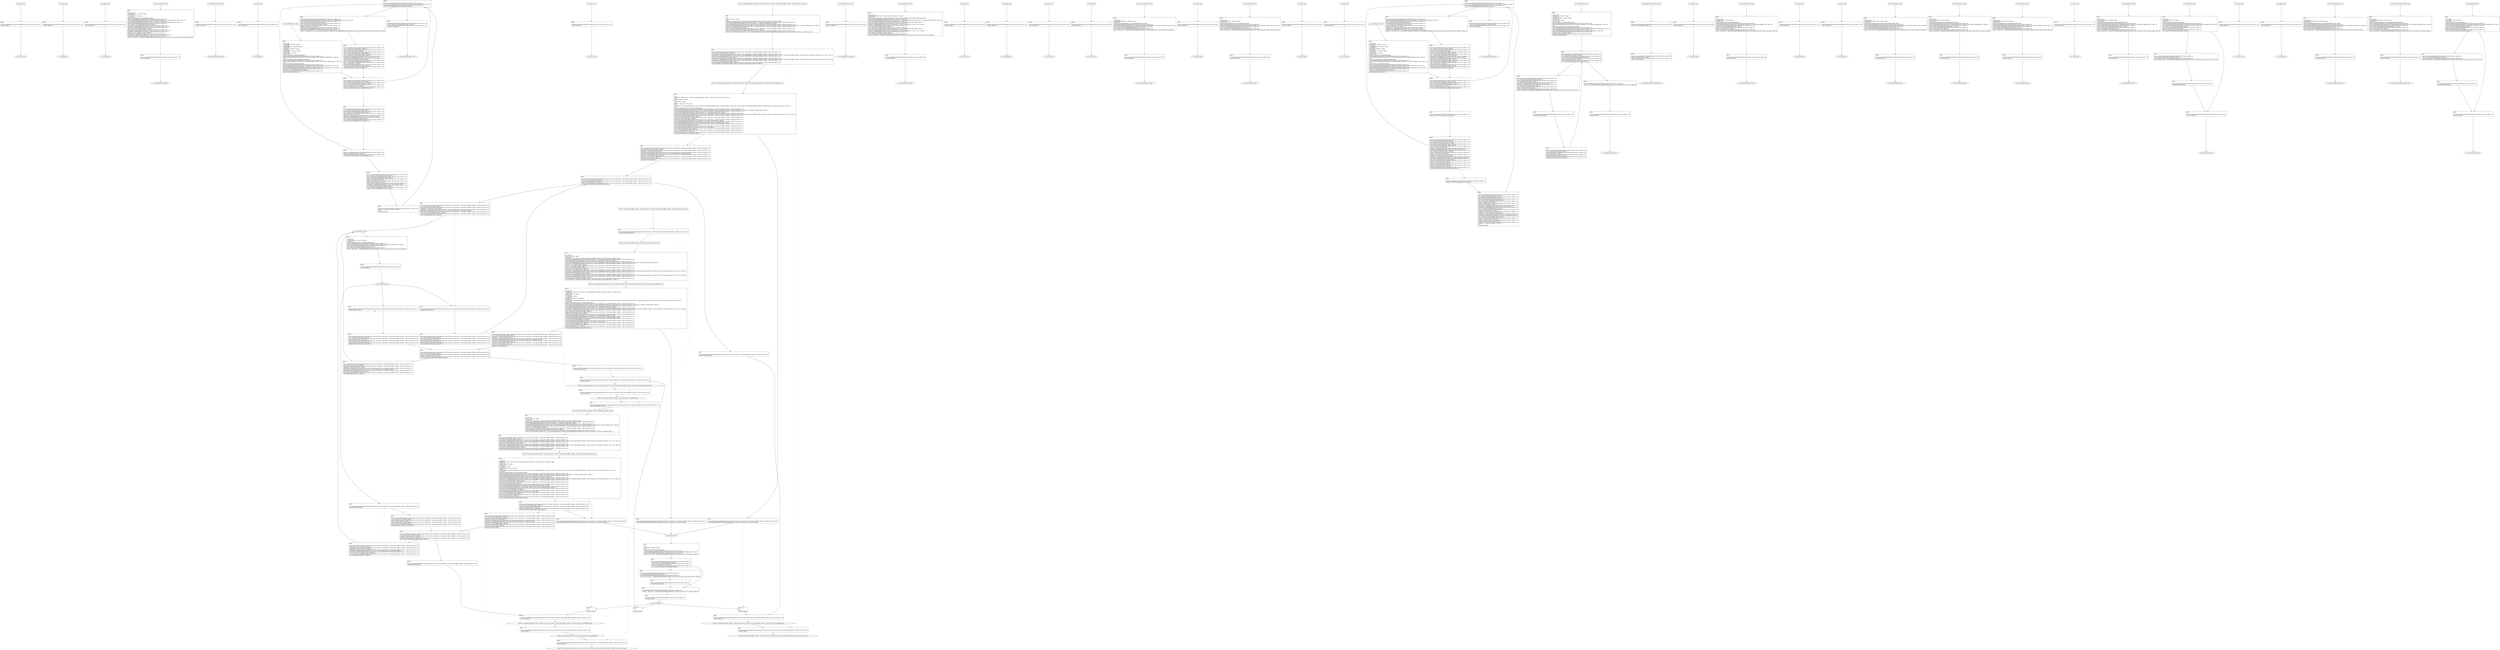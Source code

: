 digraph "icfg graph" {
BBio_ll_good1_end [label="{io_ll_good1_end}"];
BBio_ll_bad6_end [label="{io_ll_bad6_end}"];
BBio_ll_good5_end [label="{io_ll_good5_end}"];
BBio_ll_printWcharLine_end [label="{io_ll_printWcharLine_end}"];
BBio_ll_globalReturnsFalse_end [label="{io_ll_globalReturnsFalse_end}"];
BBio_ll_bad8_end [label="{io_ll_bad8_end}"];
BBio_ll_decodeHexWChars_end [label="{io_ll_decodeHexWChars_end}"];
BBio_ll_good7_end [label="{io_ll_good7_end}"];
BBCWE121_Stack_Based_Buffer_Overflow__CWE129_fscanf_67a_ll_CWE121_Stack_Based_Buffer_Overflow__CWE129_fscanf_67_bad_end [label="{CWE121_Stack_Based_Buffer_Overflow__CWE129_fscanf_67a_ll_CWE121_Stack_Based_Buffer_Overflow__CWE129_fscanf_67_bad_end}"];
BBCWE121_Stack_Based_Buffer_Overflow__CWE129_fscanf_67b_ll_CWE121_Stack_Based_Buffer_Overflow__CWE129_fscanf_67b_goodB2GSink_end [label="{CWE121_Stack_Based_Buffer_Overflow__CWE129_fscanf_67b_ll_CWE121_Stack_Based_Buffer_Overflow__CWE129_fscanf_67b_goodB2GSink_end}"];
BBio_ll_globalReturnsTrue_end [label="{io_ll_globalReturnsTrue_end}"];
BBio_ll_printStructLine_end [label="{io_ll_printStructLine_end}"];
BBio_ll_bad7_end [label="{io_ll_bad7_end}"];
BBio_ll_good6_end [label="{io_ll_good6_end}"];
BBio_ll_bad2_end [label="{io_ll_bad2_end}"];
BBio_ll_bad9_end [label="{io_ll_bad9_end}"];
BBio_ll_printUnsignedLine_end [label="{io_ll_printUnsignedLine_end}"];
BBio_ll_good4_end [label="{io_ll_good4_end}"];
BBio_ll_printSizeTLine_end [label="{io_ll_printSizeTLine_end}"];
BBio_ll_bad5_end [label="{io_ll_bad5_end}"];
BBio_ll_printLine_end [label="{io_ll_printLine_end}"];
BBio_ll_bad4_end [label="{io_ll_bad4_end}"];
BBio_ll_decodeHexChars_end [label="{io_ll_decodeHexChars_end}"];
BBio_ll_printBytesLine_end [label="{io_ll_printBytesLine_end}"];
BBio_ll_globalReturnsTrueOrFalse_end [label="{io_ll_globalReturnsTrueOrFalse_end}"];
BBCWE121_Stack_Based_Buffer_Overflow__CWE129_fscanf_67a_ll_goodB2G_end [label="{CWE121_Stack_Based_Buffer_Overflow__CWE129_fscanf_67a_ll_goodB2G_end}"];
BBCWE121_Stack_Based_Buffer_Overflow__CWE129_fscanf_67b_ll_CWE121_Stack_Based_Buffer_Overflow__CWE129_fscanf_67b_badSink_end [label="{CWE121_Stack_Based_Buffer_Overflow__CWE129_fscanf_67b_ll_CWE121_Stack_Based_Buffer_Overflow__CWE129_fscanf_67b_badSink_end}"];
BBio_ll_good3_end [label="{io_ll_good3_end}"];
BBio_ll_printHexCharLine_end [label="{io_ll_printHexCharLine_end}"];
BBCWE121_Stack_Based_Buffer_Overflow__CWE129_fscanf_67a_ll_CWE121_Stack_Based_Buffer_Overflow__CWE129_fscanf_67_good_end [label="{CWE121_Stack_Based_Buffer_Overflow__CWE129_fscanf_67a_ll_CWE121_Stack_Based_Buffer_Overflow__CWE129_fscanf_67_good_end}"];
BBio_ll_good9_end [label="{io_ll_good9_end}"];
BBio_ll_bad3_end [label="{io_ll_bad3_end}"];
BBio_ll_printDoubleLine_end [label="{io_ll_printDoubleLine_end}"];
BBio_ll_printShortLine_end [label="{io_ll_printShortLine_end}"];
BBio_ll_printLongLine_end [label="{io_ll_printLongLine_end}"];
BBio_ll_bad1_end [label="{io_ll_bad1_end}"];
BBio_ll_printFloatLine_end [label="{io_ll_printFloatLine_end}"];
BBCWE121_Stack_Based_Buffer_Overflow__CWE129_fscanf_67b_ll_CWE121_Stack_Based_Buffer_Overflow__CWE129_fscanf_67b_goodG2BSink_end [label="{CWE121_Stack_Based_Buffer_Overflow__CWE129_fscanf_67b_ll_CWE121_Stack_Based_Buffer_Overflow__CWE129_fscanf_67b_goodG2BSink_end}"];
BBio_ll_printWLine_end [label="{io_ll_printWLine_end}"];
BBio_ll_good2_end [label="{io_ll_good2_end}"];
BBio_ll_printIntLine_end [label="{io_ll_printIntLine_end}"];
BBCWE121_Stack_Based_Buffer_Overflow__CWE129_fscanf_67a_ll_goodG2B_end [label="{CWE121_Stack_Based_Buffer_Overflow__CWE129_fscanf_67a_ll_goodG2B_end}"];
BBio_ll_good8_end [label="{io_ll_good8_end}"];
BBio_ll_printLongLongLine_end [label="{io_ll_printLongLongLine_end}"];
BBio_ll_printHexUnsignedCharLine_end [label="{io_ll_printHexUnsignedCharLine_end}"];
BBio_ll_printSinkLine_end [label="{io_ll_printSinkLine_end}"];
BBio_ll_good1_start [label="{io_ll_good1_start}", shape=record];
io_ll_good1BB69 [label="{BB69:\l\l/home/raoxue/Desktop/MemVerif/workspace/000_062_651/source_code/io.c:187\l
  ret void, !dbg !52\l
}", shape=record];
BBio_ll_bad6_start [label="{io_ll_bad6_start}", shape=record];
io_ll_bad6BB83 [label="{BB83:\l\l/home/raoxue/Desktop/MemVerif/workspace/000_062_651/source_code/io.c:203\l
  ret void, !dbg !52\l
}", shape=record];
BBio_ll_good5_start [label="{io_ll_good5_start}", shape=record];
io_ll_good5BB73 [label="{BB73:\l\l/home/raoxue/Desktop/MemVerif/workspace/000_062_651/source_code/io.c:191\l
  ret void, !dbg !52\l
}", shape=record];
BBio_ll_printWcharLine_start [label="{io_ll_printWcharLine_start}", shape=record];
io_ll_printWcharLineBB28 [label="{BB28:\l\l/:3013321216\l
  %wideChar.addr = alloca i32, align 4\l
/:3013321216\l
  %s = alloca [2 x i32], align 4\l
/:3013321216\l
  store i32 %wideChar, i32* %wideChar.addr, align 4\l
/home/raoxue/Desktop/MemVerif/workspace/000_062_651/source_code/io.c:70\l
  call void @llvm.dbg.declare(metadata i32* %wideChar.addr, metadata !162, metadata !DIExpression()), !dbg !163\l
/home/raoxue/Desktop/MemVerif/workspace/000_062_651/source_code/io.c:74\l
  call void @llvm.dbg.declare(metadata [2 x i32]* %s, metadata !164, metadata !DIExpression()), !dbg !168\l
/home/raoxue/Desktop/MemVerif/workspace/000_062_651/source_code/io.c:75\l
  %0 = load i32, i32* %wideChar.addr, align 4, !dbg !61\l
/home/raoxue/Desktop/MemVerif/workspace/000_062_651/source_code/io.c:75\l
  %arrayidx = getelementptr inbounds [2 x i32], [2 x i32]* %s, i64 0, i64 0, !dbg !62\l
/home/raoxue/Desktop/MemVerif/workspace/000_062_651/source_code/io.c:75\l
  store i32 %0, i32* %arrayidx, align 4, !dbg !63\l
/home/raoxue/Desktop/MemVerif/workspace/000_062_651/source_code/io.c:76\l
  %arrayidx1 = getelementptr inbounds [2 x i32], [2 x i32]* %s, i64 0, i64 1, !dbg !64\l
/home/raoxue/Desktop/MemVerif/workspace/000_062_651/source_code/io.c:76\l
  store i32 0, i32* %arrayidx1, align 4, !dbg !65\l
/home/raoxue/Desktop/MemVerif/workspace/000_062_651/source_code/io.c:77\l
  %arraydecay = getelementptr inbounds [2 x i32], [2 x i32]* %s, i64 0, i64 0, !dbg !66\l
/home/raoxue/Desktop/MemVerif/workspace/000_062_651/source_code/io.c:77\l
  %call = call i32 (i8*, ...) @printf(i8* getelementptr inbounds ([5 x i8], [5 x i8]* @.str.10, i64 0, i64 0), i32* %arraydecay), !dbg !67\l
}", shape=record];
io_ll_printWcharLineBB28 [label="{BB28:\l\l/:3013321216\l
  %wideChar.addr = alloca i32, align 4\l
/:3013321216\l
  %s = alloca [2 x i32], align 4\l
/:3013321216\l
  store i32 %wideChar, i32* %wideChar.addr, align 4\l
/home/raoxue/Desktop/MemVerif/workspace/000_062_651/source_code/io.c:70\l
  call void @llvm.dbg.declare(metadata i32* %wideChar.addr, metadata !162, metadata !DIExpression()), !dbg !163\l
/home/raoxue/Desktop/MemVerif/workspace/000_062_651/source_code/io.c:74\l
  call void @llvm.dbg.declare(metadata [2 x i32]* %s, metadata !164, metadata !DIExpression()), !dbg !168\l
/home/raoxue/Desktop/MemVerif/workspace/000_062_651/source_code/io.c:75\l
  %0 = load i32, i32* %wideChar.addr, align 4, !dbg !61\l
/home/raoxue/Desktop/MemVerif/workspace/000_062_651/source_code/io.c:75\l
  %arrayidx = getelementptr inbounds [2 x i32], [2 x i32]* %s, i64 0, i64 0, !dbg !62\l
/home/raoxue/Desktop/MemVerif/workspace/000_062_651/source_code/io.c:75\l
  store i32 %0, i32* %arrayidx, align 4, !dbg !63\l
/home/raoxue/Desktop/MemVerif/workspace/000_062_651/source_code/io.c:76\l
  %arrayidx1 = getelementptr inbounds [2 x i32], [2 x i32]* %s, i64 0, i64 1, !dbg !64\l
/home/raoxue/Desktop/MemVerif/workspace/000_062_651/source_code/io.c:76\l
  store i32 0, i32* %arrayidx1, align 4, !dbg !65\l
/home/raoxue/Desktop/MemVerif/workspace/000_062_651/source_code/io.c:77\l
  %arraydecay = getelementptr inbounds [2 x i32], [2 x i32]* %s, i64 0, i64 0, !dbg !66\l
/home/raoxue/Desktop/MemVerif/workspace/000_062_651/source_code/io.c:77\l
  %call = call i32 (i8*, ...) @printf(i8* getelementptr inbounds ([5 x i8], [5 x i8]* @.str.10, i64 0, i64 0), i32* %arraydecay), !dbg !67\l
}", shape=record];
io_ll_printWcharLineBB29 [label="{BB29:\l\l/home/raoxue/Desktop/MemVerif/workspace/000_062_651/source_code/io.c:78\l
  ret void, !dbg !68\l
}", shape=record];
BBio_ll_globalReturnsFalse_start [label="{io_ll_globalReturnsFalse_start}", shape=record];
io_ll_globalReturnsFalseBB66 [label="{BB66:\l\l/home/raoxue/Desktop/MemVerif/workspace/000_062_651/source_code/io.c:163\l
  ret i32 0, !dbg !52\l
}", shape=record];
BBio_ll_bad8_start [label="{io_ll_bad8_start}", shape=record];
io_ll_bad8BB85 [label="{BB85:\l\l/home/raoxue/Desktop/MemVerif/workspace/000_062_651/source_code/io.c:205\l
  ret void, !dbg !52\l
}", shape=record];
BBio_ll_decodeHexWChars_start [label="{io_ll_decodeHexWChars_start}", shape=record];
io_ll_decodeHexWCharsBB55 [label="{BB55:\l\l/:118422088\l
  %bytes.addr = alloca i8*, align 8\l
/:118422088\l
  %numBytes.addr = alloca i64, align 8\l
/:118422088\l
  %hex.addr = alloca i32*, align 8\l
/:118422088\l
  %numWritten = alloca i64, align 8\l
/:118422088\l
  %byte = alloca i32, align 4\l
/:118422088\l
  store i8* %bytes, i8** %bytes.addr, align 8\l
/home/raoxue/Desktop/MemVerif/workspace/000_062_651/source_code/io.c:135\l
  call void @llvm.dbg.declare(metadata i8** %bytes.addr, metadata !290, metadata !DIExpression()), !dbg !291\l
/:135\l
  store i64 %numBytes, i64* %numBytes.addr, align 8\l
/home/raoxue/Desktop/MemVerif/workspace/000_062_651/source_code/io.c:135\l
  call void @llvm.dbg.declare(metadata i64* %numBytes.addr, metadata !292, metadata !DIExpression()), !dbg !293\l
/:135\l
  store i32* %hex, i32** %hex.addr, align 8\l
/home/raoxue/Desktop/MemVerif/workspace/000_062_651/source_code/io.c:135\l
  call void @llvm.dbg.declare(metadata i32** %hex.addr, metadata !294, metadata !DIExpression()), !dbg !295\l
/home/raoxue/Desktop/MemVerif/workspace/000_062_651/source_code/io.c:137\l
  call void @llvm.dbg.declare(metadata i64* %numWritten, metadata !296, metadata !DIExpression()), !dbg !297\l
/home/raoxue/Desktop/MemVerif/workspace/000_062_651/source_code/io.c:137\l
  store i64 0, i64* %numWritten, align 8, !dbg !65\l
/home/raoxue/Desktop/MemVerif/workspace/000_062_651/source_code/io.c:143\l
  br label %while.cond, !dbg !66\l
}", shape=record];
io_ll_decodeHexWCharsBB56 [label="{BB56:\l\l/home/raoxue/Desktop/MemVerif/workspace/000_062_651/source_code/io.c:143\l
  %0 = load i64, i64* %numWritten, align 8, !dbg !67\l
/home/raoxue/Desktop/MemVerif/workspace/000_062_651/source_code/io.c:143\l
  %1 = load i64, i64* %numBytes.addr, align 8, !dbg !68\l
/home/raoxue/Desktop/MemVerif/workspace/000_062_651/source_code/io.c:143\l
  %cmp = icmp ult i64 %0, %1, !dbg !69\l
/home/raoxue/Desktop/MemVerif/workspace/000_062_651/source_code/io.c:143\l
  br i1 %cmp, label %land.lhs.true, label %land.end, !dbg !70\l
}", shape=record];
io_ll_decodeHexWCharsBB57 [label="{BB57:\l\l/home/raoxue/Desktop/MemVerif/workspace/000_062_651/source_code/io.c:143\l
  %2 = load i32*, i32** %hex.addr, align 8, !dbg !71\l
/home/raoxue/Desktop/MemVerif/workspace/000_062_651/source_code/io.c:143\l
  %3 = load i64, i64* %numWritten, align 8, !dbg !72\l
/home/raoxue/Desktop/MemVerif/workspace/000_062_651/source_code/io.c:143\l
  %mul = mul i64 2, %3, !dbg !73\l
/home/raoxue/Desktop/MemVerif/workspace/000_062_651/source_code/io.c:143\l
  %arrayidx = getelementptr inbounds i32, i32* %2, i64 %mul, !dbg !71\l
/home/raoxue/Desktop/MemVerif/workspace/000_062_651/source_code/io.c:143\l
  %4 = load i32, i32* %arrayidx, align 4, !dbg !71\l
/home/raoxue/Desktop/MemVerif/workspace/000_062_651/source_code/io.c:143\l
  %call = call i32 @iswxdigit(i32 %4) #5, !dbg !74\l
}", shape=record];
io_ll_decodeHexWCharsBB57 [label="{BB57:\l\l/home/raoxue/Desktop/MemVerif/workspace/000_062_651/source_code/io.c:143\l
  %2 = load i32*, i32** %hex.addr, align 8, !dbg !71\l
/home/raoxue/Desktop/MemVerif/workspace/000_062_651/source_code/io.c:143\l
  %3 = load i64, i64* %numWritten, align 8, !dbg !72\l
/home/raoxue/Desktop/MemVerif/workspace/000_062_651/source_code/io.c:143\l
  %mul = mul i64 2, %3, !dbg !73\l
/home/raoxue/Desktop/MemVerif/workspace/000_062_651/source_code/io.c:143\l
  %arrayidx = getelementptr inbounds i32, i32* %2, i64 %mul, !dbg !71\l
/home/raoxue/Desktop/MemVerif/workspace/000_062_651/source_code/io.c:143\l
  %4 = load i32, i32* %arrayidx, align 4, !dbg !71\l
/home/raoxue/Desktop/MemVerif/workspace/000_062_651/source_code/io.c:143\l
  %call = call i32 @iswxdigit(i32 %4) #5, !dbg !74\l
}", shape=record];
io_ll_decodeHexWCharsBB59 [label="{BB59:\l\l/home/raoxue/Desktop/MemVerif/workspace/000_062_651/source_code/io.c:143\l
  %tobool = icmp ne i32 %call, 0, !dbg !74\l
/home/raoxue/Desktop/MemVerif/workspace/000_062_651/source_code/io.c:143\l
  br i1 %tobool, label %land.rhs, label %land.end, !dbg !75\l
}", shape=record];
io_ll_decodeHexWCharsBB60 [label="{BB60:\l\l/home/raoxue/Desktop/MemVerif/workspace/000_062_651/source_code/io.c:143\l
  %5 = load i32*, i32** %hex.addr, align 8, !dbg !76\l
/home/raoxue/Desktop/MemVerif/workspace/000_062_651/source_code/io.c:143\l
  %6 = load i64, i64* %numWritten, align 8, !dbg !77\l
/home/raoxue/Desktop/MemVerif/workspace/000_062_651/source_code/io.c:143\l
  %mul1 = mul i64 2, %6, !dbg !78\l
/home/raoxue/Desktop/MemVerif/workspace/000_062_651/source_code/io.c:143\l
  %add = add i64 %mul1, 1, !dbg !79\l
/home/raoxue/Desktop/MemVerif/workspace/000_062_651/source_code/io.c:143\l
  %arrayidx2 = getelementptr inbounds i32, i32* %5, i64 %add, !dbg !76\l
/home/raoxue/Desktop/MemVerif/workspace/000_062_651/source_code/io.c:143\l
  %7 = load i32, i32* %arrayidx2, align 4, !dbg !76\l
/home/raoxue/Desktop/MemVerif/workspace/000_062_651/source_code/io.c:143\l
  %call3 = call i32 @iswxdigit(i32 %7) #5, !dbg !80\l
}", shape=record];
io_ll_decodeHexWCharsBB60 [label="{BB60:\l\l/home/raoxue/Desktop/MemVerif/workspace/000_062_651/source_code/io.c:143\l
  %5 = load i32*, i32** %hex.addr, align 8, !dbg !76\l
/home/raoxue/Desktop/MemVerif/workspace/000_062_651/source_code/io.c:143\l
  %6 = load i64, i64* %numWritten, align 8, !dbg !77\l
/home/raoxue/Desktop/MemVerif/workspace/000_062_651/source_code/io.c:143\l
  %mul1 = mul i64 2, %6, !dbg !78\l
/home/raoxue/Desktop/MemVerif/workspace/000_062_651/source_code/io.c:143\l
  %add = add i64 %mul1, 1, !dbg !79\l
/home/raoxue/Desktop/MemVerif/workspace/000_062_651/source_code/io.c:143\l
  %arrayidx2 = getelementptr inbounds i32, i32* %5, i64 %add, !dbg !76\l
/home/raoxue/Desktop/MemVerif/workspace/000_062_651/source_code/io.c:143\l
  %7 = load i32, i32* %arrayidx2, align 4, !dbg !76\l
/home/raoxue/Desktop/MemVerif/workspace/000_062_651/source_code/io.c:143\l
  %call3 = call i32 @iswxdigit(i32 %7) #5, !dbg !80\l
}", shape=record];
io_ll_decodeHexWCharsBB61 [label="{BB61:\l\l/home/raoxue/Desktop/MemVerif/workspace/000_062_651/source_code/io.c:143\l
  %tobool4 = icmp ne i32 %call3, 0, !dbg !75\l
/:143\l
  br label %land.end\l
}", shape=record];
io_ll_decodeHexWCharsBB58 [label="{BB58:\l\l/home/raoxue/Desktop/MemVerif/workspace/000_062_651/source_code/io.c:0\l
  %8 = phi i1 [ false, %land.lhs.true ], [ false, %while.cond ], [ %tobool4, %land.rhs ], !dbg !81\l
/home/raoxue/Desktop/MemVerif/workspace/000_062_651/source_code/io.c:143\l
  br i1 %8, label %while.body, label %while.end, !dbg !66\l
}", shape=record];
io_ll_decodeHexWCharsBB62 [label="{BB62:\l\l/home/raoxue/Desktop/MemVerif/workspace/000_062_651/source_code/io.c:145\l
  call void @llvm.dbg.declare(metadata i32* %byte, metadata !314, metadata !DIExpression()), !dbg !316\l
/home/raoxue/Desktop/MemVerif/workspace/000_062_651/source_code/io.c:146\l
  %9 = load i32*, i32** %hex.addr, align 8, !dbg !85\l
/home/raoxue/Desktop/MemVerif/workspace/000_062_651/source_code/io.c:146\l
  %10 = load i64, i64* %numWritten, align 8, !dbg !86\l
/home/raoxue/Desktop/MemVerif/workspace/000_062_651/source_code/io.c:146\l
  %mul5 = mul i64 2, %10, !dbg !87\l
/home/raoxue/Desktop/MemVerif/workspace/000_062_651/source_code/io.c:146\l
  %arrayidx6 = getelementptr inbounds i32, i32* %9, i64 %mul5, !dbg !85\l
/home/raoxue/Desktop/MemVerif/workspace/000_062_651/source_code/io.c:146\l
  %call7 = call i32 (i32*, i32*, ...) @__isoc99_swscanf(i32* %arrayidx6, i32* getelementptr inbounds ([5 x i32], [5 x i32]* @.str.16, i64 0, i64 0), i32* %byte) #5, !dbg !88\l
}", shape=record];
io_ll_decodeHexWCharsBB62 [label="{BB62:\l\l/home/raoxue/Desktop/MemVerif/workspace/000_062_651/source_code/io.c:145\l
  call void @llvm.dbg.declare(metadata i32* %byte, metadata !314, metadata !DIExpression()), !dbg !316\l
/home/raoxue/Desktop/MemVerif/workspace/000_062_651/source_code/io.c:146\l
  %9 = load i32*, i32** %hex.addr, align 8, !dbg !85\l
/home/raoxue/Desktop/MemVerif/workspace/000_062_651/source_code/io.c:146\l
  %10 = load i64, i64* %numWritten, align 8, !dbg !86\l
/home/raoxue/Desktop/MemVerif/workspace/000_062_651/source_code/io.c:146\l
  %mul5 = mul i64 2, %10, !dbg !87\l
/home/raoxue/Desktop/MemVerif/workspace/000_062_651/source_code/io.c:146\l
  %arrayidx6 = getelementptr inbounds i32, i32* %9, i64 %mul5, !dbg !85\l
/home/raoxue/Desktop/MemVerif/workspace/000_062_651/source_code/io.c:146\l
  %call7 = call i32 (i32*, i32*, ...) @__isoc99_swscanf(i32* %arrayidx6, i32* getelementptr inbounds ([5 x i32], [5 x i32]* @.str.16, i64 0, i64 0), i32* %byte) #5, !dbg !88\l
}", shape=record];
io_ll_decodeHexWCharsBB64 [label="{BB64:\l\l/home/raoxue/Desktop/MemVerif/workspace/000_062_651/source_code/io.c:147\l
  %11 = load i32, i32* %byte, align 4, !dbg !89\l
/home/raoxue/Desktop/MemVerif/workspace/000_062_651/source_code/io.c:147\l
  %conv = trunc i32 %11 to i8, !dbg !90\l
/home/raoxue/Desktop/MemVerif/workspace/000_062_651/source_code/io.c:147\l
  %12 = load i8*, i8** %bytes.addr, align 8, !dbg !91\l
/home/raoxue/Desktop/MemVerif/workspace/000_062_651/source_code/io.c:147\l
  %13 = load i64, i64* %numWritten, align 8, !dbg !92\l
/home/raoxue/Desktop/MemVerif/workspace/000_062_651/source_code/io.c:147\l
  %arrayidx8 = getelementptr inbounds i8, i8* %12, i64 %13, !dbg !91\l
/home/raoxue/Desktop/MemVerif/workspace/000_062_651/source_code/io.c:147\l
  store i8 %conv, i8* %arrayidx8, align 1, !dbg !93\l
/home/raoxue/Desktop/MemVerif/workspace/000_062_651/source_code/io.c:148\l
  %14 = load i64, i64* %numWritten, align 8, !dbg !94\l
/home/raoxue/Desktop/MemVerif/workspace/000_062_651/source_code/io.c:148\l
  %inc = add i64 %14, 1, !dbg !94\l
/home/raoxue/Desktop/MemVerif/workspace/000_062_651/source_code/io.c:148\l
  store i64 %inc, i64* %numWritten, align 8, !dbg !94\l
/home/raoxue/Desktop/MemVerif/workspace/000_062_651/source_code/io.c:143\l
  br label %while.cond, !dbg !66, !llvm.loop !95\l
}", shape=record];
io_ll_decodeHexWCharsBB63 [label="{BB63:\l\l/home/raoxue/Desktop/MemVerif/workspace/000_062_651/source_code/io.c:151\l
  %15 = load i64, i64* %numWritten, align 8, !dbg !98\l
/home/raoxue/Desktop/MemVerif/workspace/000_062_651/source_code/io.c:151\l
  ret i64 %15, !dbg !99\l
}", shape=record];
BBio_ll_good7_start [label="{io_ll_good7_start}", shape=record];
io_ll_good7BB75 [label="{BB75:\l\l/home/raoxue/Desktop/MemVerif/workspace/000_062_651/source_code/io.c:193\l
  ret void, !dbg !52\l
}", shape=record];
BBCWE121_Stack_Based_Buffer_Overflow__CWE129_fscanf_67a_ll_CWE121_Stack_Based_Buffer_Overflow__CWE129_fscanf_67_bad_start [label="{CWE121_Stack_Based_Buffer_Overflow__CWE129_fscanf_67a_ll_CWE121_Stack_Based_Buffer_Overflow__CWE129_fscanf_67_bad_start}", shape=record];
CWE121_Stack_Based_Buffer_Overflow__CWE129_fscanf_67a_ll_CWE121_Stack_Based_Buffer_Overflow__CWE129_fscanf_67_badBB0 [label="{BB0:\l\l/:415\l
  %data = alloca i32, align 4\l
/:415\l
  %myStruct = alloca %struct._CWE121_Stack_Based_Buffer_Overflow__CWE129_fscanf_67_structType, align 4\l
/home/raoxue/Desktop/MemVerif/workspace/000_062_651/source_code/CWE121_Stack_Based_Buffer_Overflow__CWE129_fscanf_67a.c:28\l
  call void @llvm.dbg.declare(metadata i32* %data, metadata !10, metadata !DIExpression()), !dbg !12\l
/home/raoxue/Desktop/MemVerif/workspace/000_062_651/source_code/CWE121_Stack_Based_Buffer_Overflow__CWE129_fscanf_67a.c:29\l
  call void @llvm.dbg.declare(metadata %struct._CWE121_Stack_Based_Buffer_Overflow__CWE129_fscanf_67_structType* %myStruct, metadata !13, metadata !DIExpression()), !dbg !19\l
/home/raoxue/Desktop/MemVerif/workspace/000_062_651/source_code/CWE121_Stack_Based_Buffer_Overflow__CWE129_fscanf_67a.c:31\l
  store i32 -1, i32* %data, align 4, !dbg !20\l
/home/raoxue/Desktop/MemVerif/workspace/000_062_651/source_code/CWE121_Stack_Based_Buffer_Overflow__CWE129_fscanf_67a.c:33\l
  %0 = load %struct._IO_FILE*, %struct._IO_FILE** @stdin, align 8, !dbg !21\l
/home/raoxue/Desktop/MemVerif/workspace/000_062_651/source_code/CWE121_Stack_Based_Buffer_Overflow__CWE129_fscanf_67a.c:33\l
  %call = call i32 (%struct._IO_FILE*, i8*, ...) @__isoc99_fscanf(%struct._IO_FILE* %0, i8* getelementptr inbounds ([3 x i8], [3 x i8]* @.str, i64 0, i64 0), i32* %data), !dbg !22\l
}", shape=record];
CWE121_Stack_Based_Buffer_Overflow__CWE129_fscanf_67a_ll_CWE121_Stack_Based_Buffer_Overflow__CWE129_fscanf_67_badBB0 [label="{BB0:\l\l/:415\l
  %data = alloca i32, align 4\l
/:415\l
  %myStruct = alloca %struct._CWE121_Stack_Based_Buffer_Overflow__CWE129_fscanf_67_structType, align 4\l
/home/raoxue/Desktop/MemVerif/workspace/000_062_651/source_code/CWE121_Stack_Based_Buffer_Overflow__CWE129_fscanf_67a.c:28\l
  call void @llvm.dbg.declare(metadata i32* %data, metadata !10, metadata !DIExpression()), !dbg !12\l
/home/raoxue/Desktop/MemVerif/workspace/000_062_651/source_code/CWE121_Stack_Based_Buffer_Overflow__CWE129_fscanf_67a.c:29\l
  call void @llvm.dbg.declare(metadata %struct._CWE121_Stack_Based_Buffer_Overflow__CWE129_fscanf_67_structType* %myStruct, metadata !13, metadata !DIExpression()), !dbg !19\l
/home/raoxue/Desktop/MemVerif/workspace/000_062_651/source_code/CWE121_Stack_Based_Buffer_Overflow__CWE129_fscanf_67a.c:31\l
  store i32 -1, i32* %data, align 4, !dbg !20\l
/home/raoxue/Desktop/MemVerif/workspace/000_062_651/source_code/CWE121_Stack_Based_Buffer_Overflow__CWE129_fscanf_67a.c:33\l
  %0 = load %struct._IO_FILE*, %struct._IO_FILE** @stdin, align 8, !dbg !21\l
/home/raoxue/Desktop/MemVerif/workspace/000_062_651/source_code/CWE121_Stack_Based_Buffer_Overflow__CWE129_fscanf_67a.c:33\l
  %call = call i32 (%struct._IO_FILE*, i8*, ...) @__isoc99_fscanf(%struct._IO_FILE* %0, i8* getelementptr inbounds ([3 x i8], [3 x i8]* @.str, i64 0, i64 0), i32* %data), !dbg !22\l
}", shape=record];
CWE121_Stack_Based_Buffer_Overflow__CWE129_fscanf_67a_ll_CWE121_Stack_Based_Buffer_Overflow__CWE129_fscanf_67_badBB1 [label="{BB1:\l\l/home/raoxue/Desktop/MemVerif/workspace/000_062_651/source_code/CWE121_Stack_Based_Buffer_Overflow__CWE129_fscanf_67a.c:34\l
  %1 = load i32, i32* %data, align 4, !dbg !23\l
/home/raoxue/Desktop/MemVerif/workspace/000_062_651/source_code/CWE121_Stack_Based_Buffer_Overflow__CWE129_fscanf_67a.c:34\l
  %structFirst = getelementptr inbounds %struct._CWE121_Stack_Based_Buffer_Overflow__CWE129_fscanf_67_structType, %struct._CWE121_Stack_Based_Buffer_Overflow__CWE129_fscanf_67_structType* %myStruct, i32 0, i32 0, !dbg !24\l
/home/raoxue/Desktop/MemVerif/workspace/000_062_651/source_code/CWE121_Stack_Based_Buffer_Overflow__CWE129_fscanf_67a.c:34\l
  store i32 %1, i32* %structFirst, align 4, !dbg !25\l
/home/raoxue/Desktop/MemVerif/workspace/000_062_651/source_code/CWE121_Stack_Based_Buffer_Overflow__CWE129_fscanf_67a.c:35\l
  %coerce.dive = getelementptr inbounds %struct._CWE121_Stack_Based_Buffer_Overflow__CWE129_fscanf_67_structType, %struct._CWE121_Stack_Based_Buffer_Overflow__CWE129_fscanf_67_structType* %myStruct, i32 0, i32 0, !dbg !26\l
/home/raoxue/Desktop/MemVerif/workspace/000_062_651/source_code/CWE121_Stack_Based_Buffer_Overflow__CWE129_fscanf_67a.c:35\l
  %2 = load i32, i32* %coerce.dive, align 4, !dbg !26\l
/home/raoxue/Desktop/MemVerif/workspace/000_062_651/source_code/CWE121_Stack_Based_Buffer_Overflow__CWE129_fscanf_67a.c:35\l
  call void @CWE121_Stack_Based_Buffer_Overflow__CWE129_fscanf_67b_badSink(i32 %2), !dbg !26\l
}", shape=record];
CWE121_Stack_Based_Buffer_Overflow__CWE129_fscanf_67a_ll_CWE121_Stack_Based_Buffer_Overflow__CWE129_fscanf_67_badBB1 [label="{BB1:\l\l/home/raoxue/Desktop/MemVerif/workspace/000_062_651/source_code/CWE121_Stack_Based_Buffer_Overflow__CWE129_fscanf_67a.c:34\l
  %1 = load i32, i32* %data, align 4, !dbg !23\l
/home/raoxue/Desktop/MemVerif/workspace/000_062_651/source_code/CWE121_Stack_Based_Buffer_Overflow__CWE129_fscanf_67a.c:34\l
  %structFirst = getelementptr inbounds %struct._CWE121_Stack_Based_Buffer_Overflow__CWE129_fscanf_67_structType, %struct._CWE121_Stack_Based_Buffer_Overflow__CWE129_fscanf_67_structType* %myStruct, i32 0, i32 0, !dbg !24\l
/home/raoxue/Desktop/MemVerif/workspace/000_062_651/source_code/CWE121_Stack_Based_Buffer_Overflow__CWE129_fscanf_67a.c:34\l
  store i32 %1, i32* %structFirst, align 4, !dbg !25\l
/home/raoxue/Desktop/MemVerif/workspace/000_062_651/source_code/CWE121_Stack_Based_Buffer_Overflow__CWE129_fscanf_67a.c:35\l
  %coerce.dive = getelementptr inbounds %struct._CWE121_Stack_Based_Buffer_Overflow__CWE129_fscanf_67_structType, %struct._CWE121_Stack_Based_Buffer_Overflow__CWE129_fscanf_67_structType* %myStruct, i32 0, i32 0, !dbg !26\l
/home/raoxue/Desktop/MemVerif/workspace/000_062_651/source_code/CWE121_Stack_Based_Buffer_Overflow__CWE129_fscanf_67a.c:35\l
  %2 = load i32, i32* %coerce.dive, align 4, !dbg !26\l
/home/raoxue/Desktop/MemVerif/workspace/000_062_651/source_code/CWE121_Stack_Based_Buffer_Overflow__CWE129_fscanf_67a.c:35\l
  call void @CWE121_Stack_Based_Buffer_Overflow__CWE129_fscanf_67b_badSink(i32 %2), !dbg !26\l
}", shape=record];
CWE121_Stack_Based_Buffer_Overflow__CWE129_fscanf_67a_ll_CWE121_Stack_Based_Buffer_Overflow__CWE129_fscanf_67_badBB2 [label="{BB2:\l\l/home/raoxue/Desktop/MemVerif/workspace/000_062_651/source_code/CWE121_Stack_Based_Buffer_Overflow__CWE129_fscanf_67a.c:36\l
  ret void, !dbg !27\l
}", shape=record];
BBCWE121_Stack_Based_Buffer_Overflow__CWE129_fscanf_67b_ll_CWE121_Stack_Based_Buffer_Overflow__CWE129_fscanf_67b_goodB2GSink_start [label="{CWE121_Stack_Based_Buffer_Overflow__CWE129_fscanf_67b_ll_CWE121_Stack_Based_Buffer_Overflow__CWE129_fscanf_67b_goodB2GSink_start}", shape=record];
CWE121_Stack_Based_Buffer_Overflow__CWE129_fscanf_67b_ll_CWE121_Stack_Based_Buffer_Overflow__CWE129_fscanf_67b_goodB2GSinkBB20 [label="{BB20:\l\l/:105935872\l
  %myStruct = alloca %struct._CWE121_Stack_Based_Buffer_Overflow__CWE129_fscanf_67_structType, align 4\l
/:105935872\l
  %data = alloca i32, align 4\l
/:105935872\l
  %i = alloca i32, align 4\l
/:105935872\l
  %buffer = alloca [10 x i32], align 16\l
/:105935872\l
  %coerce.dive = getelementptr inbounds %struct._CWE121_Stack_Based_Buffer_Overflow__CWE129_fscanf_67_structType, %struct._CWE121_Stack_Based_Buffer_Overflow__CWE129_fscanf_67_structType* %myStruct, i32 0, i32 0\l
/:105935872\l
  store i32 %myStruct.coerce, i32* %coerce.dive, align 4\l
/home/raoxue/Desktop/MemVerif/workspace/000_062_651/source_code/CWE121_Stack_Based_Buffer_Overflow__CWE129_fscanf_67b.c:81\l
  call void @llvm.dbg.declare(metadata %struct._CWE121_Stack_Based_Buffer_Overflow__CWE129_fscanf_67_structType* %myStruct, metadata !97, metadata !DIExpression()), !dbg !98\l
/home/raoxue/Desktop/MemVerif/workspace/000_062_651/source_code/CWE121_Stack_Based_Buffer_Overflow__CWE129_fscanf_67b.c:83\l
  call void @llvm.dbg.declare(metadata i32* %data, metadata !99, metadata !DIExpression()), !dbg !100\l
/home/raoxue/Desktop/MemVerif/workspace/000_062_651/source_code/CWE121_Stack_Based_Buffer_Overflow__CWE129_fscanf_67b.c:83\l
  %structFirst = getelementptr inbounds %struct._CWE121_Stack_Based_Buffer_Overflow__CWE129_fscanf_67_structType, %struct._CWE121_Stack_Based_Buffer_Overflow__CWE129_fscanf_67_structType* %myStruct, i32 0, i32 0, !dbg !19\l
/home/raoxue/Desktop/MemVerif/workspace/000_062_651/source_code/CWE121_Stack_Based_Buffer_Overflow__CWE129_fscanf_67b.c:83\l
  %0 = load i32, i32* %structFirst, align 4, !dbg !19\l
/home/raoxue/Desktop/MemVerif/workspace/000_062_651/source_code/CWE121_Stack_Based_Buffer_Overflow__CWE129_fscanf_67b.c:83\l
  store i32 %0, i32* %data, align 4, !dbg !18\l
/home/raoxue/Desktop/MemVerif/workspace/000_062_651/source_code/CWE121_Stack_Based_Buffer_Overflow__CWE129_fscanf_67b.c:85\l
  call void @llvm.dbg.declare(metadata i32* %i, metadata !102, metadata !DIExpression()), !dbg !104\l
/home/raoxue/Desktop/MemVerif/workspace/000_062_651/source_code/CWE121_Stack_Based_Buffer_Overflow__CWE129_fscanf_67b.c:86\l
  call void @llvm.dbg.declare(metadata [10 x i32]* %buffer, metadata !105, metadata !DIExpression()), !dbg !106\l
/home/raoxue/Desktop/MemVerif/workspace/000_062_651/source_code/CWE121_Stack_Based_Buffer_Overflow__CWE129_fscanf_67b.c:86\l
  %1 = bitcast [10 x i32]* %buffer to i8*, !dbg !27\l
/home/raoxue/Desktop/MemVerif/workspace/000_062_651/source_code/CWE121_Stack_Based_Buffer_Overflow__CWE129_fscanf_67b.c:86\l
  call void @llvm.memset.p0i8.i64(i8* align 16 %1, i8 0, i64 40, i1 false), !dbg !27\l
/home/raoxue/Desktop/MemVerif/workspace/000_062_651/source_code/CWE121_Stack_Based_Buffer_Overflow__CWE129_fscanf_67b.c:88\l
  %2 = load i32, i32* %data, align 4, !dbg !28\l
/home/raoxue/Desktop/MemVerif/workspace/000_062_651/source_code/CWE121_Stack_Based_Buffer_Overflow__CWE129_fscanf_67b.c:88\l
  %cmp = icmp sge i32 %2, 0, !dbg !30\l
/home/raoxue/Desktop/MemVerif/workspace/000_062_651/source_code/CWE121_Stack_Based_Buffer_Overflow__CWE129_fscanf_67b.c:88\l
  br i1 %cmp, label %land.lhs.true, label %if.else, !dbg !31\l
}", shape=record];
CWE121_Stack_Based_Buffer_Overflow__CWE129_fscanf_67b_ll_CWE121_Stack_Based_Buffer_Overflow__CWE129_fscanf_67b_goodB2GSinkBB21 [label="{BB21:\l\l/home/raoxue/Desktop/MemVerif/workspace/000_062_651/source_code/CWE121_Stack_Based_Buffer_Overflow__CWE129_fscanf_67b.c:88\l
  %3 = load i32, i32* %data, align 4, !dbg !32\l
/home/raoxue/Desktop/MemVerif/workspace/000_062_651/source_code/CWE121_Stack_Based_Buffer_Overflow__CWE129_fscanf_67b.c:88\l
  %cmp1 = icmp slt i32 %3, 10, !dbg !33\l
/home/raoxue/Desktop/MemVerif/workspace/000_062_651/source_code/CWE121_Stack_Based_Buffer_Overflow__CWE129_fscanf_67b.c:88\l
  br i1 %cmp1, label %if.then, label %if.else, !dbg !34\l
}", shape=record];
CWE121_Stack_Based_Buffer_Overflow__CWE129_fscanf_67b_ll_CWE121_Stack_Based_Buffer_Overflow__CWE129_fscanf_67b_goodB2GSinkBB23 [label="{BB23:\l\l/home/raoxue/Desktop/MemVerif/workspace/000_062_651/source_code/CWE121_Stack_Based_Buffer_Overflow__CWE129_fscanf_67b.c:90\l
  %4 = load i32, i32* %data, align 4, !dbg !35\l
/home/raoxue/Desktop/MemVerif/workspace/000_062_651/source_code/CWE121_Stack_Based_Buffer_Overflow__CWE129_fscanf_67b.c:90\l
  %idxprom = sext i32 %4 to i64, !dbg !37\l
/home/raoxue/Desktop/MemVerif/workspace/000_062_651/source_code/CWE121_Stack_Based_Buffer_Overflow__CWE129_fscanf_67b.c:90\l
  %arrayidx = getelementptr inbounds [10 x i32], [10 x i32]* %buffer, i64 0, i64 %idxprom, !dbg !37\l
/home/raoxue/Desktop/MemVerif/workspace/000_062_651/source_code/CWE121_Stack_Based_Buffer_Overflow__CWE129_fscanf_67b.c:90\l
  store i32 1, i32* %arrayidx, align 4, !dbg !38\l
/home/raoxue/Desktop/MemVerif/workspace/000_062_651/source_code/CWE121_Stack_Based_Buffer_Overflow__CWE129_fscanf_67b.c:92\l
  store i32 0, i32* %i, align 4, !dbg !39\l
/home/raoxue/Desktop/MemVerif/workspace/000_062_651/source_code/CWE121_Stack_Based_Buffer_Overflow__CWE129_fscanf_67b.c:92\l
  br label %for.cond, !dbg !41\l
}", shape=record];
CWE121_Stack_Based_Buffer_Overflow__CWE129_fscanf_67b_ll_CWE121_Stack_Based_Buffer_Overflow__CWE129_fscanf_67b_goodB2GSinkBB24 [label="{BB24:\l\l/home/raoxue/Desktop/MemVerif/workspace/000_062_651/source_code/CWE121_Stack_Based_Buffer_Overflow__CWE129_fscanf_67b.c:92\l
  %5 = load i32, i32* %i, align 4, !dbg !42\l
/home/raoxue/Desktop/MemVerif/workspace/000_062_651/source_code/CWE121_Stack_Based_Buffer_Overflow__CWE129_fscanf_67b.c:92\l
  %cmp2 = icmp slt i32 %5, 10, !dbg !44\l
/home/raoxue/Desktop/MemVerif/workspace/000_062_651/source_code/CWE121_Stack_Based_Buffer_Overflow__CWE129_fscanf_67b.c:92\l
  br i1 %cmp2, label %for.body, label %for.end, !dbg !45\l
}", shape=record];
CWE121_Stack_Based_Buffer_Overflow__CWE129_fscanf_67b_ll_CWE121_Stack_Based_Buffer_Overflow__CWE129_fscanf_67b_goodB2GSinkBB25 [label="{BB25:\l\l/home/raoxue/Desktop/MemVerif/workspace/000_062_651/source_code/CWE121_Stack_Based_Buffer_Overflow__CWE129_fscanf_67b.c:94\l
  %6 = load i32, i32* %i, align 4, !dbg !46\l
/home/raoxue/Desktop/MemVerif/workspace/000_062_651/source_code/CWE121_Stack_Based_Buffer_Overflow__CWE129_fscanf_67b.c:94\l
  %idxprom3 = sext i32 %6 to i64, !dbg !48\l
/home/raoxue/Desktop/MemVerif/workspace/000_062_651/source_code/CWE121_Stack_Based_Buffer_Overflow__CWE129_fscanf_67b.c:94\l
  %arrayidx4 = getelementptr inbounds [10 x i32], [10 x i32]* %buffer, i64 0, i64 %idxprom3, !dbg !48\l
/home/raoxue/Desktop/MemVerif/workspace/000_062_651/source_code/CWE121_Stack_Based_Buffer_Overflow__CWE129_fscanf_67b.c:94\l
  %7 = load i32, i32* %arrayidx4, align 4, !dbg !48\l
/home/raoxue/Desktop/MemVerif/workspace/000_062_651/source_code/CWE121_Stack_Based_Buffer_Overflow__CWE129_fscanf_67b.c:94\l
  call void @printIntLine(i32 %7), !dbg !49\l
}", shape=record];
CWE121_Stack_Based_Buffer_Overflow__CWE129_fscanf_67b_ll_CWE121_Stack_Based_Buffer_Overflow__CWE129_fscanf_67b_goodB2GSinkBB25 [label="{BB25:\l\l/home/raoxue/Desktop/MemVerif/workspace/000_062_651/source_code/CWE121_Stack_Based_Buffer_Overflow__CWE129_fscanf_67b.c:94\l
  %6 = load i32, i32* %i, align 4, !dbg !46\l
/home/raoxue/Desktop/MemVerif/workspace/000_062_651/source_code/CWE121_Stack_Based_Buffer_Overflow__CWE129_fscanf_67b.c:94\l
  %idxprom3 = sext i32 %6 to i64, !dbg !48\l
/home/raoxue/Desktop/MemVerif/workspace/000_062_651/source_code/CWE121_Stack_Based_Buffer_Overflow__CWE129_fscanf_67b.c:94\l
  %arrayidx4 = getelementptr inbounds [10 x i32], [10 x i32]* %buffer, i64 0, i64 %idxprom3, !dbg !48\l
/home/raoxue/Desktop/MemVerif/workspace/000_062_651/source_code/CWE121_Stack_Based_Buffer_Overflow__CWE129_fscanf_67b.c:94\l
  %7 = load i32, i32* %arrayidx4, align 4, !dbg !48\l
/home/raoxue/Desktop/MemVerif/workspace/000_062_651/source_code/CWE121_Stack_Based_Buffer_Overflow__CWE129_fscanf_67b.c:94\l
  call void @printIntLine(i32 %7), !dbg !49\l
}", shape=record];
CWE121_Stack_Based_Buffer_Overflow__CWE129_fscanf_67b_ll_CWE121_Stack_Based_Buffer_Overflow__CWE129_fscanf_67b_goodB2GSinkBB27 [label="{BB27:\l\l/home/raoxue/Desktop/MemVerif/workspace/000_062_651/source_code/CWE121_Stack_Based_Buffer_Overflow__CWE129_fscanf_67b.c:95\l
  br label %for.inc, !dbg !50\l
}", shape=record];
CWE121_Stack_Based_Buffer_Overflow__CWE129_fscanf_67b_ll_CWE121_Stack_Based_Buffer_Overflow__CWE129_fscanf_67b_goodB2GSinkBB28 [label="{BB28:\l\l/home/raoxue/Desktop/MemVerif/workspace/000_062_651/source_code/CWE121_Stack_Based_Buffer_Overflow__CWE129_fscanf_67b.c:92\l
  %8 = load i32, i32* %i, align 4, !dbg !51\l
/home/raoxue/Desktop/MemVerif/workspace/000_062_651/source_code/CWE121_Stack_Based_Buffer_Overflow__CWE129_fscanf_67b.c:92\l
  %inc = add nsw i32 %8, 1, !dbg !51\l
/home/raoxue/Desktop/MemVerif/workspace/000_062_651/source_code/CWE121_Stack_Based_Buffer_Overflow__CWE129_fscanf_67b.c:92\l
  store i32 %inc, i32* %i, align 4, !dbg !51\l
/home/raoxue/Desktop/MemVerif/workspace/000_062_651/source_code/CWE121_Stack_Based_Buffer_Overflow__CWE129_fscanf_67b.c:92\l
  br label %for.cond, !dbg !52, !llvm.loop !53\l
}", shape=record];
CWE121_Stack_Based_Buffer_Overflow__CWE129_fscanf_67b_ll_CWE121_Stack_Based_Buffer_Overflow__CWE129_fscanf_67b_goodB2GSinkBB26 [label="{BB26:\l\l/home/raoxue/Desktop/MemVerif/workspace/000_062_651/source_code/CWE121_Stack_Based_Buffer_Overflow__CWE129_fscanf_67b.c:96\l
  br label %if.end, !dbg !56\l
}", shape=record];
CWE121_Stack_Based_Buffer_Overflow__CWE129_fscanf_67b_ll_CWE121_Stack_Based_Buffer_Overflow__CWE129_fscanf_67b_goodB2GSinkBB22 [label="{BB22:\l\l/home/raoxue/Desktop/MemVerif/workspace/000_062_651/source_code/CWE121_Stack_Based_Buffer_Overflow__CWE129_fscanf_67b.c:99\l
  call void @printLine(i8* getelementptr inbounds ([36 x i8], [36 x i8]* @.str.1, i64 0, i64 0)), !dbg !57\l
}", shape=record];
CWE121_Stack_Based_Buffer_Overflow__CWE129_fscanf_67b_ll_CWE121_Stack_Based_Buffer_Overflow__CWE129_fscanf_67b_goodB2GSinkBB22 [label="{BB22:\l\l/home/raoxue/Desktop/MemVerif/workspace/000_062_651/source_code/CWE121_Stack_Based_Buffer_Overflow__CWE129_fscanf_67b.c:99\l
  call void @printLine(i8* getelementptr inbounds ([36 x i8], [36 x i8]* @.str.1, i64 0, i64 0)), !dbg !57\l
}", shape=record];
CWE121_Stack_Based_Buffer_Overflow__CWE129_fscanf_67b_ll_CWE121_Stack_Based_Buffer_Overflow__CWE129_fscanf_67b_goodB2GSinkBB30 [label="{BB30:\l\l/:99\l
  br label %if.end\l
}", shape=record];
CWE121_Stack_Based_Buffer_Overflow__CWE129_fscanf_67b_ll_CWE121_Stack_Based_Buffer_Overflow__CWE129_fscanf_67b_goodB2GSinkBB29 [label="{BB29:\l\l/home/raoxue/Desktop/MemVerif/workspace/000_062_651/source_code/CWE121_Stack_Based_Buffer_Overflow__CWE129_fscanf_67b.c:102\l
  ret void, !dbg !59\l
}", shape=record];
BBio_ll_globalReturnsTrue_start [label="{io_ll_globalReturnsTrue_start}", shape=record];
io_ll_globalReturnsTrueBB65 [label="{BB65:\l\l/home/raoxue/Desktop/MemVerif/workspace/000_062_651/source_code/io.c:158\l
  ret i32 1, !dbg !52\l
}", shape=record];
BBio_ll_printStructLine_start [label="{io_ll_printStructLine_start}", shape=record];
io_ll_printStructLineBB36 [label="{BB36:\l\l/:3013321216\l
  %structTwoIntsStruct.addr = alloca %struct._twoIntsStruct*, align 8\l
/:3013321216\l
  store %struct._twoIntsStruct* %structTwoIntsStruct, %struct._twoIntsStruct** %structTwoIntsStruct.addr, align 8\l
/home/raoxue/Desktop/MemVerif/workspace/000_062_651/source_code/io.c:95\l
  call void @llvm.dbg.declare(metadata %struct._twoIntsStruct** %structTwoIntsStruct.addr, metadata !212, metadata !DIExpression()), !dbg !213\l
/home/raoxue/Desktop/MemVerif/workspace/000_062_651/source_code/io.c:97\l
  %0 = load %struct._twoIntsStruct*, %struct._twoIntsStruct** %structTwoIntsStruct.addr, align 8, !dbg !61\l
/home/raoxue/Desktop/MemVerif/workspace/000_062_651/source_code/io.c:97\l
  %intOne = getelementptr inbounds %struct._twoIntsStruct, %struct._twoIntsStruct* %0, i32 0, i32 0, !dbg !62\l
/home/raoxue/Desktop/MemVerif/workspace/000_062_651/source_code/io.c:97\l
  %1 = load i32, i32* %intOne, align 4, !dbg !62\l
/home/raoxue/Desktop/MemVerif/workspace/000_062_651/source_code/io.c:97\l
  %2 = load %struct._twoIntsStruct*, %struct._twoIntsStruct** %structTwoIntsStruct.addr, align 8, !dbg !63\l
/home/raoxue/Desktop/MemVerif/workspace/000_062_651/source_code/io.c:97\l
  %intTwo = getelementptr inbounds %struct._twoIntsStruct, %struct._twoIntsStruct* %2, i32 0, i32 1, !dbg !64\l
/home/raoxue/Desktop/MemVerif/workspace/000_062_651/source_code/io.c:97\l
  %3 = load i32, i32* %intTwo, align 4, !dbg !64\l
/home/raoxue/Desktop/MemVerif/workspace/000_062_651/source_code/io.c:97\l
  %call = call i32 (i8*, ...) @printf(i8* getelementptr inbounds ([10 x i8], [10 x i8]* @.str.13, i64 0, i64 0), i32 %1, i32 %3), !dbg !65\l
}", shape=record];
io_ll_printStructLineBB36 [label="{BB36:\l\l/:3013321216\l
  %structTwoIntsStruct.addr = alloca %struct._twoIntsStruct*, align 8\l
/:3013321216\l
  store %struct._twoIntsStruct* %structTwoIntsStruct, %struct._twoIntsStruct** %structTwoIntsStruct.addr, align 8\l
/home/raoxue/Desktop/MemVerif/workspace/000_062_651/source_code/io.c:95\l
  call void @llvm.dbg.declare(metadata %struct._twoIntsStruct** %structTwoIntsStruct.addr, metadata !212, metadata !DIExpression()), !dbg !213\l
/home/raoxue/Desktop/MemVerif/workspace/000_062_651/source_code/io.c:97\l
  %0 = load %struct._twoIntsStruct*, %struct._twoIntsStruct** %structTwoIntsStruct.addr, align 8, !dbg !61\l
/home/raoxue/Desktop/MemVerif/workspace/000_062_651/source_code/io.c:97\l
  %intOne = getelementptr inbounds %struct._twoIntsStruct, %struct._twoIntsStruct* %0, i32 0, i32 0, !dbg !62\l
/home/raoxue/Desktop/MemVerif/workspace/000_062_651/source_code/io.c:97\l
  %1 = load i32, i32* %intOne, align 4, !dbg !62\l
/home/raoxue/Desktop/MemVerif/workspace/000_062_651/source_code/io.c:97\l
  %2 = load %struct._twoIntsStruct*, %struct._twoIntsStruct** %structTwoIntsStruct.addr, align 8, !dbg !63\l
/home/raoxue/Desktop/MemVerif/workspace/000_062_651/source_code/io.c:97\l
  %intTwo = getelementptr inbounds %struct._twoIntsStruct, %struct._twoIntsStruct* %2, i32 0, i32 1, !dbg !64\l
/home/raoxue/Desktop/MemVerif/workspace/000_062_651/source_code/io.c:97\l
  %3 = load i32, i32* %intTwo, align 4, !dbg !64\l
/home/raoxue/Desktop/MemVerif/workspace/000_062_651/source_code/io.c:97\l
  %call = call i32 (i8*, ...) @printf(i8* getelementptr inbounds ([10 x i8], [10 x i8]* @.str.13, i64 0, i64 0), i32 %1, i32 %3), !dbg !65\l
}", shape=record];
io_ll_printStructLineBB37 [label="{BB37:\l\l/home/raoxue/Desktop/MemVerif/workspace/000_062_651/source_code/io.c:98\l
  ret void, !dbg !66\l
}", shape=record];
BBio_ll_bad7_start [label="{io_ll_bad7_start}", shape=record];
io_ll_bad7BB84 [label="{BB84:\l\l/home/raoxue/Desktop/MemVerif/workspace/000_062_651/source_code/io.c:204\l
  ret void, !dbg !52\l
}", shape=record];
BBio_ll_good6_start [label="{io_ll_good6_start}", shape=record];
io_ll_good6BB74 [label="{BB74:\l\l/home/raoxue/Desktop/MemVerif/workspace/000_062_651/source_code/io.c:192\l
  ret void, !dbg !52\l
}", shape=record];
BBio_ll_bad2_start [label="{io_ll_bad2_start}", shape=record];
io_ll_bad2BB79 [label="{BB79:\l\l/home/raoxue/Desktop/MemVerif/workspace/000_062_651/source_code/io.c:199\l
  ret void, !dbg !52\l
}", shape=record];
BBio_ll_bad9_start [label="{io_ll_bad9_start}", shape=record];
io_ll_bad9BB86 [label="{BB86:\l\l/home/raoxue/Desktop/MemVerif/workspace/000_062_651/source_code/io.c:206\l
  ret void, !dbg !52\l
}", shape=record];
BBio_ll_printUnsignedLine_start [label="{io_ll_printUnsignedLine_start}", shape=record];
io_ll_printUnsignedLineBB30 [label="{BB30:\l\l/:118583128\l
  %unsignedNumber.addr = alloca i32, align 4\l
/:118583128\l
  store i32 %unsignedNumber, i32* %unsignedNumber.addr, align 4\l
/home/raoxue/Desktop/MemVerif/workspace/000_062_651/source_code/io.c:80\l
  call void @llvm.dbg.declare(metadata i32* %unsignedNumber.addr, metadata !180, metadata !DIExpression()), !dbg !181\l
/home/raoxue/Desktop/MemVerif/workspace/000_062_651/source_code/io.c:82\l
  %0 = load i32, i32* %unsignedNumber.addr, align 4, !dbg !54\l
/home/raoxue/Desktop/MemVerif/workspace/000_062_651/source_code/io.c:82\l
  %call = call i32 (i8*, ...) @printf(i8* getelementptr inbounds ([4 x i8], [4 x i8]* @.str.11, i64 0, i64 0), i32 %0), !dbg !55\l
}", shape=record];
io_ll_printUnsignedLineBB30 [label="{BB30:\l\l/:118583128\l
  %unsignedNumber.addr = alloca i32, align 4\l
/:118583128\l
  store i32 %unsignedNumber, i32* %unsignedNumber.addr, align 4\l
/home/raoxue/Desktop/MemVerif/workspace/000_062_651/source_code/io.c:80\l
  call void @llvm.dbg.declare(metadata i32* %unsignedNumber.addr, metadata !180, metadata !DIExpression()), !dbg !181\l
/home/raoxue/Desktop/MemVerif/workspace/000_062_651/source_code/io.c:82\l
  %0 = load i32, i32* %unsignedNumber.addr, align 4, !dbg !54\l
/home/raoxue/Desktop/MemVerif/workspace/000_062_651/source_code/io.c:82\l
  %call = call i32 (i8*, ...) @printf(i8* getelementptr inbounds ([4 x i8], [4 x i8]* @.str.11, i64 0, i64 0), i32 %0), !dbg !55\l
}", shape=record];
io_ll_printUnsignedLineBB31 [label="{BB31:\l\l/home/raoxue/Desktop/MemVerif/workspace/000_062_651/source_code/io.c:83\l
  ret void, !dbg !56\l
}", shape=record];
BBio_ll_good4_start [label="{io_ll_good4_start}", shape=record];
io_ll_good4BB72 [label="{BB72:\l\l/home/raoxue/Desktop/MemVerif/workspace/000_062_651/source_code/io.c:190\l
  ret void, !dbg !52\l
}", shape=record];
BBio_ll_printSizeTLine_start [label="{io_ll_printSizeTLine_start}", shape=record];
io_ll_printSizeTLineBB24 [label="{BB24:\l\l/:3013321216\l
  %sizeTNumber.addr = alloca i64, align 8\l
/:3013321216\l
  store i64 %sizeTNumber, i64* %sizeTNumber.addr, align 8\l
/home/raoxue/Desktop/MemVerif/workspace/000_062_651/source_code/io.c:60\l
  call void @llvm.dbg.declare(metadata i64* %sizeTNumber.addr, metadata !146, metadata !DIExpression()), !dbg !147\l
/home/raoxue/Desktop/MemVerif/workspace/000_062_651/source_code/io.c:62\l
  %0 = load i64, i64* %sizeTNumber.addr, align 8, !dbg !57\l
/home/raoxue/Desktop/MemVerif/workspace/000_062_651/source_code/io.c:62\l
  %call = call i32 (i8*, ...) @printf(i8* getelementptr inbounds ([5 x i8], [5 x i8]* @.str.8, i64 0, i64 0), i64 %0), !dbg !58\l
}", shape=record];
io_ll_printSizeTLineBB24 [label="{BB24:\l\l/:3013321216\l
  %sizeTNumber.addr = alloca i64, align 8\l
/:3013321216\l
  store i64 %sizeTNumber, i64* %sizeTNumber.addr, align 8\l
/home/raoxue/Desktop/MemVerif/workspace/000_062_651/source_code/io.c:60\l
  call void @llvm.dbg.declare(metadata i64* %sizeTNumber.addr, metadata !146, metadata !DIExpression()), !dbg !147\l
/home/raoxue/Desktop/MemVerif/workspace/000_062_651/source_code/io.c:62\l
  %0 = load i64, i64* %sizeTNumber.addr, align 8, !dbg !57\l
/home/raoxue/Desktop/MemVerif/workspace/000_062_651/source_code/io.c:62\l
  %call = call i32 (i8*, ...) @printf(i8* getelementptr inbounds ([5 x i8], [5 x i8]* @.str.8, i64 0, i64 0), i64 %0), !dbg !58\l
}", shape=record];
io_ll_printSizeTLineBB25 [label="{BB25:\l\l/home/raoxue/Desktop/MemVerif/workspace/000_062_651/source_code/io.c:63\l
  ret void, !dbg !59\l
}", shape=record];
BBio_ll_bad5_start [label="{io_ll_bad5_start}", shape=record];
io_ll_bad5BB82 [label="{BB82:\l\l/home/raoxue/Desktop/MemVerif/workspace/000_062_651/source_code/io.c:202\l
  ret void, !dbg !52\l
}", shape=record];
BBio_ll_printLine_start [label="{io_ll_printLine_start}", shape=record];
io_ll_printLineBB0 [label="{BB0:\l\l/:415\l
  %line.addr = alloca i8*, align 8\l
/:415\l
  store i8* %line, i8** %line.addr, align 8\l
/home/raoxue/Desktop/MemVerif/workspace/000_062_651/source_code/io.c:11\l
  call void @llvm.dbg.declare(metadata i8** %line.addr, metadata !52, metadata !DIExpression()), !dbg !53\l
/home/raoxue/Desktop/MemVerif/workspace/000_062_651/source_code/io.c:13\l
  %call = call i32 (i8*, ...) @printf(i8* getelementptr inbounds ([9 x i8], [9 x i8]* @.str, i64 0, i64 0)), !dbg !54\l
}", shape=record];
io_ll_printLineBB0 [label="{BB0:\l\l/:415\l
  %line.addr = alloca i8*, align 8\l
/:415\l
  store i8* %line, i8** %line.addr, align 8\l
/home/raoxue/Desktop/MemVerif/workspace/000_062_651/source_code/io.c:11\l
  call void @llvm.dbg.declare(metadata i8** %line.addr, metadata !52, metadata !DIExpression()), !dbg !53\l
/home/raoxue/Desktop/MemVerif/workspace/000_062_651/source_code/io.c:13\l
  %call = call i32 (i8*, ...) @printf(i8* getelementptr inbounds ([9 x i8], [9 x i8]* @.str, i64 0, i64 0)), !dbg !54\l
}", shape=record];
io_ll_printLineBB1 [label="{BB1:\l\l/home/raoxue/Desktop/MemVerif/workspace/000_062_651/source_code/io.c:14\l
  %0 = load i8*, i8** %line.addr, align 8, !dbg !55\l
/home/raoxue/Desktop/MemVerif/workspace/000_062_651/source_code/io.c:14\l
  %cmp = icmp ne i8* %0, null, !dbg !57\l
/home/raoxue/Desktop/MemVerif/workspace/000_062_651/source_code/io.c:14\l
  br i1 %cmp, label %if.then, label %if.end, !dbg !58\l
}", shape=record];
io_ll_printLineBB2 [label="{BB2:\l\l/home/raoxue/Desktop/MemVerif/workspace/000_062_651/source_code/io.c:16\l
  %1 = load i8*, i8** %line.addr, align 8, !dbg !59\l
/home/raoxue/Desktop/MemVerif/workspace/000_062_651/source_code/io.c:16\l
  %call1 = call i32 (i8*, ...) @printf(i8* getelementptr inbounds ([4 x i8], [4 x i8]* @.str.1, i64 0, i64 0), i8* %1), !dbg !61\l
}", shape=record];
io_ll_printLineBB2 [label="{BB2:\l\l/home/raoxue/Desktop/MemVerif/workspace/000_062_651/source_code/io.c:16\l
  %1 = load i8*, i8** %line.addr, align 8, !dbg !59\l
/home/raoxue/Desktop/MemVerif/workspace/000_062_651/source_code/io.c:16\l
  %call1 = call i32 (i8*, ...) @printf(i8* getelementptr inbounds ([4 x i8], [4 x i8]* @.str.1, i64 0, i64 0), i8* %1), !dbg !61\l
}", shape=record];
io_ll_printLineBB4 [label="{BB4:\l\l/home/raoxue/Desktop/MemVerif/workspace/000_062_651/source_code/io.c:17\l
  br label %if.end, !dbg !62\l
}", shape=record];
io_ll_printLineBB3 [label="{BB3:\l\l/home/raoxue/Desktop/MemVerif/workspace/000_062_651/source_code/io.c:18\l
  %call2 = call i32 (i8*, ...) @printf(i8* getelementptr inbounds ([9 x i8], [9 x i8]* @.str.2, i64 0, i64 0)), !dbg !63\l
}", shape=record];
io_ll_printLineBB3 [label="{BB3:\l\l/home/raoxue/Desktop/MemVerif/workspace/000_062_651/source_code/io.c:18\l
  %call2 = call i32 (i8*, ...) @printf(i8* getelementptr inbounds ([9 x i8], [9 x i8]* @.str.2, i64 0, i64 0)), !dbg !63\l
}", shape=record];
io_ll_printLineBB5 [label="{BB5:\l\l/home/raoxue/Desktop/MemVerif/workspace/000_062_651/source_code/io.c:19\l
  ret void, !dbg !64\l
}", shape=record];
BBio_ll_bad4_start [label="{io_ll_bad4_start}", shape=record];
io_ll_bad4BB81 [label="{BB81:\l\l/home/raoxue/Desktop/MemVerif/workspace/000_062_651/source_code/io.c:201\l
  ret void, !dbg !52\l
}", shape=record];
BBio_ll_decodeHexChars_start [label="{io_ll_decodeHexChars_start}", shape=record];
io_ll_decodeHexCharsBB45 [label="{BB45:\l\l/:118436416\l
  %bytes.addr = alloca i8*, align 8\l
/:118436416\l
  %numBytes.addr = alloca i64, align 8\l
/:118436416\l
  %hex.addr = alloca i8*, align 8\l
/:118436416\l
  %numWritten = alloca i64, align 8\l
/:118436416\l
  %byte = alloca i32, align 4\l
/:118436416\l
  store i8* %bytes, i8** %bytes.addr, align 8\l
/home/raoxue/Desktop/MemVerif/workspace/000_062_651/source_code/io.c:113\l
  call void @llvm.dbg.declare(metadata i8** %bytes.addr, metadata !253, metadata !DIExpression()), !dbg !254\l
/:113\l
  store i64 %numBytes, i64* %numBytes.addr, align 8\l
/home/raoxue/Desktop/MemVerif/workspace/000_062_651/source_code/io.c:113\l
  call void @llvm.dbg.declare(metadata i64* %numBytes.addr, metadata !255, metadata !DIExpression()), !dbg !256\l
/:113\l
  store i8* %hex, i8** %hex.addr, align 8\l
/home/raoxue/Desktop/MemVerif/workspace/000_062_651/source_code/io.c:113\l
  call void @llvm.dbg.declare(metadata i8** %hex.addr, metadata !257, metadata !DIExpression()), !dbg !258\l
/home/raoxue/Desktop/MemVerif/workspace/000_062_651/source_code/io.c:115\l
  call void @llvm.dbg.declare(metadata i64* %numWritten, metadata !259, metadata !DIExpression()), !dbg !260\l
/home/raoxue/Desktop/MemVerif/workspace/000_062_651/source_code/io.c:115\l
  store i64 0, i64* %numWritten, align 8, !dbg !63\l
/home/raoxue/Desktop/MemVerif/workspace/000_062_651/source_code/io.c:121\l
  br label %while.cond, !dbg !64\l
}", shape=record];
io_ll_decodeHexCharsBB46 [label="{BB46:\l\l/home/raoxue/Desktop/MemVerif/workspace/000_062_651/source_code/io.c:121\l
  %0 = load i64, i64* %numWritten, align 8, !dbg !65\l
/home/raoxue/Desktop/MemVerif/workspace/000_062_651/source_code/io.c:121\l
  %1 = load i64, i64* %numBytes.addr, align 8, !dbg !66\l
/home/raoxue/Desktop/MemVerif/workspace/000_062_651/source_code/io.c:121\l
  %cmp = icmp ult i64 %0, %1, !dbg !67\l
/home/raoxue/Desktop/MemVerif/workspace/000_062_651/source_code/io.c:121\l
  br i1 %cmp, label %land.lhs.true, label %land.end, !dbg !68\l
}", shape=record];
io_ll_decodeHexCharsBB47 [label="{BB47:\l\l/home/raoxue/Desktop/MemVerif/workspace/000_062_651/source_code/io.c:121\l
  %call = call i16** @__ctype_b_loc() #5, !dbg !69\l
}", shape=record];
io_ll_decodeHexCharsBB47 [label="{BB47:\l\l/home/raoxue/Desktop/MemVerif/workspace/000_062_651/source_code/io.c:121\l
  %call = call i16** @__ctype_b_loc() #5, !dbg !69\l
}", shape=record];
io_ll_decodeHexCharsBB49 [label="{BB49:\l\l/home/raoxue/Desktop/MemVerif/workspace/000_062_651/source_code/io.c:121\l
  %2 = load i16*, i16** %call, align 8, !dbg !69\l
/home/raoxue/Desktop/MemVerif/workspace/000_062_651/source_code/io.c:121\l
  %3 = load i8*, i8** %hex.addr, align 8, !dbg !69\l
/home/raoxue/Desktop/MemVerif/workspace/000_062_651/source_code/io.c:121\l
  %4 = load i64, i64* %numWritten, align 8, !dbg !69\l
/home/raoxue/Desktop/MemVerif/workspace/000_062_651/source_code/io.c:121\l
  %mul = mul i64 2, %4, !dbg !69\l
/home/raoxue/Desktop/MemVerif/workspace/000_062_651/source_code/io.c:121\l
  %arrayidx = getelementptr inbounds i8, i8* %3, i64 %mul, !dbg !69\l
/home/raoxue/Desktop/MemVerif/workspace/000_062_651/source_code/io.c:121\l
  %5 = load i8, i8* %arrayidx, align 1, !dbg !69\l
/home/raoxue/Desktop/MemVerif/workspace/000_062_651/source_code/io.c:121\l
  %conv = sext i8 %5 to i32, !dbg !69\l
/home/raoxue/Desktop/MemVerif/workspace/000_062_651/source_code/io.c:121\l
  %idxprom = sext i32 %conv to i64, !dbg !69\l
/home/raoxue/Desktop/MemVerif/workspace/000_062_651/source_code/io.c:121\l
  %arrayidx1 = getelementptr inbounds i16, i16* %2, i64 %idxprom, !dbg !69\l
/home/raoxue/Desktop/MemVerif/workspace/000_062_651/source_code/io.c:121\l
  %6 = load i16, i16* %arrayidx1, align 2, !dbg !69\l
/home/raoxue/Desktop/MemVerif/workspace/000_062_651/source_code/io.c:121\l
  %conv2 = zext i16 %6 to i32, !dbg !69\l
/home/raoxue/Desktop/MemVerif/workspace/000_062_651/source_code/io.c:121\l
  %and = and i32 %conv2, 4096, !dbg !69\l
/home/raoxue/Desktop/MemVerif/workspace/000_062_651/source_code/io.c:121\l
  %tobool = icmp ne i32 %and, 0, !dbg !69\l
/home/raoxue/Desktop/MemVerif/workspace/000_062_651/source_code/io.c:121\l
  br i1 %tobool, label %land.rhs, label %land.end, !dbg !70\l
}", shape=record];
io_ll_decodeHexCharsBB50 [label="{BB50:\l\l/home/raoxue/Desktop/MemVerif/workspace/000_062_651/source_code/io.c:121\l
  %call3 = call i16** @__ctype_b_loc() #5, !dbg !71\l
}", shape=record];
io_ll_decodeHexCharsBB50 [label="{BB50:\l\l/home/raoxue/Desktop/MemVerif/workspace/000_062_651/source_code/io.c:121\l
  %call3 = call i16** @__ctype_b_loc() #5, !dbg !71\l
}", shape=record];
io_ll_decodeHexCharsBB51 [label="{BB51:\l\l/home/raoxue/Desktop/MemVerif/workspace/000_062_651/source_code/io.c:121\l
  %7 = load i16*, i16** %call3, align 8, !dbg !71\l
/home/raoxue/Desktop/MemVerif/workspace/000_062_651/source_code/io.c:121\l
  %8 = load i8*, i8** %hex.addr, align 8, !dbg !71\l
/home/raoxue/Desktop/MemVerif/workspace/000_062_651/source_code/io.c:121\l
  %9 = load i64, i64* %numWritten, align 8, !dbg !71\l
/home/raoxue/Desktop/MemVerif/workspace/000_062_651/source_code/io.c:121\l
  %mul4 = mul i64 2, %9, !dbg !71\l
/home/raoxue/Desktop/MemVerif/workspace/000_062_651/source_code/io.c:121\l
  %add = add i64 %mul4, 1, !dbg !71\l
/home/raoxue/Desktop/MemVerif/workspace/000_062_651/source_code/io.c:121\l
  %arrayidx5 = getelementptr inbounds i8, i8* %8, i64 %add, !dbg !71\l
/home/raoxue/Desktop/MemVerif/workspace/000_062_651/source_code/io.c:121\l
  %10 = load i8, i8* %arrayidx5, align 1, !dbg !71\l
/home/raoxue/Desktop/MemVerif/workspace/000_062_651/source_code/io.c:121\l
  %conv6 = sext i8 %10 to i32, !dbg !71\l
/home/raoxue/Desktop/MemVerif/workspace/000_062_651/source_code/io.c:121\l
  %idxprom7 = sext i32 %conv6 to i64, !dbg !71\l
/home/raoxue/Desktop/MemVerif/workspace/000_062_651/source_code/io.c:121\l
  %arrayidx8 = getelementptr inbounds i16, i16* %7, i64 %idxprom7, !dbg !71\l
/home/raoxue/Desktop/MemVerif/workspace/000_062_651/source_code/io.c:121\l
  %11 = load i16, i16* %arrayidx8, align 2, !dbg !71\l
/home/raoxue/Desktop/MemVerif/workspace/000_062_651/source_code/io.c:121\l
  %conv9 = zext i16 %11 to i32, !dbg !71\l
/home/raoxue/Desktop/MemVerif/workspace/000_062_651/source_code/io.c:121\l
  %and10 = and i32 %conv9, 4096, !dbg !71\l
/home/raoxue/Desktop/MemVerif/workspace/000_062_651/source_code/io.c:121\l
  %tobool11 = icmp ne i32 %and10, 0, !dbg !70\l
/:121\l
  br label %land.end\l
}", shape=record];
io_ll_decodeHexCharsBB48 [label="{BB48:\l\l/home/raoxue/Desktop/MemVerif/workspace/000_062_651/source_code/io.c:0\l
  %12 = phi i1 [ false, %land.lhs.true ], [ false, %while.cond ], [ %tobool11, %land.rhs ], !dbg !72\l
/home/raoxue/Desktop/MemVerif/workspace/000_062_651/source_code/io.c:121\l
  br i1 %12, label %while.body, label %while.end, !dbg !64\l
}", shape=record];
io_ll_decodeHexCharsBB52 [label="{BB52:\l\l/home/raoxue/Desktop/MemVerif/workspace/000_062_651/source_code/io.c:123\l
  call void @llvm.dbg.declare(metadata i32* %byte, metadata !270, metadata !DIExpression()), !dbg !272\l
/home/raoxue/Desktop/MemVerif/workspace/000_062_651/source_code/io.c:124\l
  %13 = load i8*, i8** %hex.addr, align 8, !dbg !76\l
/home/raoxue/Desktop/MemVerif/workspace/000_062_651/source_code/io.c:124\l
  %14 = load i64, i64* %numWritten, align 8, !dbg !77\l
/home/raoxue/Desktop/MemVerif/workspace/000_062_651/source_code/io.c:124\l
  %mul12 = mul i64 2, %14, !dbg !78\l
/home/raoxue/Desktop/MemVerif/workspace/000_062_651/source_code/io.c:124\l
  %arrayidx13 = getelementptr inbounds i8, i8* %13, i64 %mul12, !dbg !76\l
/home/raoxue/Desktop/MemVerif/workspace/000_062_651/source_code/io.c:124\l
  %call14 = call i32 (i8*, i8*, ...) @__isoc99_sscanf(i8* %arrayidx13, i8* getelementptr inbounds ([5 x i8], [5 x i8]* @.str.14, i64 0, i64 0), i32* %byte) #6, !dbg !79\l
}", shape=record];
io_ll_decodeHexCharsBB52 [label="{BB52:\l\l/home/raoxue/Desktop/MemVerif/workspace/000_062_651/source_code/io.c:123\l
  call void @llvm.dbg.declare(metadata i32* %byte, metadata !270, metadata !DIExpression()), !dbg !272\l
/home/raoxue/Desktop/MemVerif/workspace/000_062_651/source_code/io.c:124\l
  %13 = load i8*, i8** %hex.addr, align 8, !dbg !76\l
/home/raoxue/Desktop/MemVerif/workspace/000_062_651/source_code/io.c:124\l
  %14 = load i64, i64* %numWritten, align 8, !dbg !77\l
/home/raoxue/Desktop/MemVerif/workspace/000_062_651/source_code/io.c:124\l
  %mul12 = mul i64 2, %14, !dbg !78\l
/home/raoxue/Desktop/MemVerif/workspace/000_062_651/source_code/io.c:124\l
  %arrayidx13 = getelementptr inbounds i8, i8* %13, i64 %mul12, !dbg !76\l
/home/raoxue/Desktop/MemVerif/workspace/000_062_651/source_code/io.c:124\l
  %call14 = call i32 (i8*, i8*, ...) @__isoc99_sscanf(i8* %arrayidx13, i8* getelementptr inbounds ([5 x i8], [5 x i8]* @.str.14, i64 0, i64 0), i32* %byte) #6, !dbg !79\l
}", shape=record];
io_ll_decodeHexCharsBB54 [label="{BB54:\l\l/home/raoxue/Desktop/MemVerif/workspace/000_062_651/source_code/io.c:125\l
  %15 = load i32, i32* %byte, align 4, !dbg !80\l
/home/raoxue/Desktop/MemVerif/workspace/000_062_651/source_code/io.c:125\l
  %conv15 = trunc i32 %15 to i8, !dbg !81\l
/home/raoxue/Desktop/MemVerif/workspace/000_062_651/source_code/io.c:125\l
  %16 = load i8*, i8** %bytes.addr, align 8, !dbg !82\l
/home/raoxue/Desktop/MemVerif/workspace/000_062_651/source_code/io.c:125\l
  %17 = load i64, i64* %numWritten, align 8, !dbg !83\l
/home/raoxue/Desktop/MemVerif/workspace/000_062_651/source_code/io.c:125\l
  %arrayidx16 = getelementptr inbounds i8, i8* %16, i64 %17, !dbg !82\l
/home/raoxue/Desktop/MemVerif/workspace/000_062_651/source_code/io.c:125\l
  store i8 %conv15, i8* %arrayidx16, align 1, !dbg !84\l
/home/raoxue/Desktop/MemVerif/workspace/000_062_651/source_code/io.c:126\l
  %18 = load i64, i64* %numWritten, align 8, !dbg !85\l
/home/raoxue/Desktop/MemVerif/workspace/000_062_651/source_code/io.c:126\l
  %inc = add i64 %18, 1, !dbg !85\l
/home/raoxue/Desktop/MemVerif/workspace/000_062_651/source_code/io.c:126\l
  store i64 %inc, i64* %numWritten, align 8, !dbg !85\l
/home/raoxue/Desktop/MemVerif/workspace/000_062_651/source_code/io.c:121\l
  br label %while.cond, !dbg !64, !llvm.loop !86\l
}", shape=record];
io_ll_decodeHexCharsBB53 [label="{BB53:\l\l/home/raoxue/Desktop/MemVerif/workspace/000_062_651/source_code/io.c:129\l
  %19 = load i64, i64* %numWritten, align 8, !dbg !89\l
/home/raoxue/Desktop/MemVerif/workspace/000_062_651/source_code/io.c:129\l
  ret i64 %19, !dbg !90\l
}", shape=record];
BBio_ll_printBytesLine_start [label="{io_ll_printBytesLine_start}", shape=record];
io_ll_printBytesLineBB38 [label="{BB38:\l\l/:3013321216\l
  %bytes.addr = alloca i8*, align 8\l
/:3013321216\l
  %numBytes.addr = alloca i64, align 8\l
/:3013321216\l
  %i = alloca i64, align 8\l
/:3013321216\l
  store i8* %bytes, i8** %bytes.addr, align 8\l
/home/raoxue/Desktop/MemVerif/workspace/000_062_651/source_code/io.c:100\l
  call void @llvm.dbg.declare(metadata i8** %bytes.addr, metadata !224, metadata !DIExpression()), !dbg !225\l
/:100\l
  store i64 %numBytes, i64* %numBytes.addr, align 8\l
/home/raoxue/Desktop/MemVerif/workspace/000_062_651/source_code/io.c:100\l
  call void @llvm.dbg.declare(metadata i64* %numBytes.addr, metadata !226, metadata !DIExpression()), !dbg !227\l
/home/raoxue/Desktop/MemVerif/workspace/000_062_651/source_code/io.c:102\l
  call void @llvm.dbg.declare(metadata i64* %i, metadata !228, metadata !DIExpression()), !dbg !229\l
/home/raoxue/Desktop/MemVerif/workspace/000_062_651/source_code/io.c:103\l
  store i64 0, i64* %i, align 8, !dbg !62\l
/home/raoxue/Desktop/MemVerif/workspace/000_062_651/source_code/io.c:103\l
  br label %for.cond, !dbg !64\l
}", shape=record];
io_ll_printBytesLineBB39 [label="{BB39:\l\l/home/raoxue/Desktop/MemVerif/workspace/000_062_651/source_code/io.c:103\l
  %0 = load i64, i64* %i, align 8, !dbg !65\l
/home/raoxue/Desktop/MemVerif/workspace/000_062_651/source_code/io.c:103\l
  %1 = load i64, i64* %numBytes.addr, align 8, !dbg !67\l
/home/raoxue/Desktop/MemVerif/workspace/000_062_651/source_code/io.c:103\l
  %cmp = icmp ult i64 %0, %1, !dbg !68\l
/home/raoxue/Desktop/MemVerif/workspace/000_062_651/source_code/io.c:103\l
  br i1 %cmp, label %for.body, label %for.end, !dbg !69\l
}", shape=record];
io_ll_printBytesLineBB40 [label="{BB40:\l\l/home/raoxue/Desktop/MemVerif/workspace/000_062_651/source_code/io.c:105\l
  %2 = load i8*, i8** %bytes.addr, align 8, !dbg !70\l
/home/raoxue/Desktop/MemVerif/workspace/000_062_651/source_code/io.c:105\l
  %3 = load i64, i64* %i, align 8, !dbg !72\l
/home/raoxue/Desktop/MemVerif/workspace/000_062_651/source_code/io.c:105\l
  %arrayidx = getelementptr inbounds i8, i8* %2, i64 %3, !dbg !70\l
/home/raoxue/Desktop/MemVerif/workspace/000_062_651/source_code/io.c:105\l
  %4 = load i8, i8* %arrayidx, align 1, !dbg !70\l
/home/raoxue/Desktop/MemVerif/workspace/000_062_651/source_code/io.c:105\l
  %conv = zext i8 %4 to i32, !dbg !70\l
/home/raoxue/Desktop/MemVerif/workspace/000_062_651/source_code/io.c:105\l
  %call = call i32 (i8*, ...) @printf(i8* getelementptr inbounds ([5 x i8], [5 x i8]* @.str.14, i64 0, i64 0), i32 %conv), !dbg !73\l
}", shape=record];
io_ll_printBytesLineBB40 [label="{BB40:\l\l/home/raoxue/Desktop/MemVerif/workspace/000_062_651/source_code/io.c:105\l
  %2 = load i8*, i8** %bytes.addr, align 8, !dbg !70\l
/home/raoxue/Desktop/MemVerif/workspace/000_062_651/source_code/io.c:105\l
  %3 = load i64, i64* %i, align 8, !dbg !72\l
/home/raoxue/Desktop/MemVerif/workspace/000_062_651/source_code/io.c:105\l
  %arrayidx = getelementptr inbounds i8, i8* %2, i64 %3, !dbg !70\l
/home/raoxue/Desktop/MemVerif/workspace/000_062_651/source_code/io.c:105\l
  %4 = load i8, i8* %arrayidx, align 1, !dbg !70\l
/home/raoxue/Desktop/MemVerif/workspace/000_062_651/source_code/io.c:105\l
  %conv = zext i8 %4 to i32, !dbg !70\l
/home/raoxue/Desktop/MemVerif/workspace/000_062_651/source_code/io.c:105\l
  %call = call i32 (i8*, ...) @printf(i8* getelementptr inbounds ([5 x i8], [5 x i8]* @.str.14, i64 0, i64 0), i32 %conv), !dbg !73\l
}", shape=record];
io_ll_printBytesLineBB42 [label="{BB42:\l\l/home/raoxue/Desktop/MemVerif/workspace/000_062_651/source_code/io.c:106\l
  br label %for.inc, !dbg !74\l
}", shape=record];
io_ll_printBytesLineBB43 [label="{BB43:\l\l/home/raoxue/Desktop/MemVerif/workspace/000_062_651/source_code/io.c:103\l
  %5 = load i64, i64* %i, align 8, !dbg !75\l
/home/raoxue/Desktop/MemVerif/workspace/000_062_651/source_code/io.c:103\l
  %inc = add i64 %5, 1, !dbg !75\l
/home/raoxue/Desktop/MemVerif/workspace/000_062_651/source_code/io.c:103\l
  store i64 %inc, i64* %i, align 8, !dbg !75\l
/home/raoxue/Desktop/MemVerif/workspace/000_062_651/source_code/io.c:103\l
  br label %for.cond, !dbg !76, !llvm.loop !77\l
}", shape=record];
io_ll_printBytesLineBB41 [label="{BB41:\l\l/home/raoxue/Desktop/MemVerif/workspace/000_062_651/source_code/io.c:107\l
  %call1 = call i32 @puts(i8* getelementptr inbounds ([1 x i8], [1 x i8]* @.str.15, i64 0, i64 0)), !dbg !80\l
}", shape=record];
io_ll_printBytesLineBB41 [label="{BB41:\l\l/home/raoxue/Desktop/MemVerif/workspace/000_062_651/source_code/io.c:107\l
  %call1 = call i32 @puts(i8* getelementptr inbounds ([1 x i8], [1 x i8]* @.str.15, i64 0, i64 0)), !dbg !80\l
}", shape=record];
io_ll_printBytesLineBB44 [label="{BB44:\l\l/home/raoxue/Desktop/MemVerif/workspace/000_062_651/source_code/io.c:108\l
  ret void, !dbg !81\l
}", shape=record];
BBio_ll_globalReturnsTrueOrFalse_start [label="{io_ll_globalReturnsTrueOrFalse_start}", shape=record];
io_ll_globalReturnsTrueOrFalseBB67 [label="{BB67:\l\l/home/raoxue/Desktop/MemVerif/workspace/000_062_651/source_code/io.c:168\l
  %call = call i32 @rand() #5, !dbg !52\l
}", shape=record];
io_ll_globalReturnsTrueOrFalseBB67 [label="{BB67:\l\l/home/raoxue/Desktop/MemVerif/workspace/000_062_651/source_code/io.c:168\l
  %call = call i32 @rand() #5, !dbg !52\l
}", shape=record];
io_ll_globalReturnsTrueOrFalseBB68 [label="{BB68:\l\l/home/raoxue/Desktop/MemVerif/workspace/000_062_651/source_code/io.c:168\l
  %rem = srem i32 %call, 2, !dbg !53\l
/home/raoxue/Desktop/MemVerif/workspace/000_062_651/source_code/io.c:168\l
  ret i32 %rem, !dbg !54\l
}", shape=record];
BBCWE121_Stack_Based_Buffer_Overflow__CWE129_fscanf_67a_ll_goodB2G_start [label="{CWE121_Stack_Based_Buffer_Overflow__CWE129_fscanf_67a_ll_goodB2G_start}", shape=record];
CWE121_Stack_Based_Buffer_Overflow__CWE129_fscanf_67a_ll_goodB2GBB5 [label="{BB5:\l\l/:111343768\l
  %data = alloca i32, align 4\l
/:111343768\l
  %myStruct = alloca %struct._CWE121_Stack_Based_Buffer_Overflow__CWE129_fscanf_67_structType, align 4\l
/home/raoxue/Desktop/MemVerif/workspace/000_062_651/source_code/CWE121_Stack_Based_Buffer_Overflow__CWE129_fscanf_67a.c:61\l
  call void @llvm.dbg.declare(metadata i32* %data, metadata !41, metadata !DIExpression()), !dbg !42\l
/home/raoxue/Desktop/MemVerif/workspace/000_062_651/source_code/CWE121_Stack_Based_Buffer_Overflow__CWE129_fscanf_67a.c:62\l
  call void @llvm.dbg.declare(metadata %struct._CWE121_Stack_Based_Buffer_Overflow__CWE129_fscanf_67_structType* %myStruct, metadata !43, metadata !DIExpression()), !dbg !44\l
/home/raoxue/Desktop/MemVerif/workspace/000_062_651/source_code/CWE121_Stack_Based_Buffer_Overflow__CWE129_fscanf_67a.c:64\l
  store i32 -1, i32* %data, align 4, !dbg !20\l
/home/raoxue/Desktop/MemVerif/workspace/000_062_651/source_code/CWE121_Stack_Based_Buffer_Overflow__CWE129_fscanf_67a.c:66\l
  %0 = load %struct._IO_FILE*, %struct._IO_FILE** @stdin, align 8, !dbg !21\l
/home/raoxue/Desktop/MemVerif/workspace/000_062_651/source_code/CWE121_Stack_Based_Buffer_Overflow__CWE129_fscanf_67a.c:66\l
  %call = call i32 (%struct._IO_FILE*, i8*, ...) @__isoc99_fscanf(%struct._IO_FILE* %0, i8* getelementptr inbounds ([3 x i8], [3 x i8]* @.str, i64 0, i64 0), i32* %data), !dbg !22\l
}", shape=record];
CWE121_Stack_Based_Buffer_Overflow__CWE129_fscanf_67a_ll_goodB2GBB5 [label="{BB5:\l\l/:111343768\l
  %data = alloca i32, align 4\l
/:111343768\l
  %myStruct = alloca %struct._CWE121_Stack_Based_Buffer_Overflow__CWE129_fscanf_67_structType, align 4\l
/home/raoxue/Desktop/MemVerif/workspace/000_062_651/source_code/CWE121_Stack_Based_Buffer_Overflow__CWE129_fscanf_67a.c:61\l
  call void @llvm.dbg.declare(metadata i32* %data, metadata !41, metadata !DIExpression()), !dbg !42\l
/home/raoxue/Desktop/MemVerif/workspace/000_062_651/source_code/CWE121_Stack_Based_Buffer_Overflow__CWE129_fscanf_67a.c:62\l
  call void @llvm.dbg.declare(metadata %struct._CWE121_Stack_Based_Buffer_Overflow__CWE129_fscanf_67_structType* %myStruct, metadata !43, metadata !DIExpression()), !dbg !44\l
/home/raoxue/Desktop/MemVerif/workspace/000_062_651/source_code/CWE121_Stack_Based_Buffer_Overflow__CWE129_fscanf_67a.c:64\l
  store i32 -1, i32* %data, align 4, !dbg !20\l
/home/raoxue/Desktop/MemVerif/workspace/000_062_651/source_code/CWE121_Stack_Based_Buffer_Overflow__CWE129_fscanf_67a.c:66\l
  %0 = load %struct._IO_FILE*, %struct._IO_FILE** @stdin, align 8, !dbg !21\l
/home/raoxue/Desktop/MemVerif/workspace/000_062_651/source_code/CWE121_Stack_Based_Buffer_Overflow__CWE129_fscanf_67a.c:66\l
  %call = call i32 (%struct._IO_FILE*, i8*, ...) @__isoc99_fscanf(%struct._IO_FILE* %0, i8* getelementptr inbounds ([3 x i8], [3 x i8]* @.str, i64 0, i64 0), i32* %data), !dbg !22\l
}", shape=record];
CWE121_Stack_Based_Buffer_Overflow__CWE129_fscanf_67a_ll_goodB2GBB6 [label="{BB6:\l\l/home/raoxue/Desktop/MemVerif/workspace/000_062_651/source_code/CWE121_Stack_Based_Buffer_Overflow__CWE129_fscanf_67a.c:67\l
  %1 = load i32, i32* %data, align 4, !dbg !23\l
/home/raoxue/Desktop/MemVerif/workspace/000_062_651/source_code/CWE121_Stack_Based_Buffer_Overflow__CWE129_fscanf_67a.c:67\l
  %structFirst = getelementptr inbounds %struct._CWE121_Stack_Based_Buffer_Overflow__CWE129_fscanf_67_structType, %struct._CWE121_Stack_Based_Buffer_Overflow__CWE129_fscanf_67_structType* %myStruct, i32 0, i32 0, !dbg !24\l
/home/raoxue/Desktop/MemVerif/workspace/000_062_651/source_code/CWE121_Stack_Based_Buffer_Overflow__CWE129_fscanf_67a.c:67\l
  store i32 %1, i32* %structFirst, align 4, !dbg !25\l
/home/raoxue/Desktop/MemVerif/workspace/000_062_651/source_code/CWE121_Stack_Based_Buffer_Overflow__CWE129_fscanf_67a.c:68\l
  %coerce.dive = getelementptr inbounds %struct._CWE121_Stack_Based_Buffer_Overflow__CWE129_fscanf_67_structType, %struct._CWE121_Stack_Based_Buffer_Overflow__CWE129_fscanf_67_structType* %myStruct, i32 0, i32 0, !dbg !26\l
/home/raoxue/Desktop/MemVerif/workspace/000_062_651/source_code/CWE121_Stack_Based_Buffer_Overflow__CWE129_fscanf_67a.c:68\l
  %2 = load i32, i32* %coerce.dive, align 4, !dbg !26\l
/home/raoxue/Desktop/MemVerif/workspace/000_062_651/source_code/CWE121_Stack_Based_Buffer_Overflow__CWE129_fscanf_67a.c:68\l
  call void @CWE121_Stack_Based_Buffer_Overflow__CWE129_fscanf_67b_goodB2GSink(i32 %2), !dbg !26\l
}", shape=record];
CWE121_Stack_Based_Buffer_Overflow__CWE129_fscanf_67a_ll_goodB2GBB6 [label="{BB6:\l\l/home/raoxue/Desktop/MemVerif/workspace/000_062_651/source_code/CWE121_Stack_Based_Buffer_Overflow__CWE129_fscanf_67a.c:67\l
  %1 = load i32, i32* %data, align 4, !dbg !23\l
/home/raoxue/Desktop/MemVerif/workspace/000_062_651/source_code/CWE121_Stack_Based_Buffer_Overflow__CWE129_fscanf_67a.c:67\l
  %structFirst = getelementptr inbounds %struct._CWE121_Stack_Based_Buffer_Overflow__CWE129_fscanf_67_structType, %struct._CWE121_Stack_Based_Buffer_Overflow__CWE129_fscanf_67_structType* %myStruct, i32 0, i32 0, !dbg !24\l
/home/raoxue/Desktop/MemVerif/workspace/000_062_651/source_code/CWE121_Stack_Based_Buffer_Overflow__CWE129_fscanf_67a.c:67\l
  store i32 %1, i32* %structFirst, align 4, !dbg !25\l
/home/raoxue/Desktop/MemVerif/workspace/000_062_651/source_code/CWE121_Stack_Based_Buffer_Overflow__CWE129_fscanf_67a.c:68\l
  %coerce.dive = getelementptr inbounds %struct._CWE121_Stack_Based_Buffer_Overflow__CWE129_fscanf_67_structType, %struct._CWE121_Stack_Based_Buffer_Overflow__CWE129_fscanf_67_structType* %myStruct, i32 0, i32 0, !dbg !26\l
/home/raoxue/Desktop/MemVerif/workspace/000_062_651/source_code/CWE121_Stack_Based_Buffer_Overflow__CWE129_fscanf_67a.c:68\l
  %2 = load i32, i32* %coerce.dive, align 4, !dbg !26\l
/home/raoxue/Desktop/MemVerif/workspace/000_062_651/source_code/CWE121_Stack_Based_Buffer_Overflow__CWE129_fscanf_67a.c:68\l
  call void @CWE121_Stack_Based_Buffer_Overflow__CWE129_fscanf_67b_goodB2GSink(i32 %2), !dbg !26\l
}", shape=record];
CWE121_Stack_Based_Buffer_Overflow__CWE129_fscanf_67a_ll_goodB2GBB7 [label="{BB7:\l\l/home/raoxue/Desktop/MemVerif/workspace/000_062_651/source_code/CWE121_Stack_Based_Buffer_Overflow__CWE129_fscanf_67a.c:69\l
  ret void, !dbg !27\l
}", shape=record];
BBCWE121_Stack_Based_Buffer_Overflow__CWE129_fscanf_67b_ll_CWE121_Stack_Based_Buffer_Overflow__CWE129_fscanf_67b_badSink_start [label="{CWE121_Stack_Based_Buffer_Overflow__CWE129_fscanf_67b_ll_CWE121_Stack_Based_Buffer_Overflow__CWE129_fscanf_67b_badSink_start}", shape=record];
CWE121_Stack_Based_Buffer_Overflow__CWE129_fscanf_67b_ll_CWE121_Stack_Based_Buffer_Overflow__CWE129_fscanf_67b_badSinkBB0 [label="{BB0:\l\l/:415\l
  %myStruct = alloca %struct._CWE121_Stack_Based_Buffer_Overflow__CWE129_fscanf_67_structType, align 4\l
/:415\l
  %data = alloca i32, align 4\l
/:415\l
  %i = alloca i32, align 4\l
/:415\l
  %buffer = alloca [10 x i32], align 16\l
/:415\l
  %coerce.dive = getelementptr inbounds %struct._CWE121_Stack_Based_Buffer_Overflow__CWE129_fscanf_67_structType, %struct._CWE121_Stack_Based_Buffer_Overflow__CWE129_fscanf_67_structType* %myStruct, i32 0, i32 0\l
/:415\l
  store i32 %myStruct.coerce, i32* %coerce.dive, align 4\l
/home/raoxue/Desktop/MemVerif/workspace/000_062_651/source_code/CWE121_Stack_Based_Buffer_Overflow__CWE129_fscanf_67b.c:27\l
  call void @llvm.dbg.declare(metadata %struct._CWE121_Stack_Based_Buffer_Overflow__CWE129_fscanf_67_structType* %myStruct, metadata !15, metadata !DIExpression()), !dbg !16\l
/home/raoxue/Desktop/MemVerif/workspace/000_062_651/source_code/CWE121_Stack_Based_Buffer_Overflow__CWE129_fscanf_67b.c:29\l
  call void @llvm.dbg.declare(metadata i32* %data, metadata !17, metadata !DIExpression()), !dbg !18\l
/home/raoxue/Desktop/MemVerif/workspace/000_062_651/source_code/CWE121_Stack_Based_Buffer_Overflow__CWE129_fscanf_67b.c:29\l
  %structFirst = getelementptr inbounds %struct._CWE121_Stack_Based_Buffer_Overflow__CWE129_fscanf_67_structType, %struct._CWE121_Stack_Based_Buffer_Overflow__CWE129_fscanf_67_structType* %myStruct, i32 0, i32 0, !dbg !19\l
/home/raoxue/Desktop/MemVerif/workspace/000_062_651/source_code/CWE121_Stack_Based_Buffer_Overflow__CWE129_fscanf_67b.c:29\l
  %0 = load i32, i32* %structFirst, align 4, !dbg !19\l
/home/raoxue/Desktop/MemVerif/workspace/000_062_651/source_code/CWE121_Stack_Based_Buffer_Overflow__CWE129_fscanf_67b.c:29\l
  store i32 %0, i32* %data, align 4, !dbg !18\l
/home/raoxue/Desktop/MemVerif/workspace/000_062_651/source_code/CWE121_Stack_Based_Buffer_Overflow__CWE129_fscanf_67b.c:31\l
  call void @llvm.dbg.declare(metadata i32* %i, metadata !20, metadata !DIExpression()), !dbg !22\l
/home/raoxue/Desktop/MemVerif/workspace/000_062_651/source_code/CWE121_Stack_Based_Buffer_Overflow__CWE129_fscanf_67b.c:32\l
  call void @llvm.dbg.declare(metadata [10 x i32]* %buffer, metadata !23, metadata !DIExpression()), !dbg !27\l
/home/raoxue/Desktop/MemVerif/workspace/000_062_651/source_code/CWE121_Stack_Based_Buffer_Overflow__CWE129_fscanf_67b.c:32\l
  %1 = bitcast [10 x i32]* %buffer to i8*, !dbg !27\l
/home/raoxue/Desktop/MemVerif/workspace/000_062_651/source_code/CWE121_Stack_Based_Buffer_Overflow__CWE129_fscanf_67b.c:32\l
  call void @llvm.memset.p0i8.i64(i8* align 16 %1, i8 0, i64 40, i1 false), !dbg !27\l
/home/raoxue/Desktop/MemVerif/workspace/000_062_651/source_code/CWE121_Stack_Based_Buffer_Overflow__CWE129_fscanf_67b.c:35\l
  %2 = load i32, i32* %data, align 4, !dbg !28\l
/home/raoxue/Desktop/MemVerif/workspace/000_062_651/source_code/CWE121_Stack_Based_Buffer_Overflow__CWE129_fscanf_67b.c:35\l
  %cmp = icmp sge i32 %2, 0, !dbg !30\l
/home/raoxue/Desktop/MemVerif/workspace/000_062_651/source_code/CWE121_Stack_Based_Buffer_Overflow__CWE129_fscanf_67b.c:35\l
  br i1 %cmp, label %if.then, label %if.else, !dbg !31\l
}", shape=record];
CWE121_Stack_Based_Buffer_Overflow__CWE129_fscanf_67b_ll_CWE121_Stack_Based_Buffer_Overflow__CWE129_fscanf_67b_badSinkBB1 [label="{BB1:\l\l/home/raoxue/Desktop/MemVerif/workspace/000_062_651/source_code/CWE121_Stack_Based_Buffer_Overflow__CWE129_fscanf_67b.c:37\l
  %3 = load i32, i32* %data, align 4, !dbg !32\l
/home/raoxue/Desktop/MemVerif/workspace/000_062_651/source_code/CWE121_Stack_Based_Buffer_Overflow__CWE129_fscanf_67b.c:37\l
  %idxprom = sext i32 %3 to i64, !dbg !34\l
/home/raoxue/Desktop/MemVerif/workspace/000_062_651/source_code/CWE121_Stack_Based_Buffer_Overflow__CWE129_fscanf_67b.c:37\l
  %arrayidx = getelementptr inbounds [10 x i32], [10 x i32]* %buffer, i64 0, i64 %idxprom, !dbg !34\l
/home/raoxue/Desktop/MemVerif/workspace/000_062_651/source_code/CWE121_Stack_Based_Buffer_Overflow__CWE129_fscanf_67b.c:37\l
  store i32 1, i32* %arrayidx, align 4, !dbg !35\l
/home/raoxue/Desktop/MemVerif/workspace/000_062_651/source_code/CWE121_Stack_Based_Buffer_Overflow__CWE129_fscanf_67b.c:39\l
  store i32 0, i32* %i, align 4, !dbg !36\l
/home/raoxue/Desktop/MemVerif/workspace/000_062_651/source_code/CWE121_Stack_Based_Buffer_Overflow__CWE129_fscanf_67b.c:39\l
  br label %for.cond, !dbg !38\l
}", shape=record];
CWE121_Stack_Based_Buffer_Overflow__CWE129_fscanf_67b_ll_CWE121_Stack_Based_Buffer_Overflow__CWE129_fscanf_67b_badSinkBB3 [label="{BB3:\l\l/home/raoxue/Desktop/MemVerif/workspace/000_062_651/source_code/CWE121_Stack_Based_Buffer_Overflow__CWE129_fscanf_67b.c:39\l
  %4 = load i32, i32* %i, align 4, !dbg !39\l
/home/raoxue/Desktop/MemVerif/workspace/000_062_651/source_code/CWE121_Stack_Based_Buffer_Overflow__CWE129_fscanf_67b.c:39\l
  %cmp1 = icmp slt i32 %4, 10, !dbg !41\l
/home/raoxue/Desktop/MemVerif/workspace/000_062_651/source_code/CWE121_Stack_Based_Buffer_Overflow__CWE129_fscanf_67b.c:39\l
  br i1 %cmp1, label %for.body, label %for.end, !dbg !42\l
}", shape=record];
CWE121_Stack_Based_Buffer_Overflow__CWE129_fscanf_67b_ll_CWE121_Stack_Based_Buffer_Overflow__CWE129_fscanf_67b_badSinkBB4 [label="{BB4:\l\l/home/raoxue/Desktop/MemVerif/workspace/000_062_651/source_code/CWE121_Stack_Based_Buffer_Overflow__CWE129_fscanf_67b.c:41\l
  %5 = load i32, i32* %i, align 4, !dbg !43\l
/home/raoxue/Desktop/MemVerif/workspace/000_062_651/source_code/CWE121_Stack_Based_Buffer_Overflow__CWE129_fscanf_67b.c:41\l
  %idxprom2 = sext i32 %5 to i64, !dbg !45\l
/home/raoxue/Desktop/MemVerif/workspace/000_062_651/source_code/CWE121_Stack_Based_Buffer_Overflow__CWE129_fscanf_67b.c:41\l
  %arrayidx3 = getelementptr inbounds [10 x i32], [10 x i32]* %buffer, i64 0, i64 %idxprom2, !dbg !45\l
/home/raoxue/Desktop/MemVerif/workspace/000_062_651/source_code/CWE121_Stack_Based_Buffer_Overflow__CWE129_fscanf_67b.c:41\l
  %6 = load i32, i32* %arrayidx3, align 4, !dbg !45\l
/home/raoxue/Desktop/MemVerif/workspace/000_062_651/source_code/CWE121_Stack_Based_Buffer_Overflow__CWE129_fscanf_67b.c:41\l
  call void @printIntLine(i32 %6), !dbg !46\l
}", shape=record];
CWE121_Stack_Based_Buffer_Overflow__CWE129_fscanf_67b_ll_CWE121_Stack_Based_Buffer_Overflow__CWE129_fscanf_67b_badSinkBB4 [label="{BB4:\l\l/home/raoxue/Desktop/MemVerif/workspace/000_062_651/source_code/CWE121_Stack_Based_Buffer_Overflow__CWE129_fscanf_67b.c:41\l
  %5 = load i32, i32* %i, align 4, !dbg !43\l
/home/raoxue/Desktop/MemVerif/workspace/000_062_651/source_code/CWE121_Stack_Based_Buffer_Overflow__CWE129_fscanf_67b.c:41\l
  %idxprom2 = sext i32 %5 to i64, !dbg !45\l
/home/raoxue/Desktop/MemVerif/workspace/000_062_651/source_code/CWE121_Stack_Based_Buffer_Overflow__CWE129_fscanf_67b.c:41\l
  %arrayidx3 = getelementptr inbounds [10 x i32], [10 x i32]* %buffer, i64 0, i64 %idxprom2, !dbg !45\l
/home/raoxue/Desktop/MemVerif/workspace/000_062_651/source_code/CWE121_Stack_Based_Buffer_Overflow__CWE129_fscanf_67b.c:41\l
  %6 = load i32, i32* %arrayidx3, align 4, !dbg !45\l
/home/raoxue/Desktop/MemVerif/workspace/000_062_651/source_code/CWE121_Stack_Based_Buffer_Overflow__CWE129_fscanf_67b.c:41\l
  call void @printIntLine(i32 %6), !dbg !46\l
}", shape=record];
CWE121_Stack_Based_Buffer_Overflow__CWE129_fscanf_67b_ll_CWE121_Stack_Based_Buffer_Overflow__CWE129_fscanf_67b_badSinkBB6 [label="{BB6:\l\l/home/raoxue/Desktop/MemVerif/workspace/000_062_651/source_code/CWE121_Stack_Based_Buffer_Overflow__CWE129_fscanf_67b.c:42\l
  br label %for.inc, !dbg !47\l
}", shape=record];
CWE121_Stack_Based_Buffer_Overflow__CWE129_fscanf_67b_ll_CWE121_Stack_Based_Buffer_Overflow__CWE129_fscanf_67b_badSinkBB7 [label="{BB7:\l\l/home/raoxue/Desktop/MemVerif/workspace/000_062_651/source_code/CWE121_Stack_Based_Buffer_Overflow__CWE129_fscanf_67b.c:39\l
  %7 = load i32, i32* %i, align 4, !dbg !48\l
/home/raoxue/Desktop/MemVerif/workspace/000_062_651/source_code/CWE121_Stack_Based_Buffer_Overflow__CWE129_fscanf_67b.c:39\l
  %inc = add nsw i32 %7, 1, !dbg !48\l
/home/raoxue/Desktop/MemVerif/workspace/000_062_651/source_code/CWE121_Stack_Based_Buffer_Overflow__CWE129_fscanf_67b.c:39\l
  store i32 %inc, i32* %i, align 4, !dbg !48\l
/home/raoxue/Desktop/MemVerif/workspace/000_062_651/source_code/CWE121_Stack_Based_Buffer_Overflow__CWE129_fscanf_67b.c:39\l
  br label %for.cond, !dbg !49, !llvm.loop !50\l
}", shape=record];
CWE121_Stack_Based_Buffer_Overflow__CWE129_fscanf_67b_ll_CWE121_Stack_Based_Buffer_Overflow__CWE129_fscanf_67b_badSinkBB5 [label="{BB5:\l\l/home/raoxue/Desktop/MemVerif/workspace/000_062_651/source_code/CWE121_Stack_Based_Buffer_Overflow__CWE129_fscanf_67b.c:43\l
  br label %if.end, !dbg !53\l
}", shape=record];
CWE121_Stack_Based_Buffer_Overflow__CWE129_fscanf_67b_ll_CWE121_Stack_Based_Buffer_Overflow__CWE129_fscanf_67b_badSinkBB2 [label="{BB2:\l\l/home/raoxue/Desktop/MemVerif/workspace/000_062_651/source_code/CWE121_Stack_Based_Buffer_Overflow__CWE129_fscanf_67b.c:46\l
  call void @printLine(i8* getelementptr inbounds ([32 x i8], [32 x i8]* @.str, i64 0, i64 0)), !dbg !54\l
}", shape=record];
CWE121_Stack_Based_Buffer_Overflow__CWE129_fscanf_67b_ll_CWE121_Stack_Based_Buffer_Overflow__CWE129_fscanf_67b_badSinkBB2 [label="{BB2:\l\l/home/raoxue/Desktop/MemVerif/workspace/000_062_651/source_code/CWE121_Stack_Based_Buffer_Overflow__CWE129_fscanf_67b.c:46\l
  call void @printLine(i8* getelementptr inbounds ([32 x i8], [32 x i8]* @.str, i64 0, i64 0)), !dbg !54\l
}", shape=record];
CWE121_Stack_Based_Buffer_Overflow__CWE129_fscanf_67b_ll_CWE121_Stack_Based_Buffer_Overflow__CWE129_fscanf_67b_badSinkBB9 [label="{BB9:\l\l/:46\l
  br label %if.end\l
}", shape=record];
CWE121_Stack_Based_Buffer_Overflow__CWE129_fscanf_67b_ll_CWE121_Stack_Based_Buffer_Overflow__CWE129_fscanf_67b_badSinkBB8 [label="{BB8:\l\l/home/raoxue/Desktop/MemVerif/workspace/000_062_651/source_code/CWE121_Stack_Based_Buffer_Overflow__CWE129_fscanf_67b.c:49\l
  ret void, !dbg !56\l
}", shape=record];
BBio_ll_good3_start [label="{io_ll_good3_start}", shape=record];
io_ll_good3BB71 [label="{BB71:\l\l/home/raoxue/Desktop/MemVerif/workspace/000_062_651/source_code/io.c:189\l
  ret void, !dbg !52\l
}", shape=record];
BBio_ll_printHexCharLine_start [label="{io_ll_printHexCharLine_start}", shape=record];
io_ll_printHexCharLineBB26 [label="{BB26:\l\l/:3013321216\l
  %charHex.addr = alloca i8, align 1\l
/:3013321216\l
  store i8 %charHex, i8* %charHex.addr, align 1\l
/home/raoxue/Desktop/MemVerif/workspace/000_062_651/source_code/io.c:65\l
  call void @llvm.dbg.declare(metadata i8* %charHex.addr, metadata !154, metadata !DIExpression()), !dbg !155\l
/home/raoxue/Desktop/MemVerif/workspace/000_062_651/source_code/io.c:67\l
  %0 = load i8, i8* %charHex.addr, align 1, !dbg !54\l
/home/raoxue/Desktop/MemVerif/workspace/000_062_651/source_code/io.c:67\l
  %conv = sext i8 %0 to i32, !dbg !54\l
/home/raoxue/Desktop/MemVerif/workspace/000_062_651/source_code/io.c:67\l
  %call = call i32 (i8*, ...) @printf(i8* getelementptr inbounds ([6 x i8], [6 x i8]* @.str.9, i64 0, i64 0), i32 %conv), !dbg !55\l
}", shape=record];
io_ll_printHexCharLineBB26 [label="{BB26:\l\l/:3013321216\l
  %charHex.addr = alloca i8, align 1\l
/:3013321216\l
  store i8 %charHex, i8* %charHex.addr, align 1\l
/home/raoxue/Desktop/MemVerif/workspace/000_062_651/source_code/io.c:65\l
  call void @llvm.dbg.declare(metadata i8* %charHex.addr, metadata !154, metadata !DIExpression()), !dbg !155\l
/home/raoxue/Desktop/MemVerif/workspace/000_062_651/source_code/io.c:67\l
  %0 = load i8, i8* %charHex.addr, align 1, !dbg !54\l
/home/raoxue/Desktop/MemVerif/workspace/000_062_651/source_code/io.c:67\l
  %conv = sext i8 %0 to i32, !dbg !54\l
/home/raoxue/Desktop/MemVerif/workspace/000_062_651/source_code/io.c:67\l
  %call = call i32 (i8*, ...) @printf(i8* getelementptr inbounds ([6 x i8], [6 x i8]* @.str.9, i64 0, i64 0), i32 %conv), !dbg !55\l
}", shape=record];
io_ll_printHexCharLineBB27 [label="{BB27:\l\l/home/raoxue/Desktop/MemVerif/workspace/000_062_651/source_code/io.c:68\l
  ret void, !dbg !56\l
}", shape=record];
BBCWE121_Stack_Based_Buffer_Overflow__CWE129_fscanf_67a_ll_CWE121_Stack_Based_Buffer_Overflow__CWE129_fscanf_67_good_start [label="{CWE121_Stack_Based_Buffer_Overflow__CWE129_fscanf_67a_ll_CWE121_Stack_Based_Buffer_Overflow__CWE129_fscanf_67_good_start}", shape=record];
CWE121_Stack_Based_Buffer_Overflow__CWE129_fscanf_67a_ll_CWE121_Stack_Based_Buffer_Overflow__CWE129_fscanf_67_goodBB8 [label="{BB8:\l\l/home/raoxue/Desktop/MemVerif/workspace/000_062_651/source_code/CWE121_Stack_Based_Buffer_Overflow__CWE129_fscanf_67a.c:73\l
  call void @goodG2B(), !dbg !10\l
}", shape=record];
CWE121_Stack_Based_Buffer_Overflow__CWE129_fscanf_67a_ll_CWE121_Stack_Based_Buffer_Overflow__CWE129_fscanf_67_goodBB8 [label="{BB8:\l\l/home/raoxue/Desktop/MemVerif/workspace/000_062_651/source_code/CWE121_Stack_Based_Buffer_Overflow__CWE129_fscanf_67a.c:73\l
  call void @goodG2B(), !dbg !10\l
}", shape=record];
CWE121_Stack_Based_Buffer_Overflow__CWE129_fscanf_67a_ll_CWE121_Stack_Based_Buffer_Overflow__CWE129_fscanf_67_goodBB9 [label="{BB9:\l\l/home/raoxue/Desktop/MemVerif/workspace/000_062_651/source_code/CWE121_Stack_Based_Buffer_Overflow__CWE129_fscanf_67a.c:74\l
  call void @goodB2G(), !dbg !11\l
}", shape=record];
CWE121_Stack_Based_Buffer_Overflow__CWE129_fscanf_67a_ll_CWE121_Stack_Based_Buffer_Overflow__CWE129_fscanf_67_goodBB9 [label="{BB9:\l\l/home/raoxue/Desktop/MemVerif/workspace/000_062_651/source_code/CWE121_Stack_Based_Buffer_Overflow__CWE129_fscanf_67a.c:74\l
  call void @goodB2G(), !dbg !11\l
}", shape=record];
CWE121_Stack_Based_Buffer_Overflow__CWE129_fscanf_67a_ll_CWE121_Stack_Based_Buffer_Overflow__CWE129_fscanf_67_goodBB10 [label="{BB10:\l\l/home/raoxue/Desktop/MemVerif/workspace/000_062_651/source_code/CWE121_Stack_Based_Buffer_Overflow__CWE129_fscanf_67a.c:75\l
  ret void, !dbg !12\l
}", shape=record];
BBio_ll_good9_start [label="{io_ll_good9_start}", shape=record];
io_ll_good9BB77 [label="{BB77:\l\l/home/raoxue/Desktop/MemVerif/workspace/000_062_651/source_code/io.c:195\l
  ret void, !dbg !52\l
}", shape=record];
BBio_ll_bad3_start [label="{io_ll_bad3_start}", shape=record];
io_ll_bad3BB80 [label="{BB80:\l\l/home/raoxue/Desktop/MemVerif/workspace/000_062_651/source_code/io.c:200\l
  ret void, !dbg !52\l
}", shape=record];
BBio_ll_printDoubleLine_start [label="{io_ll_printDoubleLine_start}", shape=record];
io_ll_printDoubleLineBB34 [label="{BB34:\l\l/:3013321216\l
  %doubleNumber.addr = alloca double, align 8\l
/:3013321216\l
  store double %doubleNumber, double* %doubleNumber.addr, align 8\l
/home/raoxue/Desktop/MemVerif/workspace/000_062_651/source_code/io.c:90\l
  call void @llvm.dbg.declare(metadata double* %doubleNumber.addr, metadata !197, metadata !DIExpression()), !dbg !198\l
/home/raoxue/Desktop/MemVerif/workspace/000_062_651/source_code/io.c:92\l
  %0 = load double, double* %doubleNumber.addr, align 8, !dbg !55\l
/home/raoxue/Desktop/MemVerif/workspace/000_062_651/source_code/io.c:92\l
  %call = call i32 (i8*, ...) @printf(i8* getelementptr inbounds ([4 x i8], [4 x i8]* @.str.12, i64 0, i64 0), double %0), !dbg !56\l
}", shape=record];
io_ll_printDoubleLineBB34 [label="{BB34:\l\l/:3013321216\l
  %doubleNumber.addr = alloca double, align 8\l
/:3013321216\l
  store double %doubleNumber, double* %doubleNumber.addr, align 8\l
/home/raoxue/Desktop/MemVerif/workspace/000_062_651/source_code/io.c:90\l
  call void @llvm.dbg.declare(metadata double* %doubleNumber.addr, metadata !197, metadata !DIExpression()), !dbg !198\l
/home/raoxue/Desktop/MemVerif/workspace/000_062_651/source_code/io.c:92\l
  %0 = load double, double* %doubleNumber.addr, align 8, !dbg !55\l
/home/raoxue/Desktop/MemVerif/workspace/000_062_651/source_code/io.c:92\l
  %call = call i32 (i8*, ...) @printf(i8* getelementptr inbounds ([4 x i8], [4 x i8]* @.str.12, i64 0, i64 0), double %0), !dbg !56\l
}", shape=record];
io_ll_printDoubleLineBB35 [label="{BB35:\l\l/home/raoxue/Desktop/MemVerif/workspace/000_062_651/source_code/io.c:93\l
  ret void, !dbg !57\l
}", shape=record];
BBio_ll_printShortLine_start [label="{io_ll_printShortLine_start}", shape=record];
io_ll_printShortLineBB16 [label="{BB16:\l\l/:3013321216\l
  %shortNumber.addr = alloca i16, align 2\l
/:3013321216\l
  store i16 %shortNumber, i16* %shortNumber.addr, align 2\l
/home/raoxue/Desktop/MemVerif/workspace/000_062_651/source_code/io.c:40\l
  call void @llvm.dbg.declare(metadata i16* %shortNumber.addr, metadata !106, metadata !DIExpression()), !dbg !107\l
/home/raoxue/Desktop/MemVerif/workspace/000_062_651/source_code/io.c:42\l
  %0 = load i16, i16* %shortNumber.addr, align 2, !dbg !55\l
/home/raoxue/Desktop/MemVerif/workspace/000_062_651/source_code/io.c:42\l
  %conv = sext i16 %0 to i32, !dbg !55\l
/home/raoxue/Desktop/MemVerif/workspace/000_062_651/source_code/io.c:42\l
  %call = call i32 (i8*, ...) @printf(i8* getelementptr inbounds ([5 x i8], [5 x i8]* @.str.5, i64 0, i64 0), i32 %conv), !dbg !56\l
}", shape=record];
io_ll_printShortLineBB16 [label="{BB16:\l\l/:3013321216\l
  %shortNumber.addr = alloca i16, align 2\l
/:3013321216\l
  store i16 %shortNumber, i16* %shortNumber.addr, align 2\l
/home/raoxue/Desktop/MemVerif/workspace/000_062_651/source_code/io.c:40\l
  call void @llvm.dbg.declare(metadata i16* %shortNumber.addr, metadata !106, metadata !DIExpression()), !dbg !107\l
/home/raoxue/Desktop/MemVerif/workspace/000_062_651/source_code/io.c:42\l
  %0 = load i16, i16* %shortNumber.addr, align 2, !dbg !55\l
/home/raoxue/Desktop/MemVerif/workspace/000_062_651/source_code/io.c:42\l
  %conv = sext i16 %0 to i32, !dbg !55\l
/home/raoxue/Desktop/MemVerif/workspace/000_062_651/source_code/io.c:42\l
  %call = call i32 (i8*, ...) @printf(i8* getelementptr inbounds ([5 x i8], [5 x i8]* @.str.5, i64 0, i64 0), i32 %conv), !dbg !56\l
}", shape=record];
io_ll_printShortLineBB17 [label="{BB17:\l\l/home/raoxue/Desktop/MemVerif/workspace/000_062_651/source_code/io.c:43\l
  ret void, !dbg !57\l
}", shape=record];
BBio_ll_printLongLine_start [label="{io_ll_printLongLine_start}", shape=record];
io_ll_printLongLineBB20 [label="{BB20:\l\l/:3013321216\l
  %longNumber.addr = alloca i64, align 8\l
/:3013321216\l
  store i64 %longNumber, i64* %longNumber.addr, align 8\l
/home/raoxue/Desktop/MemVerif/workspace/000_062_651/source_code/io.c:50\l
  call void @llvm.dbg.declare(metadata i64* %longNumber.addr, metadata !124, metadata !DIExpression()), !dbg !125\l
/home/raoxue/Desktop/MemVerif/workspace/000_062_651/source_code/io.c:52\l
  %0 = load i64, i64* %longNumber.addr, align 8, !dbg !55\l
/home/raoxue/Desktop/MemVerif/workspace/000_062_651/source_code/io.c:52\l
  %call = call i32 (i8*, ...) @printf(i8* getelementptr inbounds ([5 x i8], [5 x i8]* @.str.7, i64 0, i64 0), i64 %0), !dbg !56\l
}", shape=record];
io_ll_printLongLineBB20 [label="{BB20:\l\l/:3013321216\l
  %longNumber.addr = alloca i64, align 8\l
/:3013321216\l
  store i64 %longNumber, i64* %longNumber.addr, align 8\l
/home/raoxue/Desktop/MemVerif/workspace/000_062_651/source_code/io.c:50\l
  call void @llvm.dbg.declare(metadata i64* %longNumber.addr, metadata !124, metadata !DIExpression()), !dbg !125\l
/home/raoxue/Desktop/MemVerif/workspace/000_062_651/source_code/io.c:52\l
  %0 = load i64, i64* %longNumber.addr, align 8, !dbg !55\l
/home/raoxue/Desktop/MemVerif/workspace/000_062_651/source_code/io.c:52\l
  %call = call i32 (i8*, ...) @printf(i8* getelementptr inbounds ([5 x i8], [5 x i8]* @.str.7, i64 0, i64 0), i64 %0), !dbg !56\l
}", shape=record];
io_ll_printLongLineBB21 [label="{BB21:\l\l/home/raoxue/Desktop/MemVerif/workspace/000_062_651/source_code/io.c:53\l
  ret void, !dbg !57\l
}", shape=record];
BBio_ll_bad1_start [label="{io_ll_bad1_start}", shape=record];
io_ll_bad1BB78 [label="{BB78:\l\l/home/raoxue/Desktop/MemVerif/workspace/000_062_651/source_code/io.c:198\l
  ret void, !dbg !52\l
}", shape=record];
BBio_ll_printFloatLine_start [label="{io_ll_printFloatLine_start}", shape=record];
io_ll_printFloatLineBB18 [label="{BB18:\l\l/:3013321216\l
  %floatNumber.addr = alloca float, align 4\l
/:3013321216\l
  store float %floatNumber, float* %floatNumber.addr, align 4\l
/home/raoxue/Desktop/MemVerif/workspace/000_062_651/source_code/io.c:45\l
  call void @llvm.dbg.declare(metadata float* %floatNumber.addr, metadata !115, metadata !DIExpression()), !dbg !116\l
/home/raoxue/Desktop/MemVerif/workspace/000_062_651/source_code/io.c:47\l
  %0 = load float, float* %floatNumber.addr, align 4, !dbg !55\l
/home/raoxue/Desktop/MemVerif/workspace/000_062_651/source_code/io.c:47\l
  %conv = fpext float %0 to double, !dbg !55\l
/home/raoxue/Desktop/MemVerif/workspace/000_062_651/source_code/io.c:47\l
  %call = call i32 (i8*, ...) @printf(i8* getelementptr inbounds ([4 x i8], [4 x i8]* @.str.6, i64 0, i64 0), double %conv), !dbg !56\l
}", shape=record];
io_ll_printFloatLineBB18 [label="{BB18:\l\l/:3013321216\l
  %floatNumber.addr = alloca float, align 4\l
/:3013321216\l
  store float %floatNumber, float* %floatNumber.addr, align 4\l
/home/raoxue/Desktop/MemVerif/workspace/000_062_651/source_code/io.c:45\l
  call void @llvm.dbg.declare(metadata float* %floatNumber.addr, metadata !115, metadata !DIExpression()), !dbg !116\l
/home/raoxue/Desktop/MemVerif/workspace/000_062_651/source_code/io.c:47\l
  %0 = load float, float* %floatNumber.addr, align 4, !dbg !55\l
/home/raoxue/Desktop/MemVerif/workspace/000_062_651/source_code/io.c:47\l
  %conv = fpext float %0 to double, !dbg !55\l
/home/raoxue/Desktop/MemVerif/workspace/000_062_651/source_code/io.c:47\l
  %call = call i32 (i8*, ...) @printf(i8* getelementptr inbounds ([4 x i8], [4 x i8]* @.str.6, i64 0, i64 0), double %conv), !dbg !56\l
}", shape=record];
io_ll_printFloatLineBB19 [label="{BB19:\l\l/home/raoxue/Desktop/MemVerif/workspace/000_062_651/source_code/io.c:48\l
  ret void, !dbg !57\l
}", shape=record];
BBCWE121_Stack_Based_Buffer_Overflow__CWE129_fscanf_67b_ll_CWE121_Stack_Based_Buffer_Overflow__CWE129_fscanf_67b_goodG2BSink_start [label="{CWE121_Stack_Based_Buffer_Overflow__CWE129_fscanf_67b_ll_CWE121_Stack_Based_Buffer_Overflow__CWE129_fscanf_67b_goodG2BSink_start}", shape=record];
CWE121_Stack_Based_Buffer_Overflow__CWE129_fscanf_67b_ll_CWE121_Stack_Based_Buffer_Overflow__CWE129_fscanf_67b_goodG2BSinkBB10 [label="{BB10:\l\l/:105905408\l
  %myStruct = alloca %struct._CWE121_Stack_Based_Buffer_Overflow__CWE129_fscanf_67_structType, align 4\l
/:105905408\l
  %data = alloca i32, align 4\l
/:105905408\l
  %i = alloca i32, align 4\l
/:105905408\l
  %buffer = alloca [10 x i32], align 16\l
/:105905408\l
  %coerce.dive = getelementptr inbounds %struct._CWE121_Stack_Based_Buffer_Overflow__CWE129_fscanf_67_structType, %struct._CWE121_Stack_Based_Buffer_Overflow__CWE129_fscanf_67_structType* %myStruct, i32 0, i32 0\l
/:105905408\l
  store i32 %myStruct.coerce, i32* %coerce.dive, align 4\l
/home/raoxue/Desktop/MemVerif/workspace/000_062_651/source_code/CWE121_Stack_Based_Buffer_Overflow__CWE129_fscanf_67b.c:56\l
  call void @llvm.dbg.declare(metadata %struct._CWE121_Stack_Based_Buffer_Overflow__CWE129_fscanf_67_structType* %myStruct, metadata !58, metadata !DIExpression()), !dbg !59\l
/home/raoxue/Desktop/MemVerif/workspace/000_062_651/source_code/CWE121_Stack_Based_Buffer_Overflow__CWE129_fscanf_67b.c:58\l
  call void @llvm.dbg.declare(metadata i32* %data, metadata !60, metadata !DIExpression()), !dbg !61\l
/home/raoxue/Desktop/MemVerif/workspace/000_062_651/source_code/CWE121_Stack_Based_Buffer_Overflow__CWE129_fscanf_67b.c:58\l
  %structFirst = getelementptr inbounds %struct._CWE121_Stack_Based_Buffer_Overflow__CWE129_fscanf_67_structType, %struct._CWE121_Stack_Based_Buffer_Overflow__CWE129_fscanf_67_structType* %myStruct, i32 0, i32 0, !dbg !19\l
/home/raoxue/Desktop/MemVerif/workspace/000_062_651/source_code/CWE121_Stack_Based_Buffer_Overflow__CWE129_fscanf_67b.c:58\l
  %0 = load i32, i32* %structFirst, align 4, !dbg !19\l
/home/raoxue/Desktop/MemVerif/workspace/000_062_651/source_code/CWE121_Stack_Based_Buffer_Overflow__CWE129_fscanf_67b.c:58\l
  store i32 %0, i32* %data, align 4, !dbg !18\l
/home/raoxue/Desktop/MemVerif/workspace/000_062_651/source_code/CWE121_Stack_Based_Buffer_Overflow__CWE129_fscanf_67b.c:60\l
  call void @llvm.dbg.declare(metadata i32* %i, metadata !63, metadata !DIExpression()), !dbg !65\l
/home/raoxue/Desktop/MemVerif/workspace/000_062_651/source_code/CWE121_Stack_Based_Buffer_Overflow__CWE129_fscanf_67b.c:61\l
  call void @llvm.dbg.declare(metadata [10 x i32]* %buffer, metadata !66, metadata !DIExpression()), !dbg !67\l
/home/raoxue/Desktop/MemVerif/workspace/000_062_651/source_code/CWE121_Stack_Based_Buffer_Overflow__CWE129_fscanf_67b.c:61\l
  %1 = bitcast [10 x i32]* %buffer to i8*, !dbg !27\l
/home/raoxue/Desktop/MemVerif/workspace/000_062_651/source_code/CWE121_Stack_Based_Buffer_Overflow__CWE129_fscanf_67b.c:61\l
  call void @llvm.memset.p0i8.i64(i8* align 16 %1, i8 0, i64 40, i1 false), !dbg !27\l
/home/raoxue/Desktop/MemVerif/workspace/000_062_651/source_code/CWE121_Stack_Based_Buffer_Overflow__CWE129_fscanf_67b.c:64\l
  %2 = load i32, i32* %data, align 4, !dbg !28\l
/home/raoxue/Desktop/MemVerif/workspace/000_062_651/source_code/CWE121_Stack_Based_Buffer_Overflow__CWE129_fscanf_67b.c:64\l
  %cmp = icmp sge i32 %2, 0, !dbg !30\l
/home/raoxue/Desktop/MemVerif/workspace/000_062_651/source_code/CWE121_Stack_Based_Buffer_Overflow__CWE129_fscanf_67b.c:64\l
  br i1 %cmp, label %if.then, label %if.else, !dbg !31\l
}", shape=record];
CWE121_Stack_Based_Buffer_Overflow__CWE129_fscanf_67b_ll_CWE121_Stack_Based_Buffer_Overflow__CWE129_fscanf_67b_goodG2BSinkBB11 [label="{BB11:\l\l/home/raoxue/Desktop/MemVerif/workspace/000_062_651/source_code/CWE121_Stack_Based_Buffer_Overflow__CWE129_fscanf_67b.c:66\l
  %3 = load i32, i32* %data, align 4, !dbg !32\l
/home/raoxue/Desktop/MemVerif/workspace/000_062_651/source_code/CWE121_Stack_Based_Buffer_Overflow__CWE129_fscanf_67b.c:66\l
  %idxprom = sext i32 %3 to i64, !dbg !34\l
/home/raoxue/Desktop/MemVerif/workspace/000_062_651/source_code/CWE121_Stack_Based_Buffer_Overflow__CWE129_fscanf_67b.c:66\l
  %arrayidx = getelementptr inbounds [10 x i32], [10 x i32]* %buffer, i64 0, i64 %idxprom, !dbg !34\l
/home/raoxue/Desktop/MemVerif/workspace/000_062_651/source_code/CWE121_Stack_Based_Buffer_Overflow__CWE129_fscanf_67b.c:66\l
  store i32 1, i32* %arrayidx, align 4, !dbg !35\l
/home/raoxue/Desktop/MemVerif/workspace/000_062_651/source_code/CWE121_Stack_Based_Buffer_Overflow__CWE129_fscanf_67b.c:68\l
  store i32 0, i32* %i, align 4, !dbg !36\l
/home/raoxue/Desktop/MemVerif/workspace/000_062_651/source_code/CWE121_Stack_Based_Buffer_Overflow__CWE129_fscanf_67b.c:68\l
  br label %for.cond, !dbg !38\l
}", shape=record];
CWE121_Stack_Based_Buffer_Overflow__CWE129_fscanf_67b_ll_CWE121_Stack_Based_Buffer_Overflow__CWE129_fscanf_67b_goodG2BSinkBB13 [label="{BB13:\l\l/home/raoxue/Desktop/MemVerif/workspace/000_062_651/source_code/CWE121_Stack_Based_Buffer_Overflow__CWE129_fscanf_67b.c:68\l
  %4 = load i32, i32* %i, align 4, !dbg !39\l
/home/raoxue/Desktop/MemVerif/workspace/000_062_651/source_code/CWE121_Stack_Based_Buffer_Overflow__CWE129_fscanf_67b.c:68\l
  %cmp1 = icmp slt i32 %4, 10, !dbg !41\l
/home/raoxue/Desktop/MemVerif/workspace/000_062_651/source_code/CWE121_Stack_Based_Buffer_Overflow__CWE129_fscanf_67b.c:68\l
  br i1 %cmp1, label %for.body, label %for.end, !dbg !42\l
}", shape=record];
CWE121_Stack_Based_Buffer_Overflow__CWE129_fscanf_67b_ll_CWE121_Stack_Based_Buffer_Overflow__CWE129_fscanf_67b_goodG2BSinkBB14 [label="{BB14:\l\l/home/raoxue/Desktop/MemVerif/workspace/000_062_651/source_code/CWE121_Stack_Based_Buffer_Overflow__CWE129_fscanf_67b.c:70\l
  %5 = load i32, i32* %i, align 4, !dbg !43\l
/home/raoxue/Desktop/MemVerif/workspace/000_062_651/source_code/CWE121_Stack_Based_Buffer_Overflow__CWE129_fscanf_67b.c:70\l
  %idxprom2 = sext i32 %5 to i64, !dbg !45\l
/home/raoxue/Desktop/MemVerif/workspace/000_062_651/source_code/CWE121_Stack_Based_Buffer_Overflow__CWE129_fscanf_67b.c:70\l
  %arrayidx3 = getelementptr inbounds [10 x i32], [10 x i32]* %buffer, i64 0, i64 %idxprom2, !dbg !45\l
/home/raoxue/Desktop/MemVerif/workspace/000_062_651/source_code/CWE121_Stack_Based_Buffer_Overflow__CWE129_fscanf_67b.c:70\l
  %6 = load i32, i32* %arrayidx3, align 4, !dbg !45\l
/home/raoxue/Desktop/MemVerif/workspace/000_062_651/source_code/CWE121_Stack_Based_Buffer_Overflow__CWE129_fscanf_67b.c:70\l
  call void @printIntLine(i32 %6), !dbg !46\l
}", shape=record];
CWE121_Stack_Based_Buffer_Overflow__CWE129_fscanf_67b_ll_CWE121_Stack_Based_Buffer_Overflow__CWE129_fscanf_67b_goodG2BSinkBB14 [label="{BB14:\l\l/home/raoxue/Desktop/MemVerif/workspace/000_062_651/source_code/CWE121_Stack_Based_Buffer_Overflow__CWE129_fscanf_67b.c:70\l
  %5 = load i32, i32* %i, align 4, !dbg !43\l
/home/raoxue/Desktop/MemVerif/workspace/000_062_651/source_code/CWE121_Stack_Based_Buffer_Overflow__CWE129_fscanf_67b.c:70\l
  %idxprom2 = sext i32 %5 to i64, !dbg !45\l
/home/raoxue/Desktop/MemVerif/workspace/000_062_651/source_code/CWE121_Stack_Based_Buffer_Overflow__CWE129_fscanf_67b.c:70\l
  %arrayidx3 = getelementptr inbounds [10 x i32], [10 x i32]* %buffer, i64 0, i64 %idxprom2, !dbg !45\l
/home/raoxue/Desktop/MemVerif/workspace/000_062_651/source_code/CWE121_Stack_Based_Buffer_Overflow__CWE129_fscanf_67b.c:70\l
  %6 = load i32, i32* %arrayidx3, align 4, !dbg !45\l
/home/raoxue/Desktop/MemVerif/workspace/000_062_651/source_code/CWE121_Stack_Based_Buffer_Overflow__CWE129_fscanf_67b.c:70\l
  call void @printIntLine(i32 %6), !dbg !46\l
}", shape=record];
CWE121_Stack_Based_Buffer_Overflow__CWE129_fscanf_67b_ll_CWE121_Stack_Based_Buffer_Overflow__CWE129_fscanf_67b_goodG2BSinkBB16 [label="{BB16:\l\l/home/raoxue/Desktop/MemVerif/workspace/000_062_651/source_code/CWE121_Stack_Based_Buffer_Overflow__CWE129_fscanf_67b.c:71\l
  br label %for.inc, !dbg !47\l
}", shape=record];
CWE121_Stack_Based_Buffer_Overflow__CWE129_fscanf_67b_ll_CWE121_Stack_Based_Buffer_Overflow__CWE129_fscanf_67b_goodG2BSinkBB17 [label="{BB17:\l\l/home/raoxue/Desktop/MemVerif/workspace/000_062_651/source_code/CWE121_Stack_Based_Buffer_Overflow__CWE129_fscanf_67b.c:68\l
  %7 = load i32, i32* %i, align 4, !dbg !48\l
/home/raoxue/Desktop/MemVerif/workspace/000_062_651/source_code/CWE121_Stack_Based_Buffer_Overflow__CWE129_fscanf_67b.c:68\l
  %inc = add nsw i32 %7, 1, !dbg !48\l
/home/raoxue/Desktop/MemVerif/workspace/000_062_651/source_code/CWE121_Stack_Based_Buffer_Overflow__CWE129_fscanf_67b.c:68\l
  store i32 %inc, i32* %i, align 4, !dbg !48\l
/home/raoxue/Desktop/MemVerif/workspace/000_062_651/source_code/CWE121_Stack_Based_Buffer_Overflow__CWE129_fscanf_67b.c:68\l
  br label %for.cond, !dbg !49, !llvm.loop !50\l
}", shape=record];
CWE121_Stack_Based_Buffer_Overflow__CWE129_fscanf_67b_ll_CWE121_Stack_Based_Buffer_Overflow__CWE129_fscanf_67b_goodG2BSinkBB15 [label="{BB15:\l\l/home/raoxue/Desktop/MemVerif/workspace/000_062_651/source_code/CWE121_Stack_Based_Buffer_Overflow__CWE129_fscanf_67b.c:72\l
  br label %if.end, !dbg !53\l
}", shape=record];
CWE121_Stack_Based_Buffer_Overflow__CWE129_fscanf_67b_ll_CWE121_Stack_Based_Buffer_Overflow__CWE129_fscanf_67b_goodG2BSinkBB12 [label="{BB12:\l\l/home/raoxue/Desktop/MemVerif/workspace/000_062_651/source_code/CWE121_Stack_Based_Buffer_Overflow__CWE129_fscanf_67b.c:75\l
  call void @printLine(i8* getelementptr inbounds ([32 x i8], [32 x i8]* @.str, i64 0, i64 0)), !dbg !54\l
}", shape=record];
CWE121_Stack_Based_Buffer_Overflow__CWE129_fscanf_67b_ll_CWE121_Stack_Based_Buffer_Overflow__CWE129_fscanf_67b_goodG2BSinkBB12 [label="{BB12:\l\l/home/raoxue/Desktop/MemVerif/workspace/000_062_651/source_code/CWE121_Stack_Based_Buffer_Overflow__CWE129_fscanf_67b.c:75\l
  call void @printLine(i8* getelementptr inbounds ([32 x i8], [32 x i8]* @.str, i64 0, i64 0)), !dbg !54\l
}", shape=record];
CWE121_Stack_Based_Buffer_Overflow__CWE129_fscanf_67b_ll_CWE121_Stack_Based_Buffer_Overflow__CWE129_fscanf_67b_goodG2BSinkBB19 [label="{BB19:\l\l/:75\l
  br label %if.end\l
}", shape=record];
CWE121_Stack_Based_Buffer_Overflow__CWE129_fscanf_67b_ll_CWE121_Stack_Based_Buffer_Overflow__CWE129_fscanf_67b_goodG2BSinkBB18 [label="{BB18:\l\l/home/raoxue/Desktop/MemVerif/workspace/000_062_651/source_code/CWE121_Stack_Based_Buffer_Overflow__CWE129_fscanf_67b.c:78\l
  ret void, !dbg !56\l
}", shape=record];
BBio_ll_printWLine_start [label="{io_ll_printWLine_start}", shape=record];
io_ll_printWLineBB10 [label="{BB10:\l\l/:118594216\l
  %line.addr = alloca i32*, align 8\l
/:118594216\l
  store i32* %line, i32** %line.addr, align 8\l
/home/raoxue/Desktop/MemVerif/workspace/000_062_651/source_code/io.c:27\l
  call void @llvm.dbg.declare(metadata i32** %line.addr, metadata !83, metadata !DIExpression()), !dbg !84\l
/home/raoxue/Desktop/MemVerif/workspace/000_062_651/source_code/io.c:29\l
  %0 = load i32*, i32** %line.addr, align 8, !dbg !57\l
/home/raoxue/Desktop/MemVerif/workspace/000_062_651/source_code/io.c:29\l
  %cmp = icmp ne i32* %0, null, !dbg !59\l
/home/raoxue/Desktop/MemVerif/workspace/000_062_651/source_code/io.c:29\l
  br i1 %cmp, label %if.then, label %if.end, !dbg !60\l
}", shape=record];
io_ll_printWLineBB11 [label="{BB11:\l\l/home/raoxue/Desktop/MemVerif/workspace/000_062_651/source_code/io.c:31\l
  %1 = load i32*, i32** %line.addr, align 8, !dbg !61\l
/home/raoxue/Desktop/MemVerif/workspace/000_062_651/source_code/io.c:31\l
  %call = call i32 (i32*, ...) @wprintf(i32* getelementptr inbounds ([5 x i32], [5 x i32]* @.str.3, i64 0, i64 0), i32* %1), !dbg !63\l
}", shape=record];
io_ll_printWLineBB11 [label="{BB11:\l\l/home/raoxue/Desktop/MemVerif/workspace/000_062_651/source_code/io.c:31\l
  %1 = load i32*, i32** %line.addr, align 8, !dbg !61\l
/home/raoxue/Desktop/MemVerif/workspace/000_062_651/source_code/io.c:31\l
  %call = call i32 (i32*, ...) @wprintf(i32* getelementptr inbounds ([5 x i32], [5 x i32]* @.str.3, i64 0, i64 0), i32* %1), !dbg !63\l
}", shape=record];
io_ll_printWLineBB13 [label="{BB13:\l\l/home/raoxue/Desktop/MemVerif/workspace/000_062_651/source_code/io.c:32\l
  br label %if.end, !dbg !64\l
}", shape=record];
io_ll_printWLineBB12 [label="{BB12:\l\l/home/raoxue/Desktop/MemVerif/workspace/000_062_651/source_code/io.c:33\l
  ret void, !dbg !65\l
}", shape=record];
BBio_ll_good2_start [label="{io_ll_good2_start}", shape=record];
io_ll_good2BB70 [label="{BB70:\l\l/home/raoxue/Desktop/MemVerif/workspace/000_062_651/source_code/io.c:188\l
  ret void, !dbg !52\l
}", shape=record];
BBio_ll_printIntLine_start [label="{io_ll_printIntLine_start}", shape=record];
io_ll_printIntLineBB14 [label="{BB14:\l\l/:118595160\l
  %intNumber.addr = alloca i32, align 4\l
/:118595160\l
  store i32 %intNumber, i32* %intNumber.addr, align 4\l
/home/raoxue/Desktop/MemVerif/workspace/000_062_651/source_code/io.c:35\l
  call void @llvm.dbg.declare(metadata i32* %intNumber.addr, metadata !97, metadata !DIExpression()), !dbg !98\l
/home/raoxue/Desktop/MemVerif/workspace/000_062_651/source_code/io.c:37\l
  %0 = load i32, i32* %intNumber.addr, align 4, !dbg !54\l
/home/raoxue/Desktop/MemVerif/workspace/000_062_651/source_code/io.c:37\l
  %call = call i32 (i8*, ...) @printf(i8* getelementptr inbounds ([4 x i8], [4 x i8]* @.str.4, i64 0, i64 0), i32 %0), !dbg !55\l
}", shape=record];
io_ll_printIntLineBB14 [label="{BB14:\l\l/:118595160\l
  %intNumber.addr = alloca i32, align 4\l
/:118595160\l
  store i32 %intNumber, i32* %intNumber.addr, align 4\l
/home/raoxue/Desktop/MemVerif/workspace/000_062_651/source_code/io.c:35\l
  call void @llvm.dbg.declare(metadata i32* %intNumber.addr, metadata !97, metadata !DIExpression()), !dbg !98\l
/home/raoxue/Desktop/MemVerif/workspace/000_062_651/source_code/io.c:37\l
  %0 = load i32, i32* %intNumber.addr, align 4, !dbg !54\l
/home/raoxue/Desktop/MemVerif/workspace/000_062_651/source_code/io.c:37\l
  %call = call i32 (i8*, ...) @printf(i8* getelementptr inbounds ([4 x i8], [4 x i8]* @.str.4, i64 0, i64 0), i32 %0), !dbg !55\l
}", shape=record];
io_ll_printIntLineBB15 [label="{BB15:\l\l/home/raoxue/Desktop/MemVerif/workspace/000_062_651/source_code/io.c:38\l
  ret void, !dbg !56\l
}", shape=record];
BBCWE121_Stack_Based_Buffer_Overflow__CWE129_fscanf_67a_ll_goodG2B_start [label="{CWE121_Stack_Based_Buffer_Overflow__CWE129_fscanf_67a_ll_goodG2B_start}", shape=record];
CWE121_Stack_Based_Buffer_Overflow__CWE129_fscanf_67a_ll_goodG2BBB3 [label="{BB3:\l\l/:111385064\l
  %data = alloca i32, align 4\l
/:111385064\l
  %myStruct = alloca %struct._CWE121_Stack_Based_Buffer_Overflow__CWE129_fscanf_67_structType, align 4\l
/home/raoxue/Desktop/MemVerif/workspace/000_062_651/source_code/CWE121_Stack_Based_Buffer_Overflow__CWE129_fscanf_67a.c:46\l
  call void @llvm.dbg.declare(metadata i32* %data, metadata !29, metadata !DIExpression()), !dbg !30\l
/home/raoxue/Desktop/MemVerif/workspace/000_062_651/source_code/CWE121_Stack_Based_Buffer_Overflow__CWE129_fscanf_67a.c:47\l
  call void @llvm.dbg.declare(metadata %struct._CWE121_Stack_Based_Buffer_Overflow__CWE129_fscanf_67_structType* %myStruct, metadata !31, metadata !DIExpression()), !dbg !32\l
/home/raoxue/Desktop/MemVerif/workspace/000_062_651/source_code/CWE121_Stack_Based_Buffer_Overflow__CWE129_fscanf_67a.c:49\l
  store i32 -1, i32* %data, align 4, !dbg !20\l
/home/raoxue/Desktop/MemVerif/workspace/000_062_651/source_code/CWE121_Stack_Based_Buffer_Overflow__CWE129_fscanf_67a.c:52\l
  store i32 7, i32* %data, align 4, !dbg !21\l
/home/raoxue/Desktop/MemVerif/workspace/000_062_651/source_code/CWE121_Stack_Based_Buffer_Overflow__CWE129_fscanf_67a.c:53\l
  %0 = load i32, i32* %data, align 4, !dbg !22\l
/home/raoxue/Desktop/MemVerif/workspace/000_062_651/source_code/CWE121_Stack_Based_Buffer_Overflow__CWE129_fscanf_67a.c:53\l
  %structFirst = getelementptr inbounds %struct._CWE121_Stack_Based_Buffer_Overflow__CWE129_fscanf_67_structType, %struct._CWE121_Stack_Based_Buffer_Overflow__CWE129_fscanf_67_structType* %myStruct, i32 0, i32 0, !dbg !23\l
/home/raoxue/Desktop/MemVerif/workspace/000_062_651/source_code/CWE121_Stack_Based_Buffer_Overflow__CWE129_fscanf_67a.c:53\l
  store i32 %0, i32* %structFirst, align 4, !dbg !24\l
/home/raoxue/Desktop/MemVerif/workspace/000_062_651/source_code/CWE121_Stack_Based_Buffer_Overflow__CWE129_fscanf_67a.c:54\l
  %coerce.dive = getelementptr inbounds %struct._CWE121_Stack_Based_Buffer_Overflow__CWE129_fscanf_67_structType, %struct._CWE121_Stack_Based_Buffer_Overflow__CWE129_fscanf_67_structType* %myStruct, i32 0, i32 0, !dbg !25\l
/home/raoxue/Desktop/MemVerif/workspace/000_062_651/source_code/CWE121_Stack_Based_Buffer_Overflow__CWE129_fscanf_67a.c:54\l
  %1 = load i32, i32* %coerce.dive, align 4, !dbg !25\l
/home/raoxue/Desktop/MemVerif/workspace/000_062_651/source_code/CWE121_Stack_Based_Buffer_Overflow__CWE129_fscanf_67a.c:54\l
  call void @CWE121_Stack_Based_Buffer_Overflow__CWE129_fscanf_67b_goodG2BSink(i32 %1), !dbg !25\l
}", shape=record];
CWE121_Stack_Based_Buffer_Overflow__CWE129_fscanf_67a_ll_goodG2BBB3 [label="{BB3:\l\l/:111385064\l
  %data = alloca i32, align 4\l
/:111385064\l
  %myStruct = alloca %struct._CWE121_Stack_Based_Buffer_Overflow__CWE129_fscanf_67_structType, align 4\l
/home/raoxue/Desktop/MemVerif/workspace/000_062_651/source_code/CWE121_Stack_Based_Buffer_Overflow__CWE129_fscanf_67a.c:46\l
  call void @llvm.dbg.declare(metadata i32* %data, metadata !29, metadata !DIExpression()), !dbg !30\l
/home/raoxue/Desktop/MemVerif/workspace/000_062_651/source_code/CWE121_Stack_Based_Buffer_Overflow__CWE129_fscanf_67a.c:47\l
  call void @llvm.dbg.declare(metadata %struct._CWE121_Stack_Based_Buffer_Overflow__CWE129_fscanf_67_structType* %myStruct, metadata !31, metadata !DIExpression()), !dbg !32\l
/home/raoxue/Desktop/MemVerif/workspace/000_062_651/source_code/CWE121_Stack_Based_Buffer_Overflow__CWE129_fscanf_67a.c:49\l
  store i32 -1, i32* %data, align 4, !dbg !20\l
/home/raoxue/Desktop/MemVerif/workspace/000_062_651/source_code/CWE121_Stack_Based_Buffer_Overflow__CWE129_fscanf_67a.c:52\l
  store i32 7, i32* %data, align 4, !dbg !21\l
/home/raoxue/Desktop/MemVerif/workspace/000_062_651/source_code/CWE121_Stack_Based_Buffer_Overflow__CWE129_fscanf_67a.c:53\l
  %0 = load i32, i32* %data, align 4, !dbg !22\l
/home/raoxue/Desktop/MemVerif/workspace/000_062_651/source_code/CWE121_Stack_Based_Buffer_Overflow__CWE129_fscanf_67a.c:53\l
  %structFirst = getelementptr inbounds %struct._CWE121_Stack_Based_Buffer_Overflow__CWE129_fscanf_67_structType, %struct._CWE121_Stack_Based_Buffer_Overflow__CWE129_fscanf_67_structType* %myStruct, i32 0, i32 0, !dbg !23\l
/home/raoxue/Desktop/MemVerif/workspace/000_062_651/source_code/CWE121_Stack_Based_Buffer_Overflow__CWE129_fscanf_67a.c:53\l
  store i32 %0, i32* %structFirst, align 4, !dbg !24\l
/home/raoxue/Desktop/MemVerif/workspace/000_062_651/source_code/CWE121_Stack_Based_Buffer_Overflow__CWE129_fscanf_67a.c:54\l
  %coerce.dive = getelementptr inbounds %struct._CWE121_Stack_Based_Buffer_Overflow__CWE129_fscanf_67_structType, %struct._CWE121_Stack_Based_Buffer_Overflow__CWE129_fscanf_67_structType* %myStruct, i32 0, i32 0, !dbg !25\l
/home/raoxue/Desktop/MemVerif/workspace/000_062_651/source_code/CWE121_Stack_Based_Buffer_Overflow__CWE129_fscanf_67a.c:54\l
  %1 = load i32, i32* %coerce.dive, align 4, !dbg !25\l
/home/raoxue/Desktop/MemVerif/workspace/000_062_651/source_code/CWE121_Stack_Based_Buffer_Overflow__CWE129_fscanf_67a.c:54\l
  call void @CWE121_Stack_Based_Buffer_Overflow__CWE129_fscanf_67b_goodG2BSink(i32 %1), !dbg !25\l
}", shape=record];
CWE121_Stack_Based_Buffer_Overflow__CWE129_fscanf_67a_ll_goodG2BBB4 [label="{BB4:\l\l/home/raoxue/Desktop/MemVerif/workspace/000_062_651/source_code/CWE121_Stack_Based_Buffer_Overflow__CWE129_fscanf_67a.c:55\l
  ret void, !dbg !26\l
}", shape=record];
BBio_ll_good8_start [label="{io_ll_good8_start}", shape=record];
io_ll_good8BB76 [label="{BB76:\l\l/home/raoxue/Desktop/MemVerif/workspace/000_062_651/source_code/io.c:194\l
  ret void, !dbg !52\l
}", shape=record];
BBio_ll_printLongLongLine_start [label="{io_ll_printLongLongLine_start}", shape=record];
io_ll_printLongLongLineBB22 [label="{BB22:\l\l/:3013321216\l
  %longLongIntNumber.addr = alloca i64, align 8\l
/:3013321216\l
  store i64 %longLongIntNumber, i64* %longLongIntNumber.addr, align 8\l
/home/raoxue/Desktop/MemVerif/workspace/000_062_651/source_code/io.c:55\l
  call void @llvm.dbg.declare(metadata i64* %longLongIntNumber.addr, metadata !136, metadata !DIExpression()), !dbg !137\l
/home/raoxue/Desktop/MemVerif/workspace/000_062_651/source_code/io.c:57\l
  %0 = load i64, i64* %longLongIntNumber.addr, align 8, !dbg !59\l
/home/raoxue/Desktop/MemVerif/workspace/000_062_651/source_code/io.c:57\l
  %call = call i32 (i8*, ...) @printf(i8* getelementptr inbounds ([5 x i8], [5 x i8]* @.str.7, i64 0, i64 0), i64 %0), !dbg !60\l
}", shape=record];
io_ll_printLongLongLineBB22 [label="{BB22:\l\l/:3013321216\l
  %longLongIntNumber.addr = alloca i64, align 8\l
/:3013321216\l
  store i64 %longLongIntNumber, i64* %longLongIntNumber.addr, align 8\l
/home/raoxue/Desktop/MemVerif/workspace/000_062_651/source_code/io.c:55\l
  call void @llvm.dbg.declare(metadata i64* %longLongIntNumber.addr, metadata !136, metadata !DIExpression()), !dbg !137\l
/home/raoxue/Desktop/MemVerif/workspace/000_062_651/source_code/io.c:57\l
  %0 = load i64, i64* %longLongIntNumber.addr, align 8, !dbg !59\l
/home/raoxue/Desktop/MemVerif/workspace/000_062_651/source_code/io.c:57\l
  %call = call i32 (i8*, ...) @printf(i8* getelementptr inbounds ([5 x i8], [5 x i8]* @.str.7, i64 0, i64 0), i64 %0), !dbg !60\l
}", shape=record];
io_ll_printLongLongLineBB23 [label="{BB23:\l\l/home/raoxue/Desktop/MemVerif/workspace/000_062_651/source_code/io.c:58\l
  ret void, !dbg !61\l
}", shape=record];
BBio_ll_printHexUnsignedCharLine_start [label="{io_ll_printHexUnsignedCharLine_start}", shape=record];
io_ll_printHexUnsignedCharLineBB32 [label="{BB32:\l\l/:3013321216\l
  %unsignedCharacter.addr = alloca i8, align 1\l
/:3013321216\l
  store i8 %unsignedCharacter, i8* %unsignedCharacter.addr, align 1\l
/home/raoxue/Desktop/MemVerif/workspace/000_062_651/source_code/io.c:85\l
  call void @llvm.dbg.declare(metadata i8* %unsignedCharacter.addr, metadata !188, metadata !DIExpression()), !dbg !189\l
/home/raoxue/Desktop/MemVerif/workspace/000_062_651/source_code/io.c:87\l
  %0 = load i8, i8* %unsignedCharacter.addr, align 1, !dbg !54\l
/home/raoxue/Desktop/MemVerif/workspace/000_062_651/source_code/io.c:87\l
  %conv = zext i8 %0 to i32, !dbg !54\l
/home/raoxue/Desktop/MemVerif/workspace/000_062_651/source_code/io.c:87\l
  %call = call i32 (i8*, ...) @printf(i8* getelementptr inbounds ([6 x i8], [6 x i8]* @.str.9, i64 0, i64 0), i32 %conv), !dbg !55\l
}", shape=record];
io_ll_printHexUnsignedCharLineBB32 [label="{BB32:\l\l/:3013321216\l
  %unsignedCharacter.addr = alloca i8, align 1\l
/:3013321216\l
  store i8 %unsignedCharacter, i8* %unsignedCharacter.addr, align 1\l
/home/raoxue/Desktop/MemVerif/workspace/000_062_651/source_code/io.c:85\l
  call void @llvm.dbg.declare(metadata i8* %unsignedCharacter.addr, metadata !188, metadata !DIExpression()), !dbg !189\l
/home/raoxue/Desktop/MemVerif/workspace/000_062_651/source_code/io.c:87\l
  %0 = load i8, i8* %unsignedCharacter.addr, align 1, !dbg !54\l
/home/raoxue/Desktop/MemVerif/workspace/000_062_651/source_code/io.c:87\l
  %conv = zext i8 %0 to i32, !dbg !54\l
/home/raoxue/Desktop/MemVerif/workspace/000_062_651/source_code/io.c:87\l
  %call = call i32 (i8*, ...) @printf(i8* getelementptr inbounds ([6 x i8], [6 x i8]* @.str.9, i64 0, i64 0), i32 %conv), !dbg !55\l
}", shape=record];
io_ll_printHexUnsignedCharLineBB33 [label="{BB33:\l\l/home/raoxue/Desktop/MemVerif/workspace/000_062_651/source_code/io.c:88\l
  ret void, !dbg !56\l
}", shape=record];
BBio_ll_printSinkLine_start [label="{io_ll_printSinkLine_start}", shape=record];
io_ll_printSinkLineBB6 [label="{BB6:\l\l/:118348976\l
  %line.addr = alloca i8*, align 8\l
/:118348976\l
  store i8* %line, i8** %line.addr, align 8\l
/home/raoxue/Desktop/MemVerif/workspace/000_062_651/source_code/io.c:20\l
  call void @llvm.dbg.declare(metadata i8** %line.addr, metadata !66, metadata !DIExpression()), !dbg !67\l
/home/raoxue/Desktop/MemVerif/workspace/000_062_651/source_code/io.c:22\l
  %0 = load i8*, i8** %line.addr, align 8, !dbg !54\l
/home/raoxue/Desktop/MemVerif/workspace/000_062_651/source_code/io.c:22\l
  %cmp = icmp ne i8* %0, null, !dbg !56\l
/home/raoxue/Desktop/MemVerif/workspace/000_062_651/source_code/io.c:22\l
  br i1 %cmp, label %if.then, label %if.end, !dbg !57\l
}", shape=record];
io_ll_printSinkLineBB7 [label="{BB7:\l\l/home/raoxue/Desktop/MemVerif/workspace/000_062_651/source_code/io.c:24\l
  %1 = load i8*, i8** %line.addr, align 8, !dbg !58\l
/home/raoxue/Desktop/MemVerif/workspace/000_062_651/source_code/io.c:24\l
  %call = call i32 (i8*, ...) @printf(i8* getelementptr inbounds ([4 x i8], [4 x i8]* @.str.1, i64 0, i64 0), i8* %1), !dbg !60\l
}", shape=record];
io_ll_printSinkLineBB7 [label="{BB7:\l\l/home/raoxue/Desktop/MemVerif/workspace/000_062_651/source_code/io.c:24\l
  %1 = load i8*, i8** %line.addr, align 8, !dbg !58\l
/home/raoxue/Desktop/MemVerif/workspace/000_062_651/source_code/io.c:24\l
  %call = call i32 (i8*, ...) @printf(i8* getelementptr inbounds ([4 x i8], [4 x i8]* @.str.1, i64 0, i64 0), i8* %1), !dbg !60\l
}", shape=record];
io_ll_printSinkLineBB9 [label="{BB9:\l\l/home/raoxue/Desktop/MemVerif/workspace/000_062_651/source_code/io.c:25\l
  br label %if.end, !dbg !61\l
}", shape=record];
io_ll_printSinkLineBB8 [label="{BB8:\l\l/home/raoxue/Desktop/MemVerif/workspace/000_062_651/source_code/io.c:26\l
  ret void, !dbg !62\l
}", shape=record];
io_ll_good1BB69 -> BBio_ll_good1_end;
io_ll_bad6BB83 -> BBio_ll_bad6_end;
io_ll_good5BB73 -> BBio_ll_good5_end;
io_ll_printWcharLineBB29 -> BBio_ll_printWcharLine_end;
io_ll_globalReturnsFalseBB66 -> BBio_ll_globalReturnsFalse_end;
io_ll_bad8BB85 -> BBio_ll_bad8_end;
io_ll_decodeHexWCharsBB63 -> BBio_ll_decodeHexWChars_end;
io_ll_good7BB75 -> BBio_ll_good7_end;
CWE121_Stack_Based_Buffer_Overflow__CWE129_fscanf_67a_ll_CWE121_Stack_Based_Buffer_Overflow__CWE129_fscanf_67_badBB2 -> BBCWE121_Stack_Based_Buffer_Overflow__CWE129_fscanf_67a_ll_CWE121_Stack_Based_Buffer_Overflow__CWE129_fscanf_67_bad_end;
CWE121_Stack_Based_Buffer_Overflow__CWE129_fscanf_67b_ll_CWE121_Stack_Based_Buffer_Overflow__CWE129_fscanf_67b_goodB2GSinkBB29 -> BBCWE121_Stack_Based_Buffer_Overflow__CWE129_fscanf_67b_ll_CWE121_Stack_Based_Buffer_Overflow__CWE129_fscanf_67b_goodB2GSink_end;
io_ll_globalReturnsTrueBB65 -> BBio_ll_globalReturnsTrue_end;
io_ll_printStructLineBB37 -> BBio_ll_printStructLine_end;
io_ll_bad7BB84 -> BBio_ll_bad7_end;
io_ll_good6BB74 -> BBio_ll_good6_end;
io_ll_bad2BB79 -> BBio_ll_bad2_end;
io_ll_bad9BB86 -> BBio_ll_bad9_end;
io_ll_printUnsignedLineBB31 -> BBio_ll_printUnsignedLine_end;
io_ll_good4BB72 -> BBio_ll_good4_end;
io_ll_printSizeTLineBB25 -> BBio_ll_printSizeTLine_end;
io_ll_bad5BB82 -> BBio_ll_bad5_end;
io_ll_printLineBB5 -> BBio_ll_printLine_end;
io_ll_bad4BB81 -> BBio_ll_bad4_end;
io_ll_decodeHexCharsBB53 -> BBio_ll_decodeHexChars_end;
io_ll_printBytesLineBB44 -> BBio_ll_printBytesLine_end;
io_ll_globalReturnsTrueOrFalseBB68 -> BBio_ll_globalReturnsTrueOrFalse_end;
CWE121_Stack_Based_Buffer_Overflow__CWE129_fscanf_67a_ll_goodB2GBB7 -> BBCWE121_Stack_Based_Buffer_Overflow__CWE129_fscanf_67a_ll_goodB2G_end;
CWE121_Stack_Based_Buffer_Overflow__CWE129_fscanf_67b_ll_CWE121_Stack_Based_Buffer_Overflow__CWE129_fscanf_67b_badSinkBB8 -> BBCWE121_Stack_Based_Buffer_Overflow__CWE129_fscanf_67b_ll_CWE121_Stack_Based_Buffer_Overflow__CWE129_fscanf_67b_badSink_end;
io_ll_good3BB71 -> BBio_ll_good3_end;
io_ll_printHexCharLineBB27 -> BBio_ll_printHexCharLine_end;
CWE121_Stack_Based_Buffer_Overflow__CWE129_fscanf_67a_ll_CWE121_Stack_Based_Buffer_Overflow__CWE129_fscanf_67_goodBB10 -> BBCWE121_Stack_Based_Buffer_Overflow__CWE129_fscanf_67a_ll_CWE121_Stack_Based_Buffer_Overflow__CWE129_fscanf_67_good_end;
io_ll_good9BB77 -> BBio_ll_good9_end;
io_ll_bad3BB80 -> BBio_ll_bad3_end;
io_ll_printDoubleLineBB35 -> BBio_ll_printDoubleLine_end;
io_ll_printShortLineBB17 -> BBio_ll_printShortLine_end;
io_ll_printLongLineBB21 -> BBio_ll_printLongLine_end;
io_ll_bad1BB78 -> BBio_ll_bad1_end;
io_ll_printFloatLineBB19 -> BBio_ll_printFloatLine_end;
CWE121_Stack_Based_Buffer_Overflow__CWE129_fscanf_67b_ll_CWE121_Stack_Based_Buffer_Overflow__CWE129_fscanf_67b_goodG2BSinkBB18 -> BBCWE121_Stack_Based_Buffer_Overflow__CWE129_fscanf_67b_ll_CWE121_Stack_Based_Buffer_Overflow__CWE129_fscanf_67b_goodG2BSink_end;
io_ll_printWLineBB12 -> BBio_ll_printWLine_end;
io_ll_good2BB70 -> BBio_ll_good2_end;
io_ll_printIntLineBB15 -> BBio_ll_printIntLine_end;
CWE121_Stack_Based_Buffer_Overflow__CWE129_fscanf_67a_ll_goodG2BBB4 -> BBCWE121_Stack_Based_Buffer_Overflow__CWE129_fscanf_67a_ll_goodG2B_end;
io_ll_good8BB76 -> BBio_ll_good8_end;
io_ll_printLongLongLineBB23 -> BBio_ll_printLongLongLine_end;
io_ll_printHexUnsignedCharLineBB33 -> BBio_ll_printHexUnsignedCharLine_end;
io_ll_printSinkLineBB8 -> BBio_ll_printSinkLine_end;
BBio_ll_good1_start -> io_ll_good1BB69;
BBio_ll_bad6_start -> io_ll_bad6BB83;
BBio_ll_good5_start -> io_ll_good5BB73;
BBio_ll_printWcharLine_start -> io_ll_printWcharLineBB28;
io_ll_printWcharLineBB28 -> io_ll_printWcharLineBB29;
BBio_ll_globalReturnsFalse_start -> io_ll_globalReturnsFalseBB66;
BBio_ll_bad8_start -> io_ll_bad8BB85;
BBio_ll_decodeHexWChars_start -> io_ll_decodeHexWCharsBB55;
io_ll_decodeHexWCharsBB55 -> io_ll_decodeHexWCharsBB56;
io_ll_decodeHexWCharsBB56 -> io_ll_decodeHexWCharsBB57;
io_ll_decodeHexWCharsBB56 -> io_ll_decodeHexWCharsBB58;
io_ll_decodeHexWCharsBB57 -> io_ll_decodeHexWCharsBB59;
io_ll_decodeHexWCharsBB59 -> io_ll_decodeHexWCharsBB60;
io_ll_decodeHexWCharsBB59 -> io_ll_decodeHexWCharsBB58;
io_ll_decodeHexWCharsBB60 -> io_ll_decodeHexWCharsBB61;
io_ll_decodeHexWCharsBB61 -> io_ll_decodeHexWCharsBB58;
io_ll_decodeHexWCharsBB58 -> io_ll_decodeHexWCharsBB62;
io_ll_decodeHexWCharsBB58 -> io_ll_decodeHexWCharsBB63;
io_ll_decodeHexWCharsBB62 -> io_ll_decodeHexWCharsBB64;
io_ll_decodeHexWCharsBB64 -> io_ll_decodeHexWCharsBB56;
BBio_ll_good7_start -> io_ll_good7BB75;
CWE121_Stack_Based_Buffer_Overflow__CWE129_fscanf_67a_ll_CWE121_Stack_Based_Buffer_Overflow__CWE129_fscanf_67_badBB1 -> BBCWE121_Stack_Based_Buffer_Overflow__CWE129_fscanf_67b_ll_CWE121_Stack_Based_Buffer_Overflow__CWE129_fscanf_67b_badSink_start;
BBCWE121_Stack_Based_Buffer_Overflow__CWE129_fscanf_67b_ll_CWE121_Stack_Based_Buffer_Overflow__CWE129_fscanf_67b_badSink_end -> CWE121_Stack_Based_Buffer_Overflow__CWE129_fscanf_67a_ll_CWE121_Stack_Based_Buffer_Overflow__CWE129_fscanf_67_badBB2;
BBCWE121_Stack_Based_Buffer_Overflow__CWE129_fscanf_67a_ll_CWE121_Stack_Based_Buffer_Overflow__CWE129_fscanf_67_bad_start -> CWE121_Stack_Based_Buffer_Overflow__CWE129_fscanf_67a_ll_CWE121_Stack_Based_Buffer_Overflow__CWE129_fscanf_67_badBB0;
CWE121_Stack_Based_Buffer_Overflow__CWE129_fscanf_67a_ll_CWE121_Stack_Based_Buffer_Overflow__CWE129_fscanf_67_badBB0 -> CWE121_Stack_Based_Buffer_Overflow__CWE129_fscanf_67a_ll_CWE121_Stack_Based_Buffer_Overflow__CWE129_fscanf_67_badBB1;
CWE121_Stack_Based_Buffer_Overflow__CWE129_fscanf_67a_ll_CWE121_Stack_Based_Buffer_Overflow__CWE129_fscanf_67_badBB1 -> CWE121_Stack_Based_Buffer_Overflow__CWE129_fscanf_67a_ll_CWE121_Stack_Based_Buffer_Overflow__CWE129_fscanf_67_badBB2  [style=dotted];
CWE121_Stack_Based_Buffer_Overflow__CWE129_fscanf_67b_ll_CWE121_Stack_Based_Buffer_Overflow__CWE129_fscanf_67b_goodB2GSinkBB25 -> BBio_ll_printIntLine_start;
BBio_ll_printIntLine_end -> CWE121_Stack_Based_Buffer_Overflow__CWE129_fscanf_67b_ll_CWE121_Stack_Based_Buffer_Overflow__CWE129_fscanf_67b_goodB2GSinkBB27;
CWE121_Stack_Based_Buffer_Overflow__CWE129_fscanf_67b_ll_CWE121_Stack_Based_Buffer_Overflow__CWE129_fscanf_67b_goodB2GSinkBB22 -> BBio_ll_printLine_start;
BBio_ll_printLine_end -> CWE121_Stack_Based_Buffer_Overflow__CWE129_fscanf_67b_ll_CWE121_Stack_Based_Buffer_Overflow__CWE129_fscanf_67b_goodB2GSinkBB30;
BBCWE121_Stack_Based_Buffer_Overflow__CWE129_fscanf_67b_ll_CWE121_Stack_Based_Buffer_Overflow__CWE129_fscanf_67b_goodB2GSink_start -> CWE121_Stack_Based_Buffer_Overflow__CWE129_fscanf_67b_ll_CWE121_Stack_Based_Buffer_Overflow__CWE129_fscanf_67b_goodB2GSinkBB20;
CWE121_Stack_Based_Buffer_Overflow__CWE129_fscanf_67b_ll_CWE121_Stack_Based_Buffer_Overflow__CWE129_fscanf_67b_goodB2GSinkBB20 -> CWE121_Stack_Based_Buffer_Overflow__CWE129_fscanf_67b_ll_CWE121_Stack_Based_Buffer_Overflow__CWE129_fscanf_67b_goodB2GSinkBB21;
CWE121_Stack_Based_Buffer_Overflow__CWE129_fscanf_67b_ll_CWE121_Stack_Based_Buffer_Overflow__CWE129_fscanf_67b_goodB2GSinkBB20 -> CWE121_Stack_Based_Buffer_Overflow__CWE129_fscanf_67b_ll_CWE121_Stack_Based_Buffer_Overflow__CWE129_fscanf_67b_goodB2GSinkBB22;
CWE121_Stack_Based_Buffer_Overflow__CWE129_fscanf_67b_ll_CWE121_Stack_Based_Buffer_Overflow__CWE129_fscanf_67b_goodB2GSinkBB21 -> CWE121_Stack_Based_Buffer_Overflow__CWE129_fscanf_67b_ll_CWE121_Stack_Based_Buffer_Overflow__CWE129_fscanf_67b_goodB2GSinkBB23;
CWE121_Stack_Based_Buffer_Overflow__CWE129_fscanf_67b_ll_CWE121_Stack_Based_Buffer_Overflow__CWE129_fscanf_67b_goodB2GSinkBB21 -> CWE121_Stack_Based_Buffer_Overflow__CWE129_fscanf_67b_ll_CWE121_Stack_Based_Buffer_Overflow__CWE129_fscanf_67b_goodB2GSinkBB22;
CWE121_Stack_Based_Buffer_Overflow__CWE129_fscanf_67b_ll_CWE121_Stack_Based_Buffer_Overflow__CWE129_fscanf_67b_goodB2GSinkBB23 -> CWE121_Stack_Based_Buffer_Overflow__CWE129_fscanf_67b_ll_CWE121_Stack_Based_Buffer_Overflow__CWE129_fscanf_67b_goodB2GSinkBB24;
CWE121_Stack_Based_Buffer_Overflow__CWE129_fscanf_67b_ll_CWE121_Stack_Based_Buffer_Overflow__CWE129_fscanf_67b_goodB2GSinkBB24 -> CWE121_Stack_Based_Buffer_Overflow__CWE129_fscanf_67b_ll_CWE121_Stack_Based_Buffer_Overflow__CWE129_fscanf_67b_goodB2GSinkBB25;
CWE121_Stack_Based_Buffer_Overflow__CWE129_fscanf_67b_ll_CWE121_Stack_Based_Buffer_Overflow__CWE129_fscanf_67b_goodB2GSinkBB24 -> CWE121_Stack_Based_Buffer_Overflow__CWE129_fscanf_67b_ll_CWE121_Stack_Based_Buffer_Overflow__CWE129_fscanf_67b_goodB2GSinkBB26;
CWE121_Stack_Based_Buffer_Overflow__CWE129_fscanf_67b_ll_CWE121_Stack_Based_Buffer_Overflow__CWE129_fscanf_67b_goodB2GSinkBB25 -> CWE121_Stack_Based_Buffer_Overflow__CWE129_fscanf_67b_ll_CWE121_Stack_Based_Buffer_Overflow__CWE129_fscanf_67b_goodB2GSinkBB27  [style=dotted];
CWE121_Stack_Based_Buffer_Overflow__CWE129_fscanf_67b_ll_CWE121_Stack_Based_Buffer_Overflow__CWE129_fscanf_67b_goodB2GSinkBB27 -> CWE121_Stack_Based_Buffer_Overflow__CWE129_fscanf_67b_ll_CWE121_Stack_Based_Buffer_Overflow__CWE129_fscanf_67b_goodB2GSinkBB28;
CWE121_Stack_Based_Buffer_Overflow__CWE129_fscanf_67b_ll_CWE121_Stack_Based_Buffer_Overflow__CWE129_fscanf_67b_goodB2GSinkBB28 -> CWE121_Stack_Based_Buffer_Overflow__CWE129_fscanf_67b_ll_CWE121_Stack_Based_Buffer_Overflow__CWE129_fscanf_67b_goodB2GSinkBB24;
CWE121_Stack_Based_Buffer_Overflow__CWE129_fscanf_67b_ll_CWE121_Stack_Based_Buffer_Overflow__CWE129_fscanf_67b_goodB2GSinkBB26 -> CWE121_Stack_Based_Buffer_Overflow__CWE129_fscanf_67b_ll_CWE121_Stack_Based_Buffer_Overflow__CWE129_fscanf_67b_goodB2GSinkBB29;
CWE121_Stack_Based_Buffer_Overflow__CWE129_fscanf_67b_ll_CWE121_Stack_Based_Buffer_Overflow__CWE129_fscanf_67b_goodB2GSinkBB22 -> CWE121_Stack_Based_Buffer_Overflow__CWE129_fscanf_67b_ll_CWE121_Stack_Based_Buffer_Overflow__CWE129_fscanf_67b_goodB2GSinkBB30  [style=dotted];
CWE121_Stack_Based_Buffer_Overflow__CWE129_fscanf_67b_ll_CWE121_Stack_Based_Buffer_Overflow__CWE129_fscanf_67b_goodB2GSinkBB30 -> CWE121_Stack_Based_Buffer_Overflow__CWE129_fscanf_67b_ll_CWE121_Stack_Based_Buffer_Overflow__CWE129_fscanf_67b_goodB2GSinkBB29;
BBio_ll_globalReturnsTrue_start -> io_ll_globalReturnsTrueBB65;
BBio_ll_printStructLine_start -> io_ll_printStructLineBB36;
io_ll_printStructLineBB36 -> io_ll_printStructLineBB37;
BBio_ll_bad7_start -> io_ll_bad7BB84;
BBio_ll_good6_start -> io_ll_good6BB74;
BBio_ll_bad2_start -> io_ll_bad2BB79;
BBio_ll_bad9_start -> io_ll_bad9BB86;
BBio_ll_printUnsignedLine_start -> io_ll_printUnsignedLineBB30;
io_ll_printUnsignedLineBB30 -> io_ll_printUnsignedLineBB31;
BBio_ll_good4_start -> io_ll_good4BB72;
BBio_ll_printSizeTLine_start -> io_ll_printSizeTLineBB24;
io_ll_printSizeTLineBB24 -> io_ll_printSizeTLineBB25;
BBio_ll_bad5_start -> io_ll_bad5BB82;
BBio_ll_printLine_start -> io_ll_printLineBB0;
io_ll_printLineBB0 -> io_ll_printLineBB1;
io_ll_printLineBB1 -> io_ll_printLineBB2;
io_ll_printLineBB1 -> io_ll_printLineBB3;
io_ll_printLineBB2 -> io_ll_printLineBB4;
io_ll_printLineBB4 -> io_ll_printLineBB3;
io_ll_printLineBB3 -> io_ll_printLineBB5;
BBio_ll_bad4_start -> io_ll_bad4BB81;
BBio_ll_decodeHexChars_start -> io_ll_decodeHexCharsBB45;
io_ll_decodeHexCharsBB45 -> io_ll_decodeHexCharsBB46;
io_ll_decodeHexCharsBB46 -> io_ll_decodeHexCharsBB47;
io_ll_decodeHexCharsBB46 -> io_ll_decodeHexCharsBB48;
io_ll_decodeHexCharsBB47 -> io_ll_decodeHexCharsBB49;
io_ll_decodeHexCharsBB49 -> io_ll_decodeHexCharsBB50;
io_ll_decodeHexCharsBB49 -> io_ll_decodeHexCharsBB48;
io_ll_decodeHexCharsBB50 -> io_ll_decodeHexCharsBB51;
io_ll_decodeHexCharsBB51 -> io_ll_decodeHexCharsBB48;
io_ll_decodeHexCharsBB48 -> io_ll_decodeHexCharsBB52;
io_ll_decodeHexCharsBB48 -> io_ll_decodeHexCharsBB53;
io_ll_decodeHexCharsBB52 -> io_ll_decodeHexCharsBB54;
io_ll_decodeHexCharsBB54 -> io_ll_decodeHexCharsBB46;
BBio_ll_printBytesLine_start -> io_ll_printBytesLineBB38;
io_ll_printBytesLineBB38 -> io_ll_printBytesLineBB39;
io_ll_printBytesLineBB39 -> io_ll_printBytesLineBB40;
io_ll_printBytesLineBB39 -> io_ll_printBytesLineBB41;
io_ll_printBytesLineBB40 -> io_ll_printBytesLineBB42;
io_ll_printBytesLineBB42 -> io_ll_printBytesLineBB43;
io_ll_printBytesLineBB43 -> io_ll_printBytesLineBB39;
io_ll_printBytesLineBB41 -> io_ll_printBytesLineBB44;
BBio_ll_globalReturnsTrueOrFalse_start -> io_ll_globalReturnsTrueOrFalseBB67;
io_ll_globalReturnsTrueOrFalseBB67 -> io_ll_globalReturnsTrueOrFalseBB68;
CWE121_Stack_Based_Buffer_Overflow__CWE129_fscanf_67a_ll_goodB2GBB6 -> BBCWE121_Stack_Based_Buffer_Overflow__CWE129_fscanf_67b_ll_CWE121_Stack_Based_Buffer_Overflow__CWE129_fscanf_67b_goodB2GSink_start;
BBCWE121_Stack_Based_Buffer_Overflow__CWE129_fscanf_67b_ll_CWE121_Stack_Based_Buffer_Overflow__CWE129_fscanf_67b_goodB2GSink_end -> CWE121_Stack_Based_Buffer_Overflow__CWE129_fscanf_67a_ll_goodB2GBB7;
BBCWE121_Stack_Based_Buffer_Overflow__CWE129_fscanf_67a_ll_goodB2G_start -> CWE121_Stack_Based_Buffer_Overflow__CWE129_fscanf_67a_ll_goodB2GBB5;
CWE121_Stack_Based_Buffer_Overflow__CWE129_fscanf_67a_ll_goodB2GBB5 -> CWE121_Stack_Based_Buffer_Overflow__CWE129_fscanf_67a_ll_goodB2GBB6;
CWE121_Stack_Based_Buffer_Overflow__CWE129_fscanf_67a_ll_goodB2GBB6 -> CWE121_Stack_Based_Buffer_Overflow__CWE129_fscanf_67a_ll_goodB2GBB7  [style=dotted];
CWE121_Stack_Based_Buffer_Overflow__CWE129_fscanf_67b_ll_CWE121_Stack_Based_Buffer_Overflow__CWE129_fscanf_67b_badSinkBB4 -> BBio_ll_printIntLine_start;
BBio_ll_printIntLine_end -> CWE121_Stack_Based_Buffer_Overflow__CWE129_fscanf_67b_ll_CWE121_Stack_Based_Buffer_Overflow__CWE129_fscanf_67b_badSinkBB6;
CWE121_Stack_Based_Buffer_Overflow__CWE129_fscanf_67b_ll_CWE121_Stack_Based_Buffer_Overflow__CWE129_fscanf_67b_badSinkBB2 -> BBio_ll_printLine_start;
BBio_ll_printLine_end -> CWE121_Stack_Based_Buffer_Overflow__CWE129_fscanf_67b_ll_CWE121_Stack_Based_Buffer_Overflow__CWE129_fscanf_67b_badSinkBB9;
BBCWE121_Stack_Based_Buffer_Overflow__CWE129_fscanf_67b_ll_CWE121_Stack_Based_Buffer_Overflow__CWE129_fscanf_67b_badSink_start -> CWE121_Stack_Based_Buffer_Overflow__CWE129_fscanf_67b_ll_CWE121_Stack_Based_Buffer_Overflow__CWE129_fscanf_67b_badSinkBB0;
CWE121_Stack_Based_Buffer_Overflow__CWE129_fscanf_67b_ll_CWE121_Stack_Based_Buffer_Overflow__CWE129_fscanf_67b_badSinkBB0 -> CWE121_Stack_Based_Buffer_Overflow__CWE129_fscanf_67b_ll_CWE121_Stack_Based_Buffer_Overflow__CWE129_fscanf_67b_badSinkBB1;
CWE121_Stack_Based_Buffer_Overflow__CWE129_fscanf_67b_ll_CWE121_Stack_Based_Buffer_Overflow__CWE129_fscanf_67b_badSinkBB0 -> CWE121_Stack_Based_Buffer_Overflow__CWE129_fscanf_67b_ll_CWE121_Stack_Based_Buffer_Overflow__CWE129_fscanf_67b_badSinkBB2;
CWE121_Stack_Based_Buffer_Overflow__CWE129_fscanf_67b_ll_CWE121_Stack_Based_Buffer_Overflow__CWE129_fscanf_67b_badSinkBB1 -> CWE121_Stack_Based_Buffer_Overflow__CWE129_fscanf_67b_ll_CWE121_Stack_Based_Buffer_Overflow__CWE129_fscanf_67b_badSinkBB3;
CWE121_Stack_Based_Buffer_Overflow__CWE129_fscanf_67b_ll_CWE121_Stack_Based_Buffer_Overflow__CWE129_fscanf_67b_badSinkBB3 -> CWE121_Stack_Based_Buffer_Overflow__CWE129_fscanf_67b_ll_CWE121_Stack_Based_Buffer_Overflow__CWE129_fscanf_67b_badSinkBB4;
CWE121_Stack_Based_Buffer_Overflow__CWE129_fscanf_67b_ll_CWE121_Stack_Based_Buffer_Overflow__CWE129_fscanf_67b_badSinkBB3 -> CWE121_Stack_Based_Buffer_Overflow__CWE129_fscanf_67b_ll_CWE121_Stack_Based_Buffer_Overflow__CWE129_fscanf_67b_badSinkBB5;
CWE121_Stack_Based_Buffer_Overflow__CWE129_fscanf_67b_ll_CWE121_Stack_Based_Buffer_Overflow__CWE129_fscanf_67b_badSinkBB4 -> CWE121_Stack_Based_Buffer_Overflow__CWE129_fscanf_67b_ll_CWE121_Stack_Based_Buffer_Overflow__CWE129_fscanf_67b_badSinkBB6  [style=dotted];
CWE121_Stack_Based_Buffer_Overflow__CWE129_fscanf_67b_ll_CWE121_Stack_Based_Buffer_Overflow__CWE129_fscanf_67b_badSinkBB6 -> CWE121_Stack_Based_Buffer_Overflow__CWE129_fscanf_67b_ll_CWE121_Stack_Based_Buffer_Overflow__CWE129_fscanf_67b_badSinkBB7;
CWE121_Stack_Based_Buffer_Overflow__CWE129_fscanf_67b_ll_CWE121_Stack_Based_Buffer_Overflow__CWE129_fscanf_67b_badSinkBB7 -> CWE121_Stack_Based_Buffer_Overflow__CWE129_fscanf_67b_ll_CWE121_Stack_Based_Buffer_Overflow__CWE129_fscanf_67b_badSinkBB3;
CWE121_Stack_Based_Buffer_Overflow__CWE129_fscanf_67b_ll_CWE121_Stack_Based_Buffer_Overflow__CWE129_fscanf_67b_badSinkBB5 -> CWE121_Stack_Based_Buffer_Overflow__CWE129_fscanf_67b_ll_CWE121_Stack_Based_Buffer_Overflow__CWE129_fscanf_67b_badSinkBB8;
CWE121_Stack_Based_Buffer_Overflow__CWE129_fscanf_67b_ll_CWE121_Stack_Based_Buffer_Overflow__CWE129_fscanf_67b_badSinkBB2 -> CWE121_Stack_Based_Buffer_Overflow__CWE129_fscanf_67b_ll_CWE121_Stack_Based_Buffer_Overflow__CWE129_fscanf_67b_badSinkBB9  [style=dotted];
CWE121_Stack_Based_Buffer_Overflow__CWE129_fscanf_67b_ll_CWE121_Stack_Based_Buffer_Overflow__CWE129_fscanf_67b_badSinkBB9 -> CWE121_Stack_Based_Buffer_Overflow__CWE129_fscanf_67b_ll_CWE121_Stack_Based_Buffer_Overflow__CWE129_fscanf_67b_badSinkBB8;
BBio_ll_good3_start -> io_ll_good3BB71;
BBio_ll_printHexCharLine_start -> io_ll_printHexCharLineBB26;
io_ll_printHexCharLineBB26 -> io_ll_printHexCharLineBB27;
CWE121_Stack_Based_Buffer_Overflow__CWE129_fscanf_67a_ll_CWE121_Stack_Based_Buffer_Overflow__CWE129_fscanf_67_goodBB8 -> BBCWE121_Stack_Based_Buffer_Overflow__CWE129_fscanf_67a_ll_goodG2B_start;
BBCWE121_Stack_Based_Buffer_Overflow__CWE129_fscanf_67a_ll_goodG2B_end -> CWE121_Stack_Based_Buffer_Overflow__CWE129_fscanf_67a_ll_CWE121_Stack_Based_Buffer_Overflow__CWE129_fscanf_67_goodBB9;
CWE121_Stack_Based_Buffer_Overflow__CWE129_fscanf_67a_ll_CWE121_Stack_Based_Buffer_Overflow__CWE129_fscanf_67_goodBB9 -> BBCWE121_Stack_Based_Buffer_Overflow__CWE129_fscanf_67a_ll_goodB2G_start;
BBCWE121_Stack_Based_Buffer_Overflow__CWE129_fscanf_67a_ll_goodB2G_end -> CWE121_Stack_Based_Buffer_Overflow__CWE129_fscanf_67a_ll_CWE121_Stack_Based_Buffer_Overflow__CWE129_fscanf_67_goodBB10;
BBCWE121_Stack_Based_Buffer_Overflow__CWE129_fscanf_67a_ll_CWE121_Stack_Based_Buffer_Overflow__CWE129_fscanf_67_good_start -> CWE121_Stack_Based_Buffer_Overflow__CWE129_fscanf_67a_ll_CWE121_Stack_Based_Buffer_Overflow__CWE129_fscanf_67_goodBB8;
CWE121_Stack_Based_Buffer_Overflow__CWE129_fscanf_67a_ll_CWE121_Stack_Based_Buffer_Overflow__CWE129_fscanf_67_goodBB8 -> CWE121_Stack_Based_Buffer_Overflow__CWE129_fscanf_67a_ll_CWE121_Stack_Based_Buffer_Overflow__CWE129_fscanf_67_goodBB9  [style=dotted];
CWE121_Stack_Based_Buffer_Overflow__CWE129_fscanf_67a_ll_CWE121_Stack_Based_Buffer_Overflow__CWE129_fscanf_67_goodBB9 -> CWE121_Stack_Based_Buffer_Overflow__CWE129_fscanf_67a_ll_CWE121_Stack_Based_Buffer_Overflow__CWE129_fscanf_67_goodBB10  [style=dotted];
BBio_ll_good9_start -> io_ll_good9BB77;
BBio_ll_bad3_start -> io_ll_bad3BB80;
BBio_ll_printDoubleLine_start -> io_ll_printDoubleLineBB34;
io_ll_printDoubleLineBB34 -> io_ll_printDoubleLineBB35;
BBio_ll_printShortLine_start -> io_ll_printShortLineBB16;
io_ll_printShortLineBB16 -> io_ll_printShortLineBB17;
BBio_ll_printLongLine_start -> io_ll_printLongLineBB20;
io_ll_printLongLineBB20 -> io_ll_printLongLineBB21;
BBio_ll_bad1_start -> io_ll_bad1BB78;
BBio_ll_printFloatLine_start -> io_ll_printFloatLineBB18;
io_ll_printFloatLineBB18 -> io_ll_printFloatLineBB19;
CWE121_Stack_Based_Buffer_Overflow__CWE129_fscanf_67b_ll_CWE121_Stack_Based_Buffer_Overflow__CWE129_fscanf_67b_goodG2BSinkBB14 -> BBio_ll_printIntLine_start;
BBio_ll_printIntLine_end -> CWE121_Stack_Based_Buffer_Overflow__CWE129_fscanf_67b_ll_CWE121_Stack_Based_Buffer_Overflow__CWE129_fscanf_67b_goodG2BSinkBB16;
CWE121_Stack_Based_Buffer_Overflow__CWE129_fscanf_67b_ll_CWE121_Stack_Based_Buffer_Overflow__CWE129_fscanf_67b_goodG2BSinkBB12 -> BBio_ll_printLine_start;
BBio_ll_printLine_end -> CWE121_Stack_Based_Buffer_Overflow__CWE129_fscanf_67b_ll_CWE121_Stack_Based_Buffer_Overflow__CWE129_fscanf_67b_goodG2BSinkBB19;
BBCWE121_Stack_Based_Buffer_Overflow__CWE129_fscanf_67b_ll_CWE121_Stack_Based_Buffer_Overflow__CWE129_fscanf_67b_goodG2BSink_start -> CWE121_Stack_Based_Buffer_Overflow__CWE129_fscanf_67b_ll_CWE121_Stack_Based_Buffer_Overflow__CWE129_fscanf_67b_goodG2BSinkBB10;
CWE121_Stack_Based_Buffer_Overflow__CWE129_fscanf_67b_ll_CWE121_Stack_Based_Buffer_Overflow__CWE129_fscanf_67b_goodG2BSinkBB10 -> CWE121_Stack_Based_Buffer_Overflow__CWE129_fscanf_67b_ll_CWE121_Stack_Based_Buffer_Overflow__CWE129_fscanf_67b_goodG2BSinkBB11;
CWE121_Stack_Based_Buffer_Overflow__CWE129_fscanf_67b_ll_CWE121_Stack_Based_Buffer_Overflow__CWE129_fscanf_67b_goodG2BSinkBB10 -> CWE121_Stack_Based_Buffer_Overflow__CWE129_fscanf_67b_ll_CWE121_Stack_Based_Buffer_Overflow__CWE129_fscanf_67b_goodG2BSinkBB12;
CWE121_Stack_Based_Buffer_Overflow__CWE129_fscanf_67b_ll_CWE121_Stack_Based_Buffer_Overflow__CWE129_fscanf_67b_goodG2BSinkBB11 -> CWE121_Stack_Based_Buffer_Overflow__CWE129_fscanf_67b_ll_CWE121_Stack_Based_Buffer_Overflow__CWE129_fscanf_67b_goodG2BSinkBB13;
CWE121_Stack_Based_Buffer_Overflow__CWE129_fscanf_67b_ll_CWE121_Stack_Based_Buffer_Overflow__CWE129_fscanf_67b_goodG2BSinkBB13 -> CWE121_Stack_Based_Buffer_Overflow__CWE129_fscanf_67b_ll_CWE121_Stack_Based_Buffer_Overflow__CWE129_fscanf_67b_goodG2BSinkBB14;
CWE121_Stack_Based_Buffer_Overflow__CWE129_fscanf_67b_ll_CWE121_Stack_Based_Buffer_Overflow__CWE129_fscanf_67b_goodG2BSinkBB13 -> CWE121_Stack_Based_Buffer_Overflow__CWE129_fscanf_67b_ll_CWE121_Stack_Based_Buffer_Overflow__CWE129_fscanf_67b_goodG2BSinkBB15;
CWE121_Stack_Based_Buffer_Overflow__CWE129_fscanf_67b_ll_CWE121_Stack_Based_Buffer_Overflow__CWE129_fscanf_67b_goodG2BSinkBB14 -> CWE121_Stack_Based_Buffer_Overflow__CWE129_fscanf_67b_ll_CWE121_Stack_Based_Buffer_Overflow__CWE129_fscanf_67b_goodG2BSinkBB16  [style=dotted];
CWE121_Stack_Based_Buffer_Overflow__CWE129_fscanf_67b_ll_CWE121_Stack_Based_Buffer_Overflow__CWE129_fscanf_67b_goodG2BSinkBB16 -> CWE121_Stack_Based_Buffer_Overflow__CWE129_fscanf_67b_ll_CWE121_Stack_Based_Buffer_Overflow__CWE129_fscanf_67b_goodG2BSinkBB17;
CWE121_Stack_Based_Buffer_Overflow__CWE129_fscanf_67b_ll_CWE121_Stack_Based_Buffer_Overflow__CWE129_fscanf_67b_goodG2BSinkBB17 -> CWE121_Stack_Based_Buffer_Overflow__CWE129_fscanf_67b_ll_CWE121_Stack_Based_Buffer_Overflow__CWE129_fscanf_67b_goodG2BSinkBB13;
CWE121_Stack_Based_Buffer_Overflow__CWE129_fscanf_67b_ll_CWE121_Stack_Based_Buffer_Overflow__CWE129_fscanf_67b_goodG2BSinkBB15 -> CWE121_Stack_Based_Buffer_Overflow__CWE129_fscanf_67b_ll_CWE121_Stack_Based_Buffer_Overflow__CWE129_fscanf_67b_goodG2BSinkBB18;
CWE121_Stack_Based_Buffer_Overflow__CWE129_fscanf_67b_ll_CWE121_Stack_Based_Buffer_Overflow__CWE129_fscanf_67b_goodG2BSinkBB12 -> CWE121_Stack_Based_Buffer_Overflow__CWE129_fscanf_67b_ll_CWE121_Stack_Based_Buffer_Overflow__CWE129_fscanf_67b_goodG2BSinkBB19  [style=dotted];
CWE121_Stack_Based_Buffer_Overflow__CWE129_fscanf_67b_ll_CWE121_Stack_Based_Buffer_Overflow__CWE129_fscanf_67b_goodG2BSinkBB19 -> CWE121_Stack_Based_Buffer_Overflow__CWE129_fscanf_67b_ll_CWE121_Stack_Based_Buffer_Overflow__CWE129_fscanf_67b_goodG2BSinkBB18;
BBio_ll_printWLine_start -> io_ll_printWLineBB10;
io_ll_printWLineBB10 -> io_ll_printWLineBB11;
io_ll_printWLineBB10 -> io_ll_printWLineBB12;
io_ll_printWLineBB11 -> io_ll_printWLineBB13;
io_ll_printWLineBB13 -> io_ll_printWLineBB12;
BBio_ll_good2_start -> io_ll_good2BB70;
BBio_ll_printIntLine_start -> io_ll_printIntLineBB14;
io_ll_printIntLineBB14 -> io_ll_printIntLineBB15;
CWE121_Stack_Based_Buffer_Overflow__CWE129_fscanf_67a_ll_goodG2BBB3 -> BBCWE121_Stack_Based_Buffer_Overflow__CWE129_fscanf_67b_ll_CWE121_Stack_Based_Buffer_Overflow__CWE129_fscanf_67b_goodG2BSink_start;
BBCWE121_Stack_Based_Buffer_Overflow__CWE129_fscanf_67b_ll_CWE121_Stack_Based_Buffer_Overflow__CWE129_fscanf_67b_goodG2BSink_end -> CWE121_Stack_Based_Buffer_Overflow__CWE129_fscanf_67a_ll_goodG2BBB4;
BBCWE121_Stack_Based_Buffer_Overflow__CWE129_fscanf_67a_ll_goodG2B_start -> CWE121_Stack_Based_Buffer_Overflow__CWE129_fscanf_67a_ll_goodG2BBB3;
CWE121_Stack_Based_Buffer_Overflow__CWE129_fscanf_67a_ll_goodG2BBB3 -> CWE121_Stack_Based_Buffer_Overflow__CWE129_fscanf_67a_ll_goodG2BBB4  [style=dotted];
BBio_ll_good8_start -> io_ll_good8BB76;
BBio_ll_printLongLongLine_start -> io_ll_printLongLongLineBB22;
io_ll_printLongLongLineBB22 -> io_ll_printLongLongLineBB23;
BBio_ll_printHexUnsignedCharLine_start -> io_ll_printHexUnsignedCharLineBB32;
io_ll_printHexUnsignedCharLineBB32 -> io_ll_printHexUnsignedCharLineBB33;
BBio_ll_printSinkLine_start -> io_ll_printSinkLineBB6;
io_ll_printSinkLineBB6 -> io_ll_printSinkLineBB7;
io_ll_printSinkLineBB6 -> io_ll_printSinkLineBB8;
io_ll_printSinkLineBB7 -> io_ll_printSinkLineBB9;
io_ll_printSinkLineBB9 -> io_ll_printSinkLineBB8;
}
